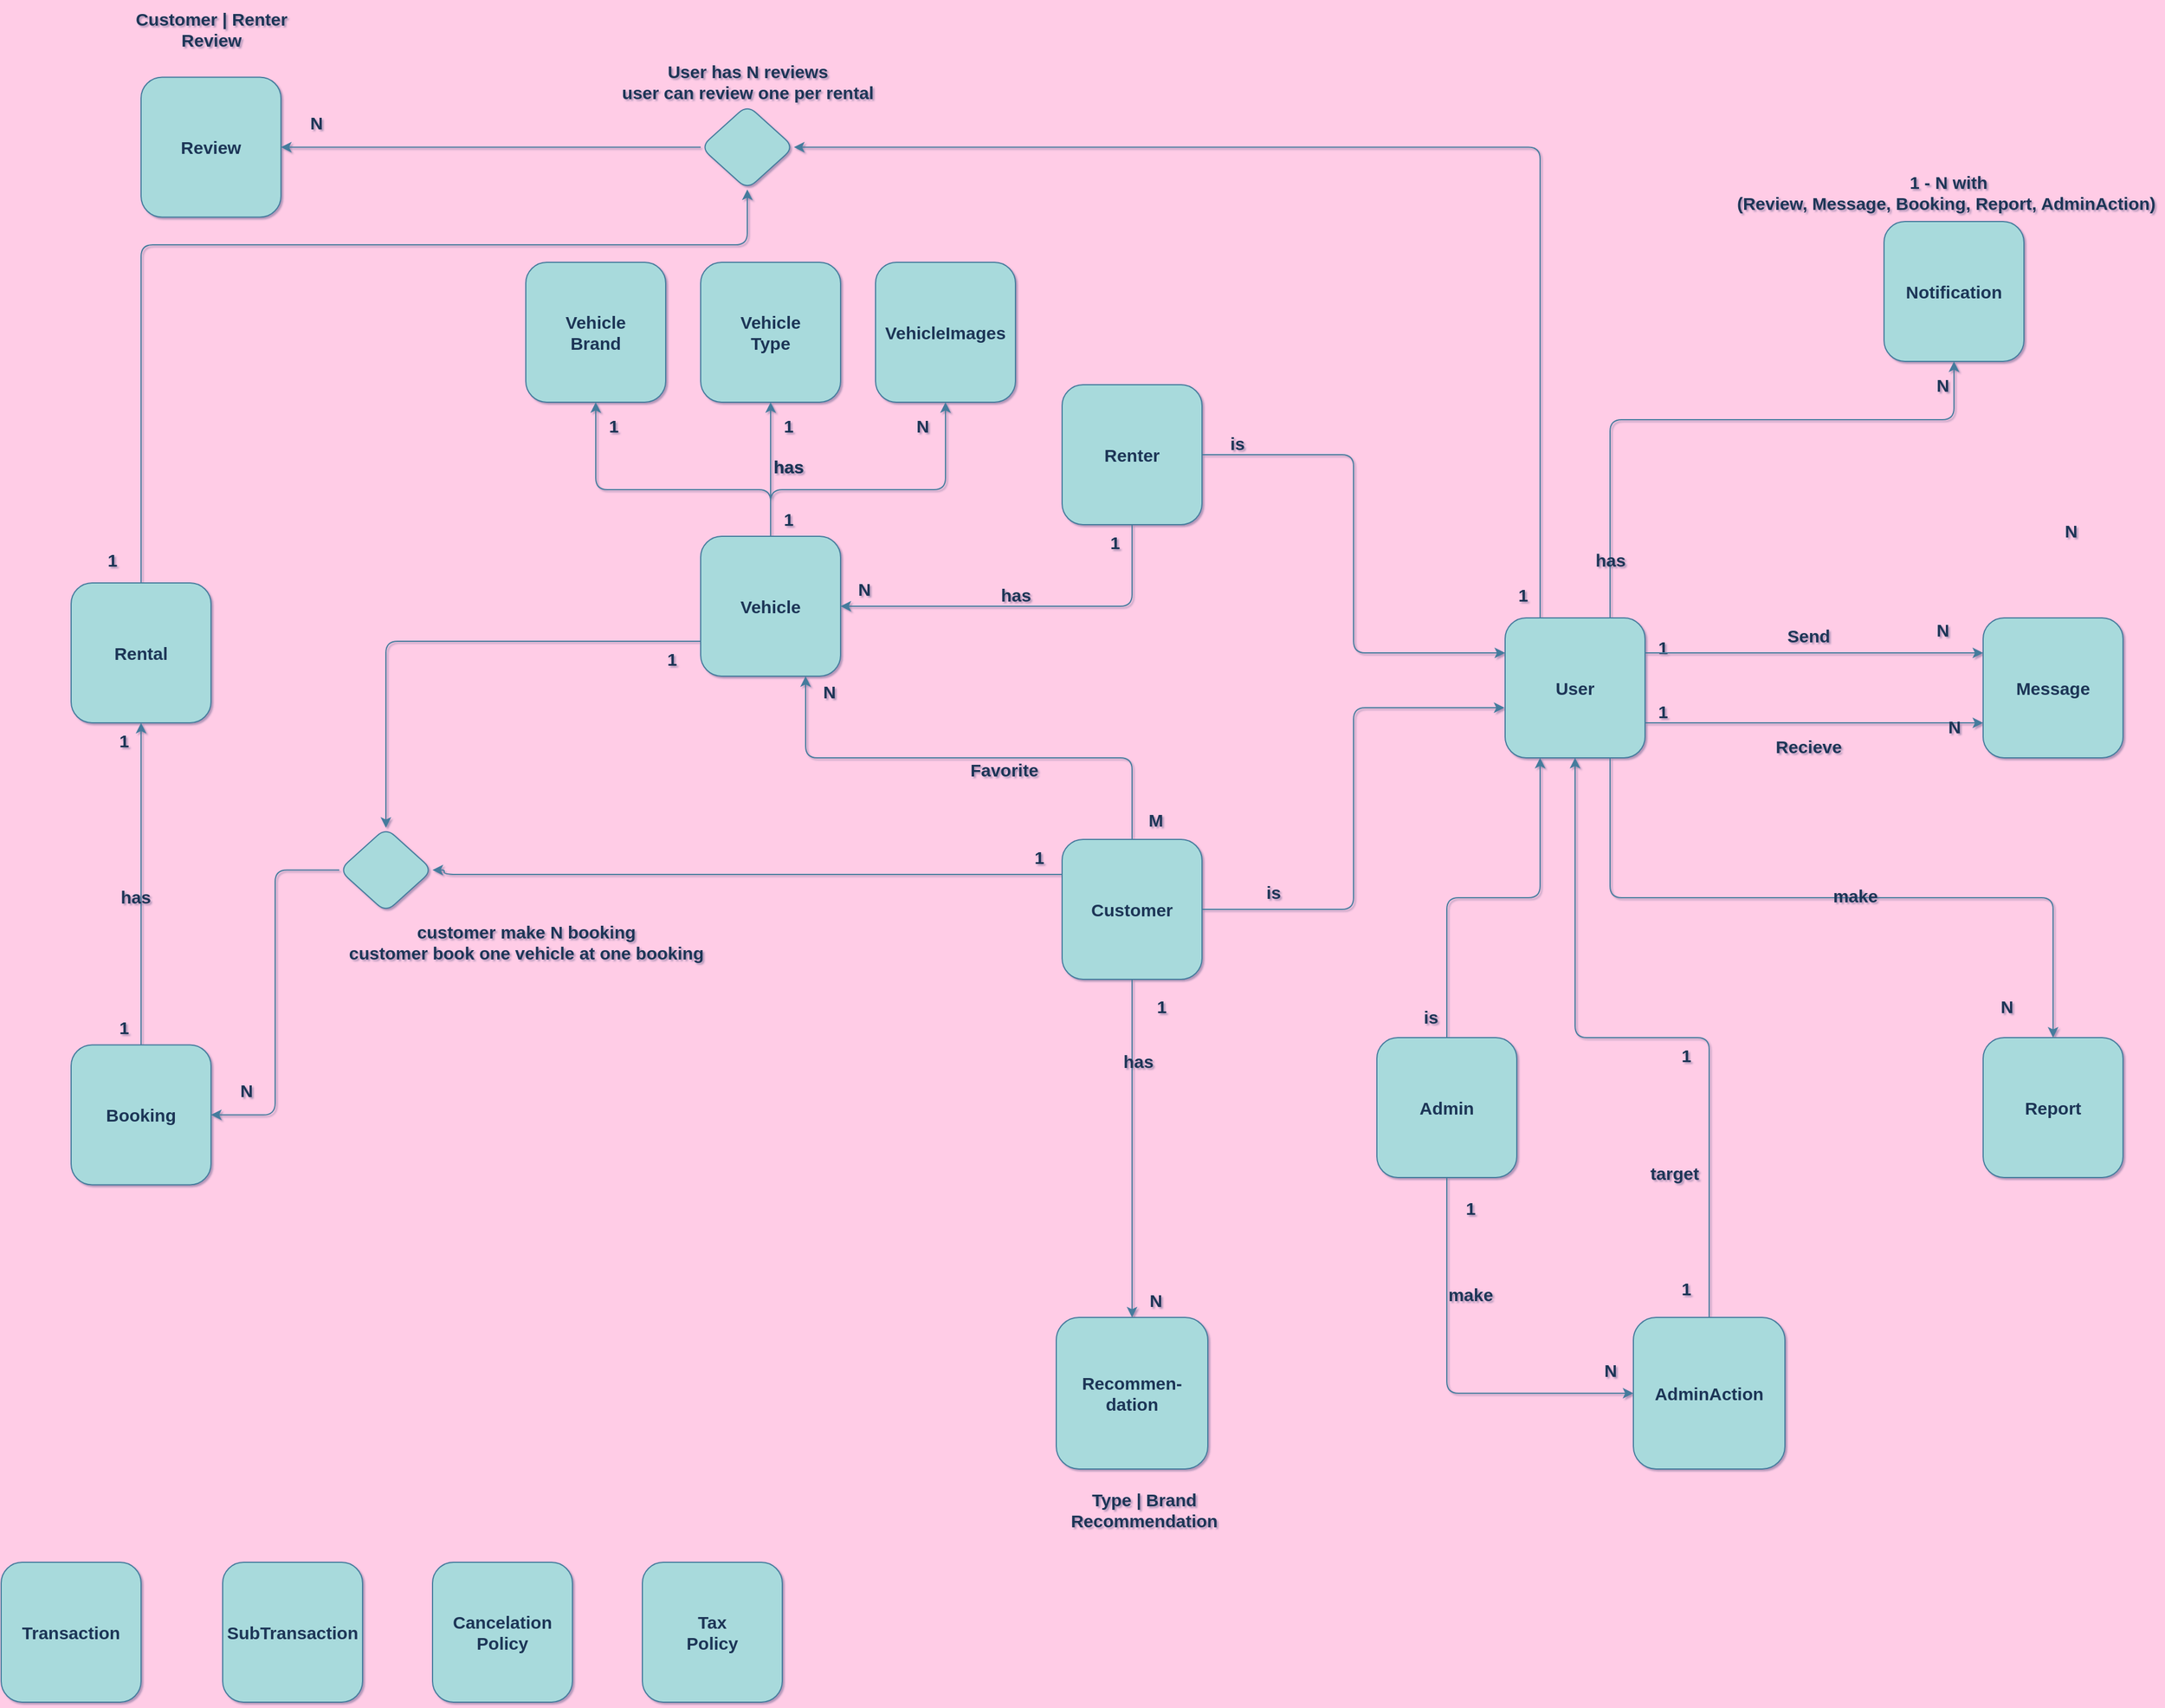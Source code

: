 <mxfile version="24.7.17" pages="2">
  <diagram id="S7CCVwJIP2eqgV5Q5oRR" name="ERD">
    <mxGraphModel dx="2270" dy="1751" grid="1" gridSize="10" guides="1" tooltips="1" connect="1" arrows="1" fold="1" page="1" pageScale="1" pageWidth="850" pageHeight="1100" background="#FFCCE6" math="0" shadow="1">
      <root>
        <mxCell id="0" />
        <mxCell id="1" parent="0" />
        <mxCell id="fagER213_k4sMGDuZytk-55" style="edgeStyle=orthogonalEdgeStyle;rounded=1;orthogonalLoop=1;jettySize=auto;html=1;exitX=0.75;exitY=1;exitDx=0;exitDy=0;entryX=0.5;entryY=0;entryDx=0;entryDy=0;fontSize=15;fontStyle=1;labelBackgroundColor=none;strokeColor=#457B9D;fontColor=default;" parent="1" source="fagER213_k4sMGDuZytk-7" target="fagER213_k4sMGDuZytk-37" edge="1">
          <mxGeometry relative="1" as="geometry">
            <mxPoint x="730" y="1160" as="targetPoint" />
          </mxGeometry>
        </mxCell>
        <mxCell id="fagER213_k4sMGDuZytk-131" value="make" style="edgeLabel;html=1;align=center;verticalAlign=middle;resizable=0;points=[];rounded=1;fontSize=15;fontStyle=1;labelBackgroundColor=none;fontColor=#1D3557;" parent="fagER213_k4sMGDuZytk-55" vertex="1" connectable="0">
          <mxGeometry x="0.064" y="2" relative="1" as="geometry">
            <mxPoint as="offset" />
          </mxGeometry>
        </mxCell>
        <mxCell id="fagER213_k4sMGDuZytk-103" style="edgeStyle=orthogonalEdgeStyle;rounded=1;orthogonalLoop=1;jettySize=auto;html=1;exitX=0.25;exitY=0;exitDx=0;exitDy=0;entryX=1;entryY=0.5;entryDx=0;entryDy=0;fontSize=15;fontStyle=1;labelBackgroundColor=none;strokeColor=#457B9D;fontColor=default;" parent="1" source="fagER213_k4sMGDuZytk-7" target="fagER213_k4sMGDuZytk-102" edge="1">
          <mxGeometry relative="1" as="geometry" />
        </mxCell>
        <mxCell id="ovktZgSDVKqZ9HrEGNSl-4" style="edgeStyle=orthogonalEdgeStyle;rounded=1;orthogonalLoop=1;jettySize=auto;html=1;exitX=1;exitY=0.75;exitDx=0;exitDy=0;entryX=0;entryY=0.75;entryDx=0;entryDy=0;strokeColor=#457B9D;fontColor=#1D3557;fillColor=#A8DADC;fontSize=15;fontStyle=1" edge="1" parent="1" source="fagER213_k4sMGDuZytk-7" target="fagER213_k4sMGDuZytk-21">
          <mxGeometry relative="1" as="geometry">
            <mxPoint x="900" y="937.5" as="sourcePoint" />
          </mxGeometry>
        </mxCell>
        <mxCell id="fagER213_k4sMGDuZytk-7" value="User" style="whiteSpace=wrap;html=1;aspect=fixed;labelBackgroundColor=none;rounded=1;fontSize=15;fontStyle=1;fillColor=#A8DADC;strokeColor=#457B9D;fontColor=#1D3557;" parent="1" vertex="1">
          <mxGeometry x="710" y="840" width="120" height="120" as="geometry" />
        </mxCell>
        <mxCell id="fagER213_k4sMGDuZytk-100" style="edgeStyle=orthogonalEdgeStyle;rounded=1;orthogonalLoop=1;jettySize=auto;html=1;exitX=0;exitY=0.75;exitDx=0;exitDy=0;entryX=0.5;entryY=0;entryDx=0;entryDy=0;fontSize=15;fontStyle=1;labelBackgroundColor=none;strokeColor=#457B9D;fontColor=default;" parent="1" source="fagER213_k4sMGDuZytk-11" target="fagER213_k4sMGDuZytk-98" edge="1">
          <mxGeometry relative="1" as="geometry" />
        </mxCell>
        <mxCell id="fagER213_k4sMGDuZytk-107" style="edgeStyle=orthogonalEdgeStyle;rounded=1;orthogonalLoop=1;jettySize=auto;html=1;exitX=0.5;exitY=0;exitDx=0;exitDy=0;entryX=0.5;entryY=1;entryDx=0;entryDy=0;fontSize=15;fontStyle=1;labelBackgroundColor=none;strokeColor=#457B9D;fontColor=default;" parent="1" source="fagER213_k4sMGDuZytk-11" target="fagER213_k4sMGDuZytk-14" edge="1">
          <mxGeometry relative="1" as="geometry" />
        </mxCell>
        <mxCell id="fagER213_k4sMGDuZytk-125" style="edgeStyle=orthogonalEdgeStyle;rounded=1;orthogonalLoop=1;jettySize=auto;html=1;exitX=0.5;exitY=0;exitDx=0;exitDy=0;entryX=0.5;entryY=1;entryDx=0;entryDy=0;fontSize=15;fontStyle=1;labelBackgroundColor=none;strokeColor=#457B9D;fontColor=default;" parent="1" source="fagER213_k4sMGDuZytk-11" target="fagER213_k4sMGDuZytk-124" edge="1">
          <mxGeometry relative="1" as="geometry">
            <Array as="points">
              <mxPoint x="80" y="730" />
              <mxPoint x="230" y="730" />
            </Array>
          </mxGeometry>
        </mxCell>
        <mxCell id="fagER213_k4sMGDuZytk-11" value="Vehicle" style="whiteSpace=wrap;html=1;aspect=fixed;labelBackgroundColor=none;rounded=1;fontSize=15;fontStyle=1;fillColor=#A8DADC;strokeColor=#457B9D;fontColor=#1D3557;" parent="1" vertex="1">
          <mxGeometry x="20" y="770" width="120" height="120" as="geometry" />
        </mxCell>
        <mxCell id="fagER213_k4sMGDuZytk-12" value="Vehicle&lt;div style=&quot;font-size: 15px;&quot;&gt;Brand&lt;/div&gt;" style="whiteSpace=wrap;html=1;aspect=fixed;labelBackgroundColor=none;rounded=1;fontSize=15;fontStyle=1;fillColor=#A8DADC;strokeColor=#457B9D;fontColor=#1D3557;" parent="1" vertex="1">
          <mxGeometry x="-130" y="535" width="120" height="120" as="geometry" />
        </mxCell>
        <mxCell id="fagER213_k4sMGDuZytk-14" value="Vehicle&lt;div style=&quot;font-size: 15px;&quot;&gt;Type&lt;/div&gt;" style="whiteSpace=wrap;html=1;aspect=fixed;labelBackgroundColor=none;rounded=1;fontSize=15;fontStyle=1;fillColor=#A8DADC;strokeColor=#457B9D;fontColor=#1D3557;" parent="1" vertex="1">
          <mxGeometry x="20" y="535" width="120" height="120" as="geometry" />
        </mxCell>
        <mxCell id="fagER213_k4sMGDuZytk-105" style="edgeStyle=orthogonalEdgeStyle;rounded=1;orthogonalLoop=1;jettySize=auto;html=1;exitX=0.5;exitY=0;exitDx=0;exitDy=0;entryX=0.5;entryY=1;entryDx=0;entryDy=0;fontSize=15;fontStyle=1;labelBackgroundColor=none;strokeColor=#457B9D;fontColor=default;" parent="1" source="fagER213_k4sMGDuZytk-16" target="fagER213_k4sMGDuZytk-102" edge="1">
          <mxGeometry relative="1" as="geometry">
            <Array as="points">
              <mxPoint x="-460" y="520" />
              <mxPoint x="60" y="520" />
            </Array>
          </mxGeometry>
        </mxCell>
        <mxCell id="fagER213_k4sMGDuZytk-16" value="Rental" style="whiteSpace=wrap;html=1;aspect=fixed;labelBackgroundColor=none;rounded=1;fontSize=15;fontStyle=1;fillColor=#A8DADC;strokeColor=#457B9D;fontColor=#1D3557;" parent="1" vertex="1">
          <mxGeometry x="-520" y="810" width="120" height="120" as="geometry" />
        </mxCell>
        <mxCell id="fagER213_k4sMGDuZytk-17" style="edgeStyle=none;rounded=1;orthogonalLoop=1;jettySize=auto;html=1;exitX=0.5;exitY=0;exitDx=0;exitDy=0;entryX=0.5;entryY=1;entryDx=0;entryDy=0;labelBackgroundColor=none;fontColor=default;fontSize=15;fontStyle=1;strokeColor=#457B9D;" parent="1" source="fagER213_k4sMGDuZytk-19" target="fagER213_k4sMGDuZytk-16" edge="1">
          <mxGeometry relative="1" as="geometry" />
        </mxCell>
        <mxCell id="fagER213_k4sMGDuZytk-19" value="Booking" style="whiteSpace=wrap;html=1;aspect=fixed;labelBackgroundColor=none;rounded=1;fontSize=15;fontStyle=1;fillColor=#A8DADC;strokeColor=#457B9D;fontColor=#1D3557;" parent="1" vertex="1">
          <mxGeometry x="-520" y="1206.25" width="120" height="120" as="geometry" />
        </mxCell>
        <mxCell id="fagER213_k4sMGDuZytk-21" value="Message" style="whiteSpace=wrap;html=1;aspect=fixed;labelBackgroundColor=none;rounded=1;fontSize=15;fontStyle=1;fillColor=#A8DADC;strokeColor=#457B9D;fontColor=#1D3557;" parent="1" vertex="1">
          <mxGeometry x="1120" y="840" width="120" height="120" as="geometry" />
        </mxCell>
        <mxCell id="fagER213_k4sMGDuZytk-22" value="Review" style="whiteSpace=wrap;html=1;aspect=fixed;labelBackgroundColor=none;rounded=1;fontSize=15;fontStyle=1;fillColor=#A8DADC;strokeColor=#457B9D;fontColor=#1D3557;" parent="1" vertex="1">
          <mxGeometry x="-460" y="376.25" width="120" height="120" as="geometry" />
        </mxCell>
        <mxCell id="fagER213_k4sMGDuZytk-23" value="Notification" style="whiteSpace=wrap;html=1;aspect=fixed;labelBackgroundColor=none;rounded=1;fontSize=15;fontStyle=1;fillColor=#A8DADC;strokeColor=#457B9D;fontColor=#1D3557;" parent="1" vertex="1">
          <mxGeometry x="1035" y="500" width="120" height="120" as="geometry" />
        </mxCell>
        <mxCell id="fagER213_k4sMGDuZytk-26" value="Transaction" style="whiteSpace=wrap;html=1;aspect=fixed;labelBackgroundColor=none;rounded=1;fontSize=15;fontStyle=1;fillColor=#A8DADC;strokeColor=#457B9D;fontColor=#1D3557;" parent="1" vertex="1">
          <mxGeometry x="-580" y="1650" width="120" height="120" as="geometry" />
        </mxCell>
        <mxCell id="fagER213_k4sMGDuZytk-30" style="edgeStyle=none;rounded=1;orthogonalLoop=1;jettySize=auto;html=1;exitX=0.75;exitY=0;exitDx=0;exitDy=0;entryX=0.5;entryY=1;entryDx=0;entryDy=0;labelBackgroundColor=none;fontColor=default;fontSize=15;fontStyle=1;strokeColor=#457B9D;" parent="1" source="fagER213_k4sMGDuZytk-7" target="fagER213_k4sMGDuZytk-23" edge="1">
          <mxGeometry relative="1" as="geometry">
            <mxPoint x="770" y="840" as="sourcePoint" />
            <mxPoint x="1380" y="630" as="targetPoint" />
            <Array as="points">
              <mxPoint x="800" y="670" />
              <mxPoint x="1095" y="670" />
            </Array>
          </mxGeometry>
        </mxCell>
        <mxCell id="fagER213_k4sMGDuZytk-37" value="Report" style="whiteSpace=wrap;html=1;aspect=fixed;labelBackgroundColor=none;rounded=1;fontSize=15;fontStyle=1;fillColor=#A8DADC;strokeColor=#457B9D;fontColor=#1D3557;" parent="1" vertex="1">
          <mxGeometry x="1120" y="1200" width="120" height="120" as="geometry" />
        </mxCell>
        <mxCell id="fagER213_k4sMGDuZytk-92" style="edgeStyle=orthogonalEdgeStyle;rounded=1;orthogonalLoop=1;jettySize=auto;html=1;exitX=0.5;exitY=1;exitDx=0;exitDy=0;entryX=1;entryY=0.5;entryDx=0;entryDy=0;fontSize=15;fontStyle=1;labelBackgroundColor=none;strokeColor=#457B9D;fontColor=default;" parent="1" source="fagER213_k4sMGDuZytk-48" target="fagER213_k4sMGDuZytk-11" edge="1">
          <mxGeometry relative="1" as="geometry">
            <Array as="points">
              <mxPoint x="390" y="830" />
            </Array>
          </mxGeometry>
        </mxCell>
        <mxCell id="fagER213_k4sMGDuZytk-151" style="edgeStyle=orthogonalEdgeStyle;rounded=1;orthogonalLoop=1;jettySize=auto;html=1;exitX=1;exitY=0.5;exitDx=0;exitDy=0;entryX=0;entryY=0.25;entryDx=0;entryDy=0;labelBackgroundColor=none;strokeColor=#457B9D;fontColor=default;fontSize=15;fontStyle=1" parent="1" source="fagER213_k4sMGDuZytk-48" target="fagER213_k4sMGDuZytk-7" edge="1">
          <mxGeometry relative="1" as="geometry" />
        </mxCell>
        <mxCell id="fagER213_k4sMGDuZytk-48" value="Renter" style="whiteSpace=wrap;html=1;aspect=fixed;labelBackgroundColor=none;rounded=1;fontSize=15;fontStyle=1;fillColor=#A8DADC;strokeColor=#457B9D;fontColor=#1D3557;" parent="1" vertex="1">
          <mxGeometry x="330" y="640" width="120" height="120" as="geometry" />
        </mxCell>
        <mxCell id="fagER213_k4sMGDuZytk-99" style="edgeStyle=orthogonalEdgeStyle;rounded=1;orthogonalLoop=1;jettySize=auto;html=1;exitX=0;exitY=0.25;exitDx=0;exitDy=0;entryX=1;entryY=0.5;entryDx=0;entryDy=0;fontSize=15;fontStyle=1;labelBackgroundColor=none;strokeColor=#457B9D;fontColor=default;jumpStyle=arc;" parent="1" source="fagER213_k4sMGDuZytk-49" target="fagER213_k4sMGDuZytk-98" edge="1">
          <mxGeometry relative="1" as="geometry">
            <Array as="points">
              <mxPoint x="-200" y="1060" />
            </Array>
          </mxGeometry>
        </mxCell>
        <mxCell id="lEcwdQwQgI3dDtVDOoa7-12" style="edgeStyle=orthogonalEdgeStyle;rounded=1;orthogonalLoop=1;jettySize=auto;html=1;exitX=0.5;exitY=0;exitDx=0;exitDy=0;entryX=0.75;entryY=1;entryDx=0;entryDy=0;strokeColor=#457B9D;fontColor=default;fillColor=#A8DADC;fontSize=15;fontStyle=1;labelBackgroundColor=none;" parent="1" source="fagER213_k4sMGDuZytk-49" target="fagER213_k4sMGDuZytk-11" edge="1">
          <mxGeometry relative="1" as="geometry" />
        </mxCell>
        <mxCell id="ovktZgSDVKqZ9HrEGNSl-8" style="edgeStyle=orthogonalEdgeStyle;rounded=1;orthogonalLoop=1;jettySize=auto;html=1;exitX=0.5;exitY=1;exitDx=0;exitDy=0;strokeColor=#457B9D;fontColor=#1D3557;fillColor=#A8DADC;jumpStyle=arc;" edge="1" parent="1" source="fagER213_k4sMGDuZytk-49" target="fagER213_k4sMGDuZytk-119">
          <mxGeometry relative="1" as="geometry" />
        </mxCell>
        <mxCell id="fagER213_k4sMGDuZytk-49" value="Customer" style="whiteSpace=wrap;html=1;aspect=fixed;labelBackgroundColor=none;rounded=1;fontSize=15;fontStyle=1;fillColor=#A8DADC;strokeColor=#457B9D;fontColor=#1D3557;" parent="1" vertex="1">
          <mxGeometry x="330" y="1030" width="120" height="120" as="geometry" />
        </mxCell>
        <mxCell id="fagER213_k4sMGDuZytk-101" style="edgeStyle=orthogonalEdgeStyle;rounded=1;orthogonalLoop=1;jettySize=auto;html=1;exitX=0;exitY=0.5;exitDx=0;exitDy=0;entryX=1;entryY=0.5;entryDx=0;entryDy=0;fontSize=15;fontStyle=1;labelBackgroundColor=none;strokeColor=#457B9D;fontColor=default;" parent="1" source="fagER213_k4sMGDuZytk-98" target="fagER213_k4sMGDuZytk-19" edge="1">
          <mxGeometry relative="1" as="geometry" />
        </mxCell>
        <mxCell id="fagER213_k4sMGDuZytk-98" value="" style="rhombus;whiteSpace=wrap;html=1;labelBackgroundColor=none;rounded=1;fontSize=15;fontStyle=1;fillColor=#A8DADC;strokeColor=#457B9D;fontColor=#1D3557;" parent="1" vertex="1">
          <mxGeometry x="-290" y="1020" width="80" height="72.5" as="geometry" />
        </mxCell>
        <mxCell id="fagER213_k4sMGDuZytk-106" style="edgeStyle=orthogonalEdgeStyle;rounded=1;orthogonalLoop=1;jettySize=auto;html=1;exitX=0;exitY=0.5;exitDx=0;exitDy=0;entryX=1;entryY=0.5;entryDx=0;entryDy=0;fontSize=15;fontStyle=1;labelBackgroundColor=none;strokeColor=#457B9D;fontColor=default;" parent="1" source="fagER213_k4sMGDuZytk-102" target="fagER213_k4sMGDuZytk-22" edge="1">
          <mxGeometry relative="1" as="geometry" />
        </mxCell>
        <mxCell id="fagER213_k4sMGDuZytk-102" value="" style="rhombus;whiteSpace=wrap;html=1;labelBackgroundColor=none;rounded=1;fontSize=15;fontStyle=1;fillColor=#A8DADC;strokeColor=#457B9D;fontColor=#1D3557;" parent="1" vertex="1">
          <mxGeometry x="20" y="400" width="80" height="72.5" as="geometry" />
        </mxCell>
        <mxCell id="fagER213_k4sMGDuZytk-119" value="Recommen-dation" style="whiteSpace=wrap;html=1;aspect=fixed;labelBackgroundColor=none;rounded=1;fontSize=15;fontStyle=1;fillColor=#A8DADC;strokeColor=#457B9D;fontColor=#1D3557;" parent="1" vertex="1">
          <mxGeometry x="325" y="1440" width="130" height="130" as="geometry" />
        </mxCell>
        <mxCell id="fagER213_k4sMGDuZytk-124" value="VehicleImages" style="whiteSpace=wrap;html=1;aspect=fixed;labelBackgroundColor=none;rounded=1;fontSize=15;fontStyle=1;fillColor=#A8DADC;strokeColor=#457B9D;fontColor=#1D3557;" parent="1" vertex="1">
          <mxGeometry x="170" y="535" width="120" height="120" as="geometry" />
        </mxCell>
        <mxCell id="fagER213_k4sMGDuZytk-133" value="1" style="text;html=1;align=center;verticalAlign=middle;resizable=0;points=[];autosize=1;strokeColor=none;fillColor=none;fontSize=15;fontStyle=1;rounded=1;labelBackgroundColor=none;fontColor=#1D3557;" parent="1" vertex="1">
          <mxGeometry x="830" y="850" width="30" height="30" as="geometry" />
        </mxCell>
        <mxCell id="fagER213_k4sMGDuZytk-134" value="N" style="text;html=1;align=center;verticalAlign=middle;resizable=0;points=[];autosize=1;strokeColor=none;fillColor=none;rounded=1;fontSize=15;fontStyle=1;labelBackgroundColor=none;fontColor=#1D3557;arcSize=50;" parent="1" vertex="1">
          <mxGeometry x="1180" y="750" width="30" height="30" as="geometry" />
        </mxCell>
        <mxCell id="fagER213_k4sMGDuZytk-135" value="N" style="text;html=1;align=center;verticalAlign=middle;resizable=0;points=[];autosize=1;strokeColor=none;fillColor=none;rounded=1;fontSize=15;fontStyle=1;labelBackgroundColor=none;fontColor=#1D3557;" parent="1" vertex="1">
          <mxGeometry x="1080" y="918" width="30" height="30" as="geometry" />
        </mxCell>
        <mxCell id="fagER213_k4sMGDuZytk-140" value="N" style="text;html=1;align=center;verticalAlign=middle;resizable=0;points=[];autosize=1;strokeColor=none;fillColor=none;rounded=1;fontSize=15;fontStyle=1;labelBackgroundColor=none;fontColor=#1D3557;" parent="1" vertex="1">
          <mxGeometry x="1070" y="625" width="30" height="30" as="geometry" />
        </mxCell>
        <mxCell id="fagER213_k4sMGDuZytk-148" value="is" style="edgeLabel;html=1;align=center;verticalAlign=middle;resizable=0;points=[];rounded=1;fontSize=15;fontStyle=1;labelBackgroundColor=none;fontColor=#1D3557;" parent="1" vertex="1" connectable="0">
          <mxGeometry x="620.0" y="1045.003" as="geometry">
            <mxPoint x="-109" y="30" as="offset" />
          </mxGeometry>
        </mxCell>
        <mxCell id="fagER213_k4sMGDuZytk-149" value="is" style="edgeLabel;html=1;align=center;verticalAlign=middle;resizable=0;points=[];rounded=1;fontSize=15;fontStyle=1;labelBackgroundColor=none;fontColor=#1D3557;" parent="1" vertex="1" connectable="0">
          <mxGeometry x="480.0" y="690.003" as="geometry" />
        </mxCell>
        <mxCell id="fagER213_k4sMGDuZytk-150" style="edgeStyle=orthogonalEdgeStyle;rounded=1;orthogonalLoop=1;jettySize=auto;html=1;exitX=1;exitY=0.5;exitDx=0;exitDy=0;entryX=-0.005;entryY=0.642;entryDx=0;entryDy=0;entryPerimeter=0;labelBackgroundColor=none;strokeColor=#457B9D;fontColor=default;fontSize=15;fontStyle=1" parent="1" source="fagER213_k4sMGDuZytk-49" target="fagER213_k4sMGDuZytk-7" edge="1">
          <mxGeometry relative="1" as="geometry" />
        </mxCell>
        <mxCell id="fagER213_k4sMGDuZytk-152" value="has" style="edgeLabel;html=1;align=center;verticalAlign=middle;resizable=0;points=[];rounded=1;fontSize=15;fontStyle=1;labelBackgroundColor=none;fontColor=#1D3557;" parent="1" vertex="1" connectable="0">
          <mxGeometry x="95" y="709.995" as="geometry" />
        </mxCell>
        <mxCell id="fagER213_k4sMGDuZytk-153" value="1" style="text;html=1;align=center;verticalAlign=middle;resizable=0;points=[];autosize=1;strokeColor=none;fillColor=none;rounded=1;fontSize=15;fontStyle=1;labelBackgroundColor=none;fontColor=#1D3557;" parent="1" vertex="1">
          <mxGeometry x="80" y="740" width="30" height="30" as="geometry" />
        </mxCell>
        <mxCell id="fagER213_k4sMGDuZytk-154" value="N" style="text;html=1;align=center;verticalAlign=middle;resizable=0;points=[];autosize=1;strokeColor=none;fillColor=none;rounded=1;fontSize=15;fontStyle=1;labelBackgroundColor=none;fontColor=#1D3557;" parent="1" vertex="1">
          <mxGeometry x="195" y="660" width="30" height="30" as="geometry" />
        </mxCell>
        <mxCell id="fagER213_k4sMGDuZytk-155" value="1" style="text;html=1;align=center;verticalAlign=middle;resizable=0;points=[];autosize=1;strokeColor=none;fillColor=none;rounded=1;fontSize=15;fontStyle=1;labelBackgroundColor=none;fontColor=#1D3557;" parent="1" vertex="1">
          <mxGeometry x="80" y="660" width="30" height="30" as="geometry" />
        </mxCell>
        <mxCell id="fagER213_k4sMGDuZytk-156" value="1" style="text;html=1;align=center;verticalAlign=middle;resizable=0;points=[];autosize=1;strokeColor=none;fillColor=none;rounded=1;fontSize=15;fontStyle=1;labelBackgroundColor=none;fontColor=#1D3557;" parent="1" vertex="1">
          <mxGeometry x="-70" y="660" width="30" height="30" as="geometry" />
        </mxCell>
        <mxCell id="fagER213_k4sMGDuZytk-157" value="has" style="edgeLabel;html=1;align=center;verticalAlign=middle;resizable=0;points=[];rounded=1;fontSize=15;fontStyle=1;labelBackgroundColor=none;fontColor=#1D3557;" parent="1" vertex="1" connectable="0">
          <mxGeometry x="290" y="819.998" as="geometry" />
        </mxCell>
        <mxCell id="fagER213_k4sMGDuZytk-158" value="N" style="text;html=1;align=center;verticalAlign=middle;resizable=0;points=[];autosize=1;strokeColor=none;fillColor=none;rounded=1;fontSize=15;fontStyle=1;labelBackgroundColor=none;fontColor=#1D3557;" parent="1" vertex="1">
          <mxGeometry x="145" y="800" width="30" height="30" as="geometry" />
        </mxCell>
        <mxCell id="fagER213_k4sMGDuZytk-159" value="1" style="text;html=1;align=center;verticalAlign=middle;resizable=0;points=[];autosize=1;strokeColor=none;fillColor=none;rounded=1;fontSize=15;fontStyle=1;labelBackgroundColor=none;fontColor=#1D3557;" parent="1" vertex="1">
          <mxGeometry x="360" y="760" width="30" height="30" as="geometry" />
        </mxCell>
        <mxCell id="fagER213_k4sMGDuZytk-160" value="customer make N booking&lt;br style=&quot;font-size: 15px;&quot;&gt;customer book one vehicle at one booking" style="text;html=1;align=center;verticalAlign=middle;resizable=0;points=[];autosize=1;strokeColor=none;fillColor=none;fontColor=#1D3557;fontSize=15;fontStyle=1;rounded=1;labelBackgroundColor=none;" parent="1" vertex="1">
          <mxGeometry x="-280" y="1093" width="300" height="50" as="geometry" />
        </mxCell>
        <mxCell id="fagER213_k4sMGDuZytk-161" value="N" style="text;html=1;align=center;verticalAlign=middle;resizable=0;points=[];autosize=1;strokeColor=none;fillColor=none;rounded=1;fontSize=15;fontStyle=1;labelBackgroundColor=none;fontColor=#1D3557;" parent="1" vertex="1">
          <mxGeometry x="-385" y="1230" width="30" height="30" as="geometry" />
        </mxCell>
        <mxCell id="fagER213_k4sMGDuZytk-162" value="1" style="text;html=1;align=center;verticalAlign=middle;resizable=0;points=[];autosize=1;strokeColor=none;fillColor=none;rounded=1;fontSize=15;fontStyle=1;labelBackgroundColor=none;fontColor=#1D3557;" parent="1" vertex="1">
          <mxGeometry x="295" y="1030" width="30" height="30" as="geometry" />
        </mxCell>
        <mxCell id="fagER213_k4sMGDuZytk-163" value="1" style="text;html=1;align=center;verticalAlign=middle;resizable=0;points=[];autosize=1;strokeColor=none;fillColor=none;rounded=1;fontSize=15;fontStyle=1;labelBackgroundColor=none;fontColor=#1D3557;arcSize=50;" parent="1" vertex="1">
          <mxGeometry x="-20" y="860" width="30" height="30" as="geometry" />
        </mxCell>
        <mxCell id="fagER213_k4sMGDuZytk-166" value="N" style="text;html=1;align=center;verticalAlign=middle;resizable=0;points=[];autosize=1;strokeColor=none;fillColor=none;rounded=1;fontSize=15;fontStyle=1;labelBackgroundColor=none;fontColor=#1D3557;" parent="1" vertex="1">
          <mxGeometry x="1125" y="1158" width="30" height="30" as="geometry" />
        </mxCell>
        <mxCell id="fagER213_k4sMGDuZytk-168" value="1" style="text;html=1;align=center;verticalAlign=middle;resizable=0;points=[];autosize=1;strokeColor=none;fillColor=none;rounded=1;fontSize=15;fontStyle=1;labelBackgroundColor=none;fontColor=#1D3557;" parent="1" vertex="1">
          <mxGeometry x="-490" y="1176.25" width="30" height="30" as="geometry" />
        </mxCell>
        <mxCell id="fagER213_k4sMGDuZytk-169" value="1" style="text;html=1;align=center;verticalAlign=middle;resizable=0;points=[];autosize=1;strokeColor=none;fillColor=none;rounded=1;fontSize=15;fontStyle=1;labelBackgroundColor=none;fontColor=#1D3557;" parent="1" vertex="1">
          <mxGeometry x="-490" y="930" width="30" height="30" as="geometry" />
        </mxCell>
        <mxCell id="fagER213_k4sMGDuZytk-175" value="1" style="text;html=1;align=center;verticalAlign=middle;resizable=0;points=[];autosize=1;strokeColor=none;fillColor=none;rounded=1;fontSize=15;fontStyle=1;labelBackgroundColor=none;fontColor=#1D3557;arcSize=50;" parent="1" vertex="1">
          <mxGeometry x="710" y="805" width="30" height="30" as="geometry" />
        </mxCell>
        <mxCell id="fagER213_k4sMGDuZytk-176" value="N" style="text;html=1;align=center;verticalAlign=middle;resizable=0;points=[];autosize=1;strokeColor=none;fillColor=none;rounded=1;fontSize=15;fontStyle=1;labelBackgroundColor=none;fontColor=#1D3557;" parent="1" vertex="1">
          <mxGeometry x="-325" y="400" width="30" height="30" as="geometry" />
        </mxCell>
        <mxCell id="fagER213_k4sMGDuZytk-177" value="1" style="text;html=1;align=center;verticalAlign=middle;resizable=0;points=[];autosize=1;strokeColor=none;fillColor=none;rounded=1;fontSize=15;fontStyle=1;labelBackgroundColor=none;fontColor=#1D3557;arcSize=50;" parent="1" vertex="1">
          <mxGeometry x="-500" y="775" width="30" height="30" as="geometry" />
        </mxCell>
        <mxCell id="fagER213_k4sMGDuZytk-180" value="User has N reviews&lt;div style=&quot;font-size: 15px;&quot;&gt;user can review one per rental&lt;/div&gt;" style="text;html=1;align=center;verticalAlign=middle;resizable=0;points=[];autosize=1;strokeColor=none;fillColor=none;fontColor=#1D3557;fontSize=15;fontStyle=1;rounded=1;labelBackgroundColor=none;" parent="1" vertex="1">
          <mxGeometry x="-55" y="355" width="230" height="50" as="geometry" />
        </mxCell>
        <mxCell id="fagER213_k4sMGDuZytk-181" value="has" style="edgeLabel;html=1;align=center;verticalAlign=middle;resizable=0;points=[];rounded=1;fontSize=15;fontStyle=1;labelBackgroundColor=none;fontColor=#1D3557;" parent="1" vertex="1" connectable="0">
          <mxGeometry x="800" y="790.002" as="geometry" />
        </mxCell>
        <mxCell id="fagER213_k4sMGDuZytk-183" value="has" style="edgeLabel;html=1;align=center;verticalAlign=middle;resizable=0;points=[];rounded=1;fontSize=15;fontStyle=1;labelBackgroundColor=none;fontColor=#1D3557;" parent="1" vertex="1" connectable="0">
          <mxGeometry x="-460" y="1079.998" as="geometry">
            <mxPoint x="-5" y="-1" as="offset" />
          </mxGeometry>
        </mxCell>
        <mxCell id="B4YxU5CQEjxaZhSdfJ7i-1" style="edgeStyle=orthogonalEdgeStyle;rounded=1;orthogonalLoop=1;jettySize=auto;html=1;exitX=0.5;exitY=0;exitDx=0;exitDy=0;entryX=0.5;entryY=1;entryDx=0;entryDy=0;fontSize=15;fontStyle=1;labelBackgroundColor=none;strokeColor=#457B9D;fontColor=default;" parent="1" source="fagER213_k4sMGDuZytk-11" target="fagER213_k4sMGDuZytk-12" edge="1">
          <mxGeometry relative="1" as="geometry">
            <mxPoint x="90" y="780" as="sourcePoint" />
            <mxPoint x="240" y="665" as="targetPoint" />
            <Array as="points">
              <mxPoint x="80" y="730" />
              <mxPoint x="-70" y="730" />
            </Array>
          </mxGeometry>
        </mxCell>
        <mxCell id="lEcwdQwQgI3dDtVDOoa7-4" value="M" style="text;html=1;align=center;verticalAlign=middle;resizable=0;points=[];autosize=1;strokeColor=none;fillColor=none;rounded=1;labelBackgroundColor=none;fontColor=#1D3557;fontSize=15;fontStyle=1" parent="1" vertex="1">
          <mxGeometry x="390" y="998" width="40" height="30" as="geometry" />
        </mxCell>
        <mxCell id="lEcwdQwQgI3dDtVDOoa7-5" value="N" style="text;html=1;align=center;verticalAlign=middle;resizable=0;points=[];autosize=1;strokeColor=none;fillColor=none;rounded=1;labelBackgroundColor=none;fontColor=#1D3557;fontSize=15;fontStyle=1" parent="1" vertex="1">
          <mxGeometry x="115" y="888" width="30" height="30" as="geometry" />
        </mxCell>
        <mxCell id="lEcwdQwQgI3dDtVDOoa7-13" value="Favorite" style="text;html=1;align=center;verticalAlign=middle;resizable=0;points=[];autosize=1;strokeColor=none;fillColor=none;fontColor=#1D3557;fontSize=15;fontStyle=1;labelBackgroundColor=none;rounded=1;" parent="1" vertex="1">
          <mxGeometry x="240" y="955" width="80" height="30" as="geometry" />
        </mxCell>
        <mxCell id="ovktZgSDVKqZ9HrEGNSl-1" value="Send" style="text;html=1;align=center;verticalAlign=middle;resizable=0;points=[];autosize=1;strokeColor=none;fillColor=none;fontColor=#1D3557;fontSize=15;fontStyle=1;rounded=1;" vertex="1" parent="1">
          <mxGeometry x="940" y="840" width="60" height="30" as="geometry" />
        </mxCell>
        <mxCell id="ovktZgSDVKqZ9HrEGNSl-2" value="Recieve" style="text;html=1;align=center;verticalAlign=middle;resizable=0;points=[];autosize=1;strokeColor=none;fillColor=none;fontColor=#1D3557;fontSize=15;fontStyle=1;rounded=1;" vertex="1" parent="1">
          <mxGeometry x="930" y="935" width="80" height="30" as="geometry" />
        </mxCell>
        <mxCell id="ovktZgSDVKqZ9HrEGNSl-7" value="N" style="text;html=1;align=center;verticalAlign=middle;resizable=0;points=[];autosize=1;strokeColor=none;fillColor=none;rounded=1;labelBackgroundColor=none;fontColor=#1D3557;fontSize=15;fontStyle=1" vertex="1" parent="1">
          <mxGeometry x="395" y="1410" width="30" height="30" as="geometry" />
        </mxCell>
        <mxCell id="ovktZgSDVKqZ9HrEGNSl-9" value="1" style="text;html=1;align=center;verticalAlign=middle;resizable=0;points=[];autosize=1;strokeColor=none;fillColor=none;rounded=1;fontSize=15;fontStyle=1;labelBackgroundColor=none;fontColor=#1D3557;" vertex="1" parent="1">
          <mxGeometry x="400" y="1158" width="30" height="30" as="geometry" />
        </mxCell>
        <mxCell id="ovktZgSDVKqZ9HrEGNSl-14" value="has" style="edgeLabel;html=1;align=center;verticalAlign=middle;resizable=0;points=[];rounded=1;fontSize=15;fontStyle=1;labelBackgroundColor=none;fontColor=#1D3557;" vertex="1" connectable="0" parent="1">
          <mxGeometry x="95" y="709.995" as="geometry" />
        </mxCell>
        <mxCell id="ovktZgSDVKqZ9HrEGNSl-15" value="has" style="edgeLabel;html=1;align=center;verticalAlign=middle;resizable=0;points=[];rounded=1;fontSize=15;fontStyle=1;labelBackgroundColor=none;fontColor=#1D3557;" vertex="1" connectable="0" parent="1">
          <mxGeometry x="395" y="1220" as="geometry" />
        </mxCell>
        <mxCell id="ovktZgSDVKqZ9HrEGNSl-17" value="1 - N with&lt;br&gt;(Review, Message, Booking, Report, AdminAction)&amp;nbsp;" style="text;html=1;align=center;verticalAlign=middle;resizable=0;points=[];autosize=1;strokeColor=none;fillColor=none;fontColor=#1D3557;fontSize=15;fontStyle=1;rounded=1;" vertex="1" parent="1">
          <mxGeometry x="910" y="450" width="360" height="50" as="geometry" />
        </mxCell>
        <mxCell id="ovktZgSDVKqZ9HrEGNSl-19" value="Type | Brand&lt;br&gt;Recommendation" style="text;html=1;align=center;verticalAlign=middle;resizable=0;points=[];autosize=1;strokeColor=none;fillColor=none;fontColor=#1D3557;fontSize=15;fontStyle=1;rounded=1;labelBackgroundColor=none;" vertex="1" parent="1">
          <mxGeometry x="330" y="1580" width="140" height="50" as="geometry" />
        </mxCell>
        <mxCell id="ovktZgSDVKqZ9HrEGNSl-20" value="Customer | Renter&lt;br&gt;Review" style="text;html=1;align=center;verticalAlign=middle;resizable=0;points=[];autosize=1;strokeColor=none;fillColor=none;fontColor=#1D3557;fontSize=15;fontStyle=1;rounded=1;labelBackgroundColor=none;" vertex="1" parent="1">
          <mxGeometry x="-475" y="310" width="150" height="50" as="geometry" />
        </mxCell>
        <mxCell id="ovktZgSDVKqZ9HrEGNSl-25" value="" style="edgeStyle=orthogonalEdgeStyle;rounded=1;orthogonalLoop=1;jettySize=auto;html=1;exitX=1;exitY=0.25;exitDx=0;exitDy=0;entryX=0;entryY=0.25;entryDx=0;entryDy=0;strokeColor=#457B9D;fontColor=#1D3557;fillColor=#A8DADC;fontSize=15;fontStyle=1" edge="1" parent="1" source="fagER213_k4sMGDuZytk-7" target="fagER213_k4sMGDuZytk-21">
          <mxGeometry relative="1" as="geometry">
            <mxPoint x="830" y="870" as="sourcePoint" />
            <mxPoint x="1080" y="877.5" as="targetPoint" />
          </mxGeometry>
        </mxCell>
        <mxCell id="ovktZgSDVKqZ9HrEGNSl-26" value="N" style="text;html=1;align=center;verticalAlign=middle;resizable=0;points=[];autosize=1;strokeColor=none;fillColor=none;rounded=1;fontSize=15;fontStyle=1;labelBackgroundColor=none;fontColor=#1D3557;" vertex="1" parent="1">
          <mxGeometry x="1070" y="835" width="30" height="30" as="geometry" />
        </mxCell>
        <mxCell id="ovktZgSDVKqZ9HrEGNSl-27" value="1" style="text;html=1;align=center;verticalAlign=middle;resizable=0;points=[];autosize=1;strokeColor=none;fillColor=none;fontSize=15;fontStyle=1;rounded=1;labelBackgroundColor=none;fontColor=#1D3557;" vertex="1" parent="1">
          <mxGeometry x="830" y="905" width="30" height="30" as="geometry" />
        </mxCell>
        <mxCell id="ovktZgSDVKqZ9HrEGNSl-32" style="edgeStyle=orthogonalEdgeStyle;rounded=1;orthogonalLoop=1;jettySize=auto;html=1;exitX=0.5;exitY=0;exitDx=0;exitDy=0;entryX=0.25;entryY=1;entryDx=0;entryDy=0;strokeColor=#457B9D;fontColor=#1D3557;fillColor=#A8DADC;" edge="1" parent="1" source="ovktZgSDVKqZ9HrEGNSl-28" target="fagER213_k4sMGDuZytk-7">
          <mxGeometry relative="1" as="geometry" />
        </mxCell>
        <mxCell id="ovktZgSDVKqZ9HrEGNSl-34" style="edgeStyle=orthogonalEdgeStyle;rounded=1;orthogonalLoop=1;jettySize=auto;html=1;exitX=0.5;exitY=1;exitDx=0;exitDy=0;entryX=0;entryY=0.5;entryDx=0;entryDy=0;strokeColor=#457B9D;fontColor=#1D3557;fillColor=#A8DADC;" edge="1" parent="1" source="ovktZgSDVKqZ9HrEGNSl-28" target="ovktZgSDVKqZ9HrEGNSl-33">
          <mxGeometry relative="1" as="geometry" />
        </mxCell>
        <mxCell id="ovktZgSDVKqZ9HrEGNSl-28" value="Admin" style="whiteSpace=wrap;html=1;aspect=fixed;labelBackgroundColor=none;rounded=1;fontSize=15;fontStyle=1;fillColor=#A8DADC;strokeColor=#457B9D;fontColor=#1D3557;" vertex="1" parent="1">
          <mxGeometry x="600" y="1200" width="120" height="120" as="geometry" />
        </mxCell>
        <mxCell id="ovktZgSDVKqZ9HrEGNSl-31" value="is" style="edgeLabel;html=1;align=center;verticalAlign=middle;resizable=0;points=[];rounded=1;fontSize=15;fontStyle=1;labelBackgroundColor=none;fontColor=#1D3557;" vertex="1" connectable="0" parent="1">
          <mxGeometry x="630" y="1188" as="geometry">
            <mxPoint x="16" y="-6" as="offset" />
          </mxGeometry>
        </mxCell>
        <mxCell id="ovktZgSDVKqZ9HrEGNSl-38" style="edgeStyle=orthogonalEdgeStyle;rounded=1;orthogonalLoop=1;jettySize=auto;html=1;exitX=0.5;exitY=0;exitDx=0;exitDy=0;entryX=0.5;entryY=1;entryDx=0;entryDy=0;strokeColor=#457B9D;fontColor=#1D3557;fillColor=#A8DADC;" edge="1" parent="1" source="ovktZgSDVKqZ9HrEGNSl-33" target="fagER213_k4sMGDuZytk-7">
          <mxGeometry relative="1" as="geometry" />
        </mxCell>
        <mxCell id="ovktZgSDVKqZ9HrEGNSl-33" value="AdminAction" style="whiteSpace=wrap;html=1;aspect=fixed;labelBackgroundColor=none;rounded=1;fontSize=15;fontStyle=1;fillColor=#A8DADC;strokeColor=#457B9D;fontColor=#1D3557;" vertex="1" parent="1">
          <mxGeometry x="820" y="1440" width="130" height="130" as="geometry" />
        </mxCell>
        <mxCell id="ovktZgSDVKqZ9HrEGNSl-35" value="make" style="edgeLabel;html=1;align=center;verticalAlign=middle;resizable=0;points=[];rounded=1;fontSize=15;fontStyle=1;labelBackgroundColor=none;fontColor=#1D3557;" vertex="1" connectable="0" parent="1">
          <mxGeometry x="680" y="1420" as="geometry" />
        </mxCell>
        <mxCell id="ovktZgSDVKqZ9HrEGNSl-36" value="N" style="text;html=1;align=center;verticalAlign=middle;resizable=0;points=[];autosize=1;strokeColor=none;fillColor=none;rounded=1;labelBackgroundColor=none;fontColor=#1D3557;fontSize=15;fontStyle=1" vertex="1" parent="1">
          <mxGeometry x="785" y="1470" width="30" height="30" as="geometry" />
        </mxCell>
        <mxCell id="ovktZgSDVKqZ9HrEGNSl-37" value="1" style="text;html=1;align=center;verticalAlign=middle;resizable=0;points=[];autosize=1;strokeColor=none;fillColor=none;rounded=1;fontSize=15;fontStyle=1;labelBackgroundColor=none;fontColor=#1D3557;" vertex="1" parent="1">
          <mxGeometry x="665" y="1331.25" width="30" height="30" as="geometry" />
        </mxCell>
        <mxCell id="ovktZgSDVKqZ9HrEGNSl-39" value="target" style="text;html=1;align=center;verticalAlign=middle;resizable=0;points=[];autosize=1;strokeColor=none;fillColor=none;fontColor=#1D3557;fontSize=15;fontStyle=1;labelBackgroundColor=none;rounded=1;" vertex="1" parent="1">
          <mxGeometry x="825" y="1301.25" width="60" height="30" as="geometry" />
        </mxCell>
        <mxCell id="ovktZgSDVKqZ9HrEGNSl-40" value="1" style="text;html=1;align=center;verticalAlign=middle;resizable=0;points=[];autosize=1;strokeColor=none;fillColor=none;rounded=1;fontSize=15;fontStyle=1;labelBackgroundColor=none;fontColor=#1D3557;" vertex="1" parent="1">
          <mxGeometry x="850" y="1400" width="30" height="30" as="geometry" />
        </mxCell>
        <mxCell id="ovktZgSDVKqZ9HrEGNSl-41" value="1" style="text;html=1;align=center;verticalAlign=middle;resizable=0;points=[];autosize=1;strokeColor=none;fillColor=none;rounded=1;fontSize=15;fontStyle=1;labelBackgroundColor=none;fontColor=#1D3557;" vertex="1" parent="1">
          <mxGeometry x="850" y="1200" width="30" height="30" as="geometry" />
        </mxCell>
        <mxCell id="ovktZgSDVKqZ9HrEGNSl-42" value="Cancelation&lt;div&gt;Policy&lt;/div&gt;" style="whiteSpace=wrap;html=1;aspect=fixed;labelBackgroundColor=none;rounded=1;fontSize=15;fontStyle=1;fillColor=#A8DADC;strokeColor=#457B9D;fontColor=#1D3557;" vertex="1" parent="1">
          <mxGeometry x="-210" y="1650" width="120" height="120" as="geometry" />
        </mxCell>
        <mxCell id="ovktZgSDVKqZ9HrEGNSl-43" value="SubTransaction" style="whiteSpace=wrap;html=1;aspect=fixed;labelBackgroundColor=none;rounded=1;fontSize=15;fontStyle=1;fillColor=#A8DADC;strokeColor=#457B9D;fontColor=#1D3557;" vertex="1" parent="1">
          <mxGeometry x="-390" y="1650" width="120" height="120" as="geometry" />
        </mxCell>
        <mxCell id="_sPnm16XQNWheRdqseWz-1" value="Tax&lt;div&gt;Policy&lt;/div&gt;" style="whiteSpace=wrap;html=1;aspect=fixed;labelBackgroundColor=none;rounded=1;fontSize=15;fontStyle=1;fillColor=#A8DADC;strokeColor=#457B9D;fontColor=#1D3557;" vertex="1" parent="1">
          <mxGeometry x="-30" y="1650" width="120" height="120" as="geometry" />
        </mxCell>
      </root>
    </mxGraphModel>
  </diagram>
  <diagram id="iFNrgBFundPAgGT4FiH3" name="Mapping">
    <mxGraphModel dx="4325" dy="1553" grid="1" gridSize="17" guides="1" tooltips="1" connect="1" arrows="1" fold="1" page="1" pageScale="1" pageWidth="850" pageHeight="1100" math="0" shadow="0">
      <root>
        <mxCell id="0" />
        <mxCell id="1" parent="0" />
        <mxCell id="b_YgQPZzb7EBVGGCqiWG-75" value="User" style="shape=table;startSize=30;container=1;collapsible=0;childLayout=tableLayout;fontSize=20;fontStyle=1;align=center;labelBackgroundColor=none;fillColor=#A9C4EB;strokeWidth=4;rounded=1;" parent="1" vertex="1">
          <mxGeometry x="1314.95" y="818.8" width="204" height="653" as="geometry" />
        </mxCell>
        <mxCell id="b_YgQPZzb7EBVGGCqiWG-76" value="" style="shape=tableRow;horizontal=0;startSize=0;swimlaneHead=0;swimlaneBody=0;top=0;left=0;bottom=0;right=0;collapsible=0;dropTarget=0;fillColor=none;points=[[0,0.5],[1,0.5]];portConstraint=eastwest;fontSize=20;fontStyle=1;align=left;labelBackgroundColor=none;strokeWidth=4;rounded=1;" parent="b_YgQPZzb7EBVGGCqiWG-75" vertex="1">
          <mxGeometry y="30" width="204" height="39" as="geometry" />
        </mxCell>
        <mxCell id="b_YgQPZzb7EBVGGCqiWG-77" value="&lt;u&gt;Id&lt;/u&gt;" style="shape=partialRectangle;html=1;whiteSpace=wrap;connectable=0;overflow=hidden;top=0;left=0;bottom=0;right=0;pointerEvents=1;fontSize=20;fontStyle=1;align=left;labelBackgroundColor=none;fillColor=#99FFCC;strokeWidth=4;rounded=1;" parent="b_YgQPZzb7EBVGGCqiWG-76" vertex="1">
          <mxGeometry width="204" height="39" as="geometry">
            <mxRectangle width="204" height="39" as="alternateBounds" />
          </mxGeometry>
        </mxCell>
        <mxCell id="b_YgQPZzb7EBVGGCqiWG-78" value="" style="shape=tableRow;horizontal=0;startSize=0;swimlaneHead=0;swimlaneBody=0;top=0;left=0;bottom=0;right=0;collapsible=0;dropTarget=0;fillColor=none;points=[[0,0.5],[1,0.5]];portConstraint=eastwest;fontSize=20;fontStyle=1;align=left;labelBackgroundColor=none;strokeWidth=4;rounded=1;" parent="b_YgQPZzb7EBVGGCqiWG-75" vertex="1">
          <mxGeometry y="69" width="204" height="39" as="geometry" />
        </mxCell>
        <mxCell id="b_YgQPZzb7EBVGGCqiWG-79" value="Username" style="shape=partialRectangle;html=1;whiteSpace=wrap;connectable=0;overflow=hidden;fillColor=#F1FAFF;top=0;left=0;bottom=0;right=0;pointerEvents=1;fontSize=20;fontStyle=1;align=left;labelBackgroundColor=none;strokeWidth=4;rounded=1;" parent="b_YgQPZzb7EBVGGCqiWG-78" vertex="1">
          <mxGeometry width="204" height="39" as="geometry">
            <mxRectangle width="204" height="39" as="alternateBounds" />
          </mxGeometry>
        </mxCell>
        <mxCell id="b_YgQPZzb7EBVGGCqiWG-80" value="" style="shape=tableRow;horizontal=0;startSize=0;swimlaneHead=0;swimlaneBody=0;top=0;left=0;bottom=0;right=0;collapsible=0;dropTarget=0;fillColor=none;points=[[0,0.5],[1,0.5]];portConstraint=eastwest;fontSize=20;fontStyle=1;align=left;labelBackgroundColor=none;strokeWidth=4;rounded=1;" parent="b_YgQPZzb7EBVGGCqiWG-75" vertex="1">
          <mxGeometry y="108" width="204" height="39" as="geometry" />
        </mxCell>
        <mxCell id="b_YgQPZzb7EBVGGCqiWG-81" value="Email" style="shape=partialRectangle;html=1;whiteSpace=wrap;connectable=0;overflow=hidden;fillColor=#F1FAFF;top=0;left=0;bottom=0;right=0;pointerEvents=1;fontSize=20;fontStyle=1;align=left;labelBackgroundColor=none;strokeWidth=4;rounded=1;" parent="b_YgQPZzb7EBVGGCqiWG-80" vertex="1">
          <mxGeometry width="204" height="39" as="geometry">
            <mxRectangle width="204" height="39" as="alternateBounds" />
          </mxGeometry>
        </mxCell>
        <mxCell id="WPOkwvO6X90YhL0vEpwH-33" style="shape=tableRow;horizontal=0;startSize=0;swimlaneHead=0;swimlaneBody=0;top=0;left=0;bottom=0;right=0;collapsible=0;dropTarget=0;fillColor=none;points=[[0,0.5],[1,0.5]];portConstraint=eastwest;fontSize=20;fontStyle=1;align=left;labelBackgroundColor=none;strokeWidth=4;rounded=1;" parent="b_YgQPZzb7EBVGGCqiWG-75" vertex="1">
          <mxGeometry y="147" width="204" height="39" as="geometry" />
        </mxCell>
        <mxCell id="WPOkwvO6X90YhL0vEpwH-34" value="Address" style="shape=partialRectangle;html=1;whiteSpace=wrap;connectable=0;overflow=hidden;fillColor=none;top=0;left=0;bottom=0;right=0;pointerEvents=1;fontSize=20;fontStyle=1;align=left;labelBackgroundColor=none;strokeWidth=4;rounded=1;" parent="WPOkwvO6X90YhL0vEpwH-33" vertex="1">
          <mxGeometry width="204" height="39" as="geometry">
            <mxRectangle width="204" height="39" as="alternateBounds" />
          </mxGeometry>
        </mxCell>
        <mxCell id="b_YgQPZzb7EBVGGCqiWG-82" value="" style="shape=tableRow;horizontal=0;startSize=0;swimlaneHead=0;swimlaneBody=0;top=0;left=0;bottom=0;right=0;collapsible=0;dropTarget=0;fillColor=none;points=[[0,0.5],[1,0.5]];portConstraint=eastwest;fontSize=20;fontStyle=1;align=left;labelBackgroundColor=none;strokeWidth=4;rounded=1;" parent="b_YgQPZzb7EBVGGCqiWG-75" vertex="1">
          <mxGeometry y="186" width="204" height="38" as="geometry" />
        </mxCell>
        <mxCell id="b_YgQPZzb7EBVGGCqiWG-83" value="Password" style="shape=partialRectangle;html=1;whiteSpace=wrap;connectable=0;overflow=hidden;fillColor=none;top=0;left=0;bottom=0;right=0;pointerEvents=1;fontSize=20;fontStyle=1;align=left;labelBackgroundColor=none;strokeWidth=4;rounded=1;" parent="b_YgQPZzb7EBVGGCqiWG-82" vertex="1">
          <mxGeometry width="204" height="38" as="geometry">
            <mxRectangle width="204" height="38" as="alternateBounds" />
          </mxGeometry>
        </mxCell>
        <mxCell id="b_YgQPZzb7EBVGGCqiWG-86" value="" style="shape=tableRow;horizontal=0;startSize=0;swimlaneHead=0;swimlaneBody=0;top=0;left=0;bottom=0;right=0;collapsible=0;dropTarget=0;fillColor=none;points=[[0,0.5],[1,0.5]];portConstraint=eastwest;fontSize=20;fontStyle=1;align=left;labelBackgroundColor=none;strokeWidth=4;rounded=1;" parent="b_YgQPZzb7EBVGGCqiWG-75" vertex="1">
          <mxGeometry y="224" width="204" height="39" as="geometry" />
        </mxCell>
        <mxCell id="b_YgQPZzb7EBVGGCqiWG-87" value="AgreedTheTerms" style="shape=partialRectangle;html=1;whiteSpace=wrap;connectable=0;overflow=hidden;fillColor=none;top=0;left=0;bottom=0;right=0;pointerEvents=1;fontSize=20;fontStyle=1;align=left;labelBackgroundColor=none;strokeWidth=4;rounded=1;" parent="b_YgQPZzb7EBVGGCqiWG-86" vertex="1">
          <mxGeometry width="204" height="39" as="geometry">
            <mxRectangle width="204" height="39" as="alternateBounds" />
          </mxGeometry>
        </mxCell>
        <mxCell id="b_YgQPZzb7EBVGGCqiWG-88" value="" style="shape=tableRow;horizontal=0;startSize=0;swimlaneHead=0;swimlaneBody=0;top=0;left=0;bottom=0;right=0;collapsible=0;dropTarget=0;fillColor=none;points=[[0,0.5],[1,0.5]];portConstraint=eastwest;fontSize=20;fontStyle=1;align=left;labelBackgroundColor=none;strokeWidth=4;rounded=1;" parent="b_YgQPZzb7EBVGGCqiWG-75" vertex="1">
          <mxGeometry y="263" width="204" height="39" as="geometry" />
        </mxCell>
        <mxCell id="b_YgQPZzb7EBVGGCqiWG-89" value="CreatedAt" style="shape=partialRectangle;html=1;whiteSpace=wrap;connectable=0;overflow=hidden;fillColor=none;top=0;left=0;bottom=0;right=0;pointerEvents=1;fontSize=20;fontStyle=1;align=left;labelBackgroundColor=none;strokeWidth=4;rounded=1;" parent="b_YgQPZzb7EBVGGCqiWG-88" vertex="1">
          <mxGeometry width="204" height="39" as="geometry">
            <mxRectangle width="204" height="39" as="alternateBounds" />
          </mxGeometry>
        </mxCell>
        <mxCell id="b_YgQPZzb7EBVGGCqiWG-90" value="" style="shape=tableRow;horizontal=0;startSize=0;swimlaneHead=0;swimlaneBody=0;top=0;left=0;bottom=0;right=0;collapsible=0;dropTarget=0;fillColor=none;points=[[0,0.5],[1,0.5]];portConstraint=eastwest;fontSize=20;fontStyle=1;align=left;labelBackgroundColor=none;strokeWidth=4;rounded=1;" parent="b_YgQPZzb7EBVGGCqiWG-75" vertex="1">
          <mxGeometry y="302" width="204" height="39" as="geometry" />
        </mxCell>
        <mxCell id="b_YgQPZzb7EBVGGCqiWG-91" value="Rate" style="shape=partialRectangle;html=1;whiteSpace=wrap;connectable=0;overflow=hidden;fillColor=none;top=0;left=0;bottom=0;right=0;pointerEvents=1;fontSize=20;fontStyle=1;align=left;labelBackgroundColor=none;strokeWidth=4;rounded=1;" parent="b_YgQPZzb7EBVGGCqiWG-90" vertex="1">
          <mxGeometry width="204" height="39" as="geometry">
            <mxRectangle width="204" height="39" as="alternateBounds" />
          </mxGeometry>
        </mxCell>
        <mxCell id="PkPG3WxuKsKkiC19nM9B-45" style="shape=tableRow;horizontal=0;startSize=0;swimlaneHead=0;swimlaneBody=0;top=0;left=0;bottom=0;right=0;collapsible=0;dropTarget=0;fillColor=none;points=[[0,0.5],[1,0.5]];portConstraint=eastwest;fontSize=20;fontStyle=1;align=left;labelBackgroundColor=none;strokeWidth=4;rounded=1;" parent="b_YgQPZzb7EBVGGCqiWG-75" vertex="1">
          <mxGeometry y="341" width="204" height="39" as="geometry" />
        </mxCell>
        <mxCell id="PkPG3WxuKsKkiC19nM9B-46" value="Status" style="shape=partialRectangle;html=1;whiteSpace=wrap;connectable=0;overflow=hidden;fillColor=none;top=0;left=0;bottom=0;right=0;pointerEvents=1;fontSize=20;fontStyle=1;align=left;labelBackgroundColor=none;strokeWidth=4;rounded=1;" parent="PkPG3WxuKsKkiC19nM9B-45" vertex="1">
          <mxGeometry width="204" height="39" as="geometry">
            <mxRectangle width="204" height="39" as="alternateBounds" />
          </mxGeometry>
        </mxCell>
        <mxCell id="PkPG3WxuKsKkiC19nM9B-47" style="shape=tableRow;horizontal=0;startSize=0;swimlaneHead=0;swimlaneBody=0;top=0;left=0;bottom=0;right=0;collapsible=0;dropTarget=0;fillColor=none;points=[[0,0.5],[1,0.5]];portConstraint=eastwest;fontSize=20;fontStyle=1;align=left;labelBackgroundColor=none;strokeWidth=4;rounded=1;" parent="b_YgQPZzb7EBVGGCqiWG-75" vertex="1">
          <mxGeometry y="380" width="204" height="39" as="geometry" />
        </mxCell>
        <mxCell id="PkPG3WxuKsKkiC19nM9B-48" value="WarningCount" style="shape=partialRectangle;html=1;whiteSpace=wrap;connectable=0;overflow=hidden;fillColor=none;top=0;left=0;bottom=0;right=0;pointerEvents=1;fontSize=20;fontStyle=1;align=left;labelBackgroundColor=none;strokeWidth=4;rounded=1;" parent="PkPG3WxuKsKkiC19nM9B-47" vertex="1">
          <mxGeometry width="204" height="39" as="geometry">
            <mxRectangle width="204" height="39" as="alternateBounds" />
          </mxGeometry>
        </mxCell>
        <mxCell id="WPOkwvO6X90YhL0vEpwH-21" style="shape=tableRow;horizontal=0;startSize=0;swimlaneHead=0;swimlaneBody=0;top=0;left=0;bottom=0;right=0;collapsible=0;dropTarget=0;fillColor=none;points=[[0,0.5],[1,0.5]];portConstraint=eastwest;fontSize=20;fontStyle=1;align=left;labelBackgroundColor=none;strokeWidth=4;rounded=1;" parent="b_YgQPZzb7EBVGGCqiWG-75" vertex="1">
          <mxGeometry y="419" width="204" height="39" as="geometry" />
        </mxCell>
        <mxCell id="WPOkwvO6X90YhL0vEpwH-22" value="Name" style="shape=partialRectangle;html=1;whiteSpace=wrap;connectable=0;overflow=hidden;fillColor=none;top=0;left=0;bottom=0;right=0;pointerEvents=1;fontSize=20;fontStyle=1;align=left;labelBackgroundColor=none;strokeWidth=4;rounded=1;" parent="WPOkwvO6X90YhL0vEpwH-21" vertex="1">
          <mxGeometry width="204" height="39" as="geometry">
            <mxRectangle width="204" height="39" as="alternateBounds" />
          </mxGeometry>
        </mxCell>
        <mxCell id="WPOkwvO6X90YhL0vEpwH-23" style="shape=tableRow;horizontal=0;startSize=0;swimlaneHead=0;swimlaneBody=0;top=0;left=0;bottom=0;right=0;collapsible=0;dropTarget=0;fillColor=none;points=[[0,0.5],[1,0.5]];portConstraint=eastwest;fontSize=20;fontStyle=1;align=left;labelBackgroundColor=none;strokeWidth=4;rounded=1;" parent="b_YgQPZzb7EBVGGCqiWG-75" vertex="1">
          <mxGeometry y="458" width="204" height="39" as="geometry" />
        </mxCell>
        <mxCell id="WPOkwvO6X90YhL0vEpwH-24" value="Image" style="shape=partialRectangle;html=1;whiteSpace=wrap;connectable=0;overflow=hidden;fillColor=none;top=0;left=0;bottom=0;right=0;pointerEvents=1;fontSize=20;fontStyle=1;align=left;labelBackgroundColor=none;strokeWidth=4;rounded=1;" parent="WPOkwvO6X90YhL0vEpwH-23" vertex="1">
          <mxGeometry width="204" height="39" as="geometry">
            <mxRectangle width="204" height="39" as="alternateBounds" />
          </mxGeometry>
        </mxCell>
        <mxCell id="WPOkwvO6X90YhL0vEpwH-25" style="shape=tableRow;horizontal=0;startSize=0;swimlaneHead=0;swimlaneBody=0;top=0;left=0;bottom=0;right=0;collapsible=0;dropTarget=0;fillColor=none;points=[[0,0.5],[1,0.5]];portConstraint=eastwest;fontSize=20;fontStyle=1;align=left;labelBackgroundColor=none;strokeWidth=4;rounded=1;" parent="b_YgQPZzb7EBVGGCqiWG-75" vertex="1">
          <mxGeometry y="497" width="204" height="39" as="geometry" />
        </mxCell>
        <mxCell id="WPOkwvO6X90YhL0vEpwH-26" value="Bio" style="shape=partialRectangle;html=1;whiteSpace=wrap;connectable=0;overflow=hidden;fillColor=none;top=0;left=0;bottom=0;right=0;pointerEvents=1;fontSize=20;fontStyle=1;align=left;labelBackgroundColor=none;strokeWidth=4;rounded=1;" parent="WPOkwvO6X90YhL0vEpwH-25" vertex="1">
          <mxGeometry width="204" height="39" as="geometry">
            <mxRectangle width="204" height="39" as="alternateBounds" />
          </mxGeometry>
        </mxCell>
        <mxCell id="WPOkwvO6X90YhL0vEpwH-27" style="shape=tableRow;horizontal=0;startSize=0;swimlaneHead=0;swimlaneBody=0;top=0;left=0;bottom=0;right=0;collapsible=0;dropTarget=0;fillColor=none;points=[[0,0.5],[1,0.5]];portConstraint=eastwest;fontSize=20;fontStyle=1;align=left;labelBackgroundColor=none;strokeWidth=4;rounded=1;" parent="b_YgQPZzb7EBVGGCqiWG-75" vertex="1">
          <mxGeometry y="536" width="204" height="39" as="geometry" />
        </mxCell>
        <mxCell id="WPOkwvO6X90YhL0vEpwH-28" value="DateOfBirth" style="shape=partialRectangle;html=1;whiteSpace=wrap;connectable=0;overflow=hidden;fillColor=none;top=0;left=0;bottom=0;right=0;pointerEvents=1;fontSize=20;fontStyle=1;align=left;labelBackgroundColor=none;strokeWidth=4;rounded=1;" parent="WPOkwvO6X90YhL0vEpwH-27" vertex="1">
          <mxGeometry width="204" height="39" as="geometry">
            <mxRectangle width="204" height="39" as="alternateBounds" />
          </mxGeometry>
        </mxCell>
        <mxCell id="WPOkwvO6X90YhL0vEpwH-29" style="shape=tableRow;horizontal=0;startSize=0;swimlaneHead=0;swimlaneBody=0;top=0;left=0;bottom=0;right=0;collapsible=0;dropTarget=0;fillColor=none;points=[[0,0.5],[1,0.5]];portConstraint=eastwest;fontSize=20;fontStyle=1;align=left;labelBackgroundColor=none;strokeWidth=4;rounded=1;" parent="b_YgQPZzb7EBVGGCqiWG-75" vertex="1">
          <mxGeometry y="575" width="204" height="39" as="geometry" />
        </mxCell>
        <mxCell id="WPOkwvO6X90YhL0vEpwH-30" value="GeoLocation" style="shape=partialRectangle;html=1;whiteSpace=wrap;connectable=0;overflow=hidden;fillColor=none;top=0;left=0;bottom=0;right=0;pointerEvents=1;fontSize=20;fontStyle=1;align=left;labelBackgroundColor=none;strokeWidth=4;rounded=1;" parent="WPOkwvO6X90YhL0vEpwH-29" vertex="1">
          <mxGeometry width="204" height="39" as="geometry">
            <mxRectangle width="204" height="39" as="alternateBounds" />
          </mxGeometry>
        </mxCell>
        <mxCell id="WPOkwvO6X90YhL0vEpwH-31" style="shape=tableRow;horizontal=0;startSize=0;swimlaneHead=0;swimlaneBody=0;top=0;left=0;bottom=0;right=0;collapsible=0;dropTarget=0;fillColor=none;points=[[0,0.5],[1,0.5]];portConstraint=eastwest;fontSize=20;fontStyle=1;align=left;labelBackgroundColor=none;strokeWidth=4;rounded=1;" parent="b_YgQPZzb7EBVGGCqiWG-75" vertex="1">
          <mxGeometry y="614" width="204" height="39" as="geometry" />
        </mxCell>
        <mxCell id="WPOkwvO6X90YhL0vEpwH-32" value="ActivateIn" style="shape=partialRectangle;html=1;whiteSpace=wrap;connectable=0;overflow=hidden;fillColor=none;top=0;left=0;bottom=0;right=0;pointerEvents=1;fontSize=20;fontStyle=1;align=left;labelBackgroundColor=none;strokeWidth=4;rounded=1;" parent="WPOkwvO6X90YhL0vEpwH-31" vertex="1">
          <mxGeometry width="204" height="39" as="geometry">
            <mxRectangle width="204" height="39" as="alternateBounds" />
          </mxGeometry>
        </mxCell>
        <mxCell id="W14kpQmKhAgQ3yxK0qM7-6" style="edgeStyle=orthogonalEdgeStyle;rounded=1;orthogonalLoop=1;jettySize=auto;html=1;exitX=0;exitY=0.75;exitDx=0;exitDy=0;entryX=0;entryY=0.5;entryDx=0;entryDy=0;strokeColor=#457B9D;fontColor=#1D3557;fillColor=#A8DADC;strokeWidth=4;" parent="1" source="b_YgQPZzb7EBVGGCqiWG-93" target="b_YgQPZzb7EBVGGCqiWG-76" edge="1">
          <mxGeometry relative="1" as="geometry" />
        </mxCell>
        <mxCell id="b_YgQPZzb7EBVGGCqiWG-93" value="Customer" style="shape=table;startSize=30;container=1;collapsible=0;childLayout=tableLayout;fontSize=20;fontStyle=1;align=center;labelBackgroundColor=none;fillColor=#A9C4EB;strokeWidth=4;rounded=1;" parent="1" vertex="1">
          <mxGeometry x="1177.39" y="1515.8" width="204" height="69" as="geometry" />
        </mxCell>
        <mxCell id="b_YgQPZzb7EBVGGCqiWG-94" value="" style="shape=tableRow;horizontal=0;startSize=0;swimlaneHead=0;swimlaneBody=0;top=0;left=0;bottom=0;right=0;collapsible=0;dropTarget=0;fillColor=#FFCCFF;points=[[0,0.5],[1,0.5]];portConstraint=eastwest;fontSize=20;fontStyle=1;align=left;labelBackgroundColor=none;strokeWidth=4;rounded=1;" parent="b_YgQPZzb7EBVGGCqiWG-93" vertex="1">
          <mxGeometry y="30" width="204" height="39" as="geometry" />
        </mxCell>
        <mxCell id="b_YgQPZzb7EBVGGCqiWG-95" value="UserId" style="shape=partialRectangle;html=1;whiteSpace=wrap;connectable=0;overflow=hidden;top=0;left=0;bottom=0;right=0;pointerEvents=1;fontSize=20;fontStyle=1;align=left;labelBackgroundColor=none;fillColor=#FFCCFF;strokeWidth=4;rounded=1;" parent="b_YgQPZzb7EBVGGCqiWG-94" vertex="1">
          <mxGeometry width="204" height="39" as="geometry">
            <mxRectangle width="204" height="39" as="alternateBounds" />
          </mxGeometry>
        </mxCell>
        <mxCell id="W14kpQmKhAgQ3yxK0qM7-5" style="edgeStyle=orthogonalEdgeStyle;rounded=1;orthogonalLoop=1;jettySize=auto;html=1;exitX=1;exitY=0.75;exitDx=0;exitDy=0;entryX=1;entryY=0.5;entryDx=0;entryDy=0;strokeColor=#457B9D;fontColor=#1D3557;fillColor=#A8DADC;strokeWidth=4;jumpStyle=arc;" parent="1" source="b_YgQPZzb7EBVGGCqiWG-115" target="b_YgQPZzb7EBVGGCqiWG-76" edge="1">
          <mxGeometry relative="1" as="geometry" />
        </mxCell>
        <mxCell id="b_YgQPZzb7EBVGGCqiWG-115" value="Renter" style="shape=table;startSize=30;container=1;collapsible=0;childLayout=tableLayout;fontSize=20;fontStyle=1;align=center;labelBackgroundColor=none;fillColor=#A9C4EB;strokeWidth=4;rounded=1;" parent="1" vertex="1">
          <mxGeometry x="1415.39" y="1515.8" width="204" height="65.2" as="geometry" />
        </mxCell>
        <mxCell id="b_YgQPZzb7EBVGGCqiWG-116" value="" style="shape=tableRow;horizontal=0;startSize=0;swimlaneHead=0;swimlaneBody=0;top=0;left=0;bottom=0;right=0;collapsible=0;dropTarget=0;fillColor=#FFCCFF;points=[[0,0.5],[1,0.5]];portConstraint=eastwest;fontSize=20;fontStyle=1;align=left;labelBackgroundColor=none;strokeWidth=4;rounded=1;" parent="b_YgQPZzb7EBVGGCqiWG-115" vertex="1">
          <mxGeometry y="30" width="204" height="35" as="geometry" />
        </mxCell>
        <mxCell id="b_YgQPZzb7EBVGGCqiWG-117" value="UserId" style="shape=partialRectangle;html=1;whiteSpace=wrap;connectable=0;overflow=hidden;top=0;left=0;bottom=0;right=0;pointerEvents=1;fontSize=20;fontStyle=1;align=left;labelBackgroundColor=none;fillColor=#FFCCFF;strokeWidth=4;rounded=1;" parent="b_YgQPZzb7EBVGGCqiWG-116" vertex="1">
          <mxGeometry width="204" height="35" as="geometry">
            <mxRectangle width="204" height="35" as="alternateBounds" />
          </mxGeometry>
        </mxCell>
        <mxCell id="b_YgQPZzb7EBVGGCqiWG-121" value="Unique Key" style="shape=partialRectangle;html=1;whiteSpace=wrap;connectable=0;overflow=hidden;fillColor=#F1FAFF;top=0;left=0;bottom=0;right=0;pointerEvents=1;fontSize=20;fontStyle=1;align=center;labelBackgroundColor=none;strokeWidth=4;rounded=1;" parent="1" vertex="1">
          <mxGeometry x="765" y="18" width="204" height="39" as="geometry">
            <mxRectangle width="204" height="39" as="alternateBounds" />
          </mxGeometry>
        </mxCell>
        <mxCell id="b_YgQPZzb7EBVGGCqiWG-122" value="&lt;u&gt;Primary Key&lt;/u&gt;" style="shape=partialRectangle;html=1;whiteSpace=wrap;connectable=0;overflow=hidden;top=0;left=0;bottom=0;right=0;pointerEvents=1;fontSize=20;fontStyle=1;align=center;labelBackgroundColor=none;fillColor=#99FFCC;strokeWidth=4;rounded=1;" parent="1" vertex="1">
          <mxGeometry x="1003" y="18" width="204" height="39" as="geometry">
            <mxRectangle width="204" height="39" as="alternateBounds" />
          </mxGeometry>
        </mxCell>
        <mxCell id="b_YgQPZzb7EBVGGCqiWG-123" value="Foreign Key" style="shape=partialRectangle;html=1;whiteSpace=wrap;connectable=0;overflow=hidden;top=0;left=0;bottom=0;right=0;pointerEvents=1;fontSize=20;fontStyle=1;align=center;labelBackgroundColor=none;fillColor=#FFCCFF;strokeWidth=4;rounded=1;" parent="1" vertex="1">
          <mxGeometry x="1241" y="18" width="204" height="39" as="geometry">
            <mxRectangle width="204" height="39" as="alternateBounds" />
          </mxGeometry>
        </mxCell>
        <mxCell id="b_YgQPZzb7EBVGGCqiWG-124" value="&lt;span&gt;Entity&lt;/span&gt;" style="shape=partialRectangle;html=1;whiteSpace=wrap;connectable=0;overflow=hidden;top=0;left=0;bottom=0;right=0;pointerEvents=1;fontSize=20;fontStyle=1;align=center;labelBackgroundColor=none;fillColor=#A9C4EB;strokeWidth=4;rounded=1;" parent="1" vertex="1">
          <mxGeometry x="527" y="18" width="204" height="39" as="geometry">
            <mxRectangle width="204" height="39" as="alternateBounds" />
          </mxGeometry>
        </mxCell>
        <mxCell id="b_YgQPZzb7EBVGGCqiWG-188" value="VehicleImages" style="shape=table;startSize=30;container=1;collapsible=0;childLayout=tableLayout;fontSize=20;fontStyle=1;align=center;labelBackgroundColor=none;fillColor=#A9C4EB;strokeWidth=4;rounded=1;" parent="1" vertex="1">
          <mxGeometry x="1752.4" y="2159.8" width="204" height="108" as="geometry" />
        </mxCell>
        <mxCell id="b_YgQPZzb7EBVGGCqiWG-189" value="" style="shape=tableRow;horizontal=0;startSize=0;swimlaneHead=0;swimlaneBody=0;top=0;left=0;bottom=0;right=0;collapsible=0;dropTarget=0;fillColor=#99FFCC;points=[[0,0.5],[1,0.5]];portConstraint=eastwest;fontSize=20;fontStyle=1;align=left;labelBackgroundColor=none;strokeWidth=4;rounded=1;" parent="b_YgQPZzb7EBVGGCqiWG-188" vertex="1">
          <mxGeometry y="30" width="204" height="39" as="geometry" />
        </mxCell>
        <mxCell id="b_YgQPZzb7EBVGGCqiWG-190" value="&lt;u&gt;VehicleId&lt;/u&gt;" style="shape=partialRectangle;html=1;whiteSpace=wrap;connectable=0;overflow=hidden;top=0;left=0;bottom=0;right=0;pointerEvents=1;fontSize=20;fontStyle=1;align=left;labelBackgroundColor=none;fillColor=#FFCCFF;strokeWidth=4;rounded=1;" parent="b_YgQPZzb7EBVGGCqiWG-189" vertex="1">
          <mxGeometry width="204" height="39" as="geometry">
            <mxRectangle width="204" height="39" as="alternateBounds" />
          </mxGeometry>
        </mxCell>
        <mxCell id="b_YgQPZzb7EBVGGCqiWG-191" style="shape=tableRow;horizontal=0;startSize=0;swimlaneHead=0;swimlaneBody=0;top=0;left=0;bottom=0;right=0;collapsible=0;dropTarget=0;fillColor=none;points=[[0,0.5],[1,0.5]];portConstraint=eastwest;fontSize=20;fontStyle=1;align=left;labelBackgroundColor=none;strokeWidth=4;rounded=1;" parent="b_YgQPZzb7EBVGGCqiWG-188" vertex="1">
          <mxGeometry y="69" width="204" height="39" as="geometry" />
        </mxCell>
        <mxCell id="b_YgQPZzb7EBVGGCqiWG-192" value="&lt;u&gt;Image&lt;/u&gt;" style="shape=partialRectangle;html=1;whiteSpace=wrap;connectable=0;overflow=hidden;top=0;left=0;bottom=0;right=0;pointerEvents=1;fontSize=20;fontStyle=1;align=left;labelBackgroundColor=none;fillColor=none;strokeWidth=4;rounded=1;" parent="b_YgQPZzb7EBVGGCqiWG-191" vertex="1">
          <mxGeometry width="204" height="39" as="geometry">
            <mxRectangle width="204" height="39" as="alternateBounds" />
          </mxGeometry>
        </mxCell>
        <mxCell id="b_YgQPZzb7EBVGGCqiWG-159" value="Vehicle" style="shape=table;startSize=30;container=1;collapsible=0;childLayout=tableLayout;fontSize=20;fontStyle=1;align=center;labelBackgroundColor=none;fillColor=#A9C4EB;strokeWidth=4;rounded=1;" parent="1" vertex="1">
          <mxGeometry x="1381.39" y="2314.8" width="204" height="770" as="geometry" />
        </mxCell>
        <mxCell id="b_YgQPZzb7EBVGGCqiWG-160" value="" style="shape=tableRow;horizontal=0;startSize=0;swimlaneHead=0;swimlaneBody=0;top=0;left=0;bottom=0;right=0;collapsible=0;dropTarget=0;fillColor=none;points=[[0,0.5],[1,0.5]];portConstraint=eastwest;fontSize=20;fontStyle=1;align=left;labelBackgroundColor=none;strokeWidth=4;rounded=1;" parent="b_YgQPZzb7EBVGGCqiWG-159" vertex="1">
          <mxGeometry y="30" width="204" height="39" as="geometry" />
        </mxCell>
        <mxCell id="b_YgQPZzb7EBVGGCqiWG-161" value="&lt;u&gt;Id&lt;/u&gt;" style="shape=partialRectangle;html=1;whiteSpace=wrap;connectable=0;overflow=hidden;top=0;left=0;bottom=0;right=0;pointerEvents=1;fontSize=20;fontStyle=1;align=left;labelBackgroundColor=none;fillColor=#99FFCC;strokeWidth=4;rounded=1;" parent="b_YgQPZzb7EBVGGCqiWG-160" vertex="1">
          <mxGeometry width="204" height="39" as="geometry">
            <mxRectangle width="204" height="39" as="alternateBounds" />
          </mxGeometry>
        </mxCell>
        <mxCell id="b_YgQPZzb7EBVGGCqiWG-162" value="" style="shape=tableRow;horizontal=0;startSize=0;swimlaneHead=0;swimlaneBody=0;top=0;left=0;bottom=0;right=0;collapsible=0;dropTarget=0;fillColor=none;points=[[0,0.5],[1,0.5]];portConstraint=eastwest;fontSize=20;fontStyle=1;align=left;labelBackgroundColor=none;strokeWidth=4;rounded=1;" parent="b_YgQPZzb7EBVGGCqiWG-159" vertex="1">
          <mxGeometry y="69" width="204" height="39" as="geometry" />
        </mxCell>
        <mxCell id="b_YgQPZzb7EBVGGCqiWG-163" value="renterId" style="shape=partialRectangle;html=1;whiteSpace=wrap;connectable=0;overflow=hidden;fillColor=#FFCCFF;top=0;left=0;bottom=0;right=0;pointerEvents=1;fontSize=20;fontStyle=1;align=left;labelBackgroundColor=none;strokeWidth=4;rounded=1;" parent="b_YgQPZzb7EBVGGCqiWG-162" vertex="1">
          <mxGeometry width="204" height="39" as="geometry">
            <mxRectangle width="204" height="39" as="alternateBounds" />
          </mxGeometry>
        </mxCell>
        <mxCell id="b_YgQPZzb7EBVGGCqiWG-166" value="" style="shape=tableRow;horizontal=0;startSize=0;swimlaneHead=0;swimlaneBody=0;top=0;left=0;bottom=0;right=0;collapsible=0;dropTarget=0;fillColor=none;points=[[0,0.5],[1,0.5]];portConstraint=eastwest;fontSize=20;fontStyle=1;align=left;labelBackgroundColor=none;strokeWidth=4;rounded=1;" parent="b_YgQPZzb7EBVGGCqiWG-159" vertex="1">
          <mxGeometry y="108" width="204" height="38" as="geometry" />
        </mxCell>
        <mxCell id="b_YgQPZzb7EBVGGCqiWG-167" value="BrandId" style="shape=partialRectangle;html=1;whiteSpace=wrap;connectable=0;overflow=hidden;fillColor=#FFCCFF;top=0;left=0;bottom=0;right=0;pointerEvents=1;fontSize=20;fontStyle=1;align=left;labelBackgroundColor=none;strokeWidth=4;rounded=1;" parent="b_YgQPZzb7EBVGGCqiWG-166" vertex="1">
          <mxGeometry width="204" height="38" as="geometry">
            <mxRectangle width="204" height="38" as="alternateBounds" />
          </mxGeometry>
        </mxCell>
        <mxCell id="b_YgQPZzb7EBVGGCqiWG-198" style="shape=tableRow;horizontal=0;startSize=0;swimlaneHead=0;swimlaneBody=0;top=0;left=0;bottom=0;right=0;collapsible=0;dropTarget=0;fillColor=none;points=[[0,0.5],[1,0.5]];portConstraint=eastwest;fontSize=20;fontStyle=1;align=left;labelBackgroundColor=none;strokeWidth=4;rounded=1;" parent="b_YgQPZzb7EBVGGCqiWG-159" vertex="1">
          <mxGeometry y="146" width="204" height="39" as="geometry" />
        </mxCell>
        <mxCell id="b_YgQPZzb7EBVGGCqiWG-199" value="TypeId" style="shape=partialRectangle;html=1;whiteSpace=wrap;connectable=0;overflow=hidden;fillColor=#FFCCFF;top=0;left=0;bottom=0;right=0;pointerEvents=1;fontSize=20;fontStyle=1;align=left;labelBackgroundColor=none;strokeWidth=4;rounded=1;" parent="b_YgQPZzb7EBVGGCqiWG-198" vertex="1">
          <mxGeometry width="204" height="39" as="geometry">
            <mxRectangle width="204" height="39" as="alternateBounds" />
          </mxGeometry>
        </mxCell>
        <mxCell id="b_YgQPZzb7EBVGGCqiWG-164" value="" style="shape=tableRow;horizontal=0;startSize=0;swimlaneHead=0;swimlaneBody=0;top=0;left=0;bottom=0;right=0;collapsible=0;dropTarget=0;fillColor=none;points=[[0,0.5],[1,0.5]];portConstraint=eastwest;fontSize=20;fontStyle=1;align=left;labelBackgroundColor=none;strokeWidth=4;rounded=1;" parent="b_YgQPZzb7EBVGGCqiWG-159" vertex="1">
          <mxGeometry y="185" width="204" height="39" as="geometry" />
        </mxCell>
        <mxCell id="b_YgQPZzb7EBVGGCqiWG-165" value="AddedAt" style="shape=partialRectangle;html=1;whiteSpace=wrap;connectable=0;overflow=hidden;fillColor=none;top=0;left=0;bottom=0;right=0;pointerEvents=1;fontSize=20;fontStyle=1;align=left;labelBackgroundColor=none;strokeWidth=4;rounded=1;" parent="b_YgQPZzb7EBVGGCqiWG-164" vertex="1">
          <mxGeometry width="204" height="39" as="geometry">
            <mxRectangle width="204" height="39" as="alternateBounds" />
          </mxGeometry>
        </mxCell>
        <mxCell id="b_YgQPZzb7EBVGGCqiWG-168" value="" style="shape=tableRow;horizontal=0;startSize=0;swimlaneHead=0;swimlaneBody=0;top=0;left=0;bottom=0;right=0;collapsible=0;dropTarget=0;fillColor=none;points=[[0,0.5],[1,0.5]];portConstraint=eastwest;fontSize=20;fontStyle=1;align=left;labelBackgroundColor=none;strokeWidth=4;rounded=1;" parent="b_YgQPZzb7EBVGGCqiWG-159" vertex="1">
          <mxGeometry y="224" width="204" height="39" as="geometry" />
        </mxCell>
        <mxCell id="b_YgQPZzb7EBVGGCqiWG-169" value="Model" style="shape=partialRectangle;html=1;whiteSpace=wrap;connectable=0;overflow=hidden;fillColor=none;top=0;left=0;bottom=0;right=0;pointerEvents=1;fontSize=20;fontStyle=1;align=left;labelBackgroundColor=none;strokeWidth=4;rounded=1;" parent="b_YgQPZzb7EBVGGCqiWG-168" vertex="1">
          <mxGeometry width="204" height="39" as="geometry">
            <mxRectangle width="204" height="39" as="alternateBounds" />
          </mxGeometry>
        </mxCell>
        <mxCell id="b_YgQPZzb7EBVGGCqiWG-170" value="" style="shape=tableRow;horizontal=0;startSize=0;swimlaneHead=0;swimlaneBody=0;top=0;left=0;bottom=0;right=0;collapsible=0;dropTarget=0;fillColor=none;points=[[0,0.5],[1,0.5]];portConstraint=eastwest;fontSize=20;fontStyle=1;align=left;labelBackgroundColor=none;strokeWidth=4;rounded=1;" parent="b_YgQPZzb7EBVGGCqiWG-159" vertex="1">
          <mxGeometry y="263" width="204" height="39" as="geometry" />
        </mxCell>
        <mxCell id="b_YgQPZzb7EBVGGCqiWG-171" value="Year" style="shape=partialRectangle;html=1;whiteSpace=wrap;connectable=0;overflow=hidden;fillColor=none;top=0;left=0;bottom=0;right=0;pointerEvents=1;fontSize=20;fontStyle=1;align=left;labelBackgroundColor=none;strokeWidth=4;rounded=1;" parent="b_YgQPZzb7EBVGGCqiWG-170" vertex="1">
          <mxGeometry width="204" height="39" as="geometry">
            <mxRectangle width="204" height="39" as="alternateBounds" />
          </mxGeometry>
        </mxCell>
        <mxCell id="b_YgQPZzb7EBVGGCqiWG-196" style="shape=tableRow;horizontal=0;startSize=0;swimlaneHead=0;swimlaneBody=0;top=0;left=0;bottom=0;right=0;collapsible=0;dropTarget=0;fillColor=none;points=[[0,0.5],[1,0.5]];portConstraint=eastwest;fontSize=20;fontStyle=1;align=left;labelBackgroundColor=none;strokeWidth=4;rounded=1;" parent="b_YgQPZzb7EBVGGCqiWG-159" vertex="1">
          <mxGeometry y="302" width="204" height="39" as="geometry" />
        </mxCell>
        <mxCell id="b_YgQPZzb7EBVGGCqiWG-197" value="MainImage" style="shape=partialRectangle;html=1;whiteSpace=wrap;connectable=0;overflow=hidden;fillColor=none;top=0;left=0;bottom=0;right=0;pointerEvents=1;fontSize=20;fontStyle=1;align=left;labelBackgroundColor=none;strokeWidth=4;rounded=1;" parent="b_YgQPZzb7EBVGGCqiWG-196" vertex="1">
          <mxGeometry width="204" height="39" as="geometry">
            <mxRectangle width="204" height="39" as="alternateBounds" />
          </mxGeometry>
        </mxCell>
        <mxCell id="b_YgQPZzb7EBVGGCqiWG-172" value="" style="shape=tableRow;horizontal=0;startSize=0;swimlaneHead=0;swimlaneBody=0;top=0;left=0;bottom=0;right=0;collapsible=0;dropTarget=0;fillColor=none;points=[[0,0.5],[1,0.5]];portConstraint=eastwest;fontSize=20;fontStyle=1;align=left;labelBackgroundColor=none;strokeWidth=4;rounded=1;" parent="b_YgQPZzb7EBVGGCqiWG-159" vertex="1">
          <mxGeometry y="341" width="204" height="39" as="geometry" />
        </mxCell>
        <mxCell id="b_YgQPZzb7EBVGGCqiWG-173" value="NumOfPassengers" style="shape=partialRectangle;html=1;whiteSpace=wrap;connectable=0;overflow=hidden;fillColor=none;top=0;left=0;bottom=0;right=0;pointerEvents=1;fontSize=20;fontStyle=1;align=left;labelBackgroundColor=none;strokeWidth=4;rounded=1;" parent="b_YgQPZzb7EBVGGCqiWG-172" vertex="1">
          <mxGeometry width="204" height="39" as="geometry">
            <mxRectangle width="204" height="39" as="alternateBounds" />
          </mxGeometry>
        </mxCell>
        <mxCell id="b_YgQPZzb7EBVGGCqiWG-174" style="shape=tableRow;horizontal=0;startSize=0;swimlaneHead=0;swimlaneBody=0;top=0;left=0;bottom=0;right=0;collapsible=0;dropTarget=0;fillColor=none;points=[[0,0.5],[1,0.5]];portConstraint=eastwest;fontSize=20;fontStyle=1;align=left;labelBackgroundColor=none;strokeWidth=4;rounded=1;" parent="b_YgQPZzb7EBVGGCqiWG-159" vertex="1">
          <mxGeometry y="380" width="204" height="39" as="geometry" />
        </mxCell>
        <mxCell id="b_YgQPZzb7EBVGGCqiWG-175" value="Color" style="shape=partialRectangle;html=1;whiteSpace=wrap;connectable=0;overflow=hidden;fillColor=none;top=0;left=0;bottom=0;right=0;pointerEvents=1;fontSize=20;fontStyle=1;align=left;labelBackgroundColor=none;strokeWidth=4;rounded=1;" parent="b_YgQPZzb7EBVGGCqiWG-174" vertex="1">
          <mxGeometry width="204" height="39" as="geometry">
            <mxRectangle width="204" height="39" as="alternateBounds" />
          </mxGeometry>
        </mxCell>
        <mxCell id="b_YgQPZzb7EBVGGCqiWG-176" style="shape=tableRow;horizontal=0;startSize=0;swimlaneHead=0;swimlaneBody=0;top=0;left=0;bottom=0;right=0;collapsible=0;dropTarget=0;fillColor=none;points=[[0,0.5],[1,0.5]];portConstraint=eastwest;fontSize=20;fontStyle=1;align=left;labelBackgroundColor=none;strokeWidth=4;rounded=1;" parent="b_YgQPZzb7EBVGGCqiWG-159" vertex="1">
          <mxGeometry y="419" width="204" height="39" as="geometry" />
        </mxCell>
        <mxCell id="b_YgQPZzb7EBVGGCqiWG-177" value="Status" style="shape=partialRectangle;html=1;whiteSpace=wrap;connectable=0;overflow=hidden;fillColor=none;top=0;left=0;bottom=0;right=0;pointerEvents=1;fontSize=20;fontStyle=1;align=left;labelBackgroundColor=none;strokeWidth=4;rounded=1;" parent="b_YgQPZzb7EBVGGCqiWG-176" vertex="1">
          <mxGeometry width="204" height="39" as="geometry">
            <mxRectangle width="204" height="39" as="alternateBounds" />
          </mxGeometry>
        </mxCell>
        <mxCell id="b_YgQPZzb7EBVGGCqiWG-178" style="shape=tableRow;horizontal=0;startSize=0;swimlaneHead=0;swimlaneBody=0;top=0;left=0;bottom=0;right=0;collapsible=0;dropTarget=0;fillColor=none;points=[[0,0.5],[1,0.5]];portConstraint=eastwest;fontSize=20;fontStyle=1;align=left;labelBackgroundColor=none;strokeWidth=4;rounded=1;" parent="b_YgQPZzb7EBVGGCqiWG-159" vertex="1">
          <mxGeometry y="458" width="204" height="39" as="geometry" />
        </mxCell>
        <mxCell id="b_YgQPZzb7EBVGGCqiWG-179" value="PhysicalStatus" style="shape=partialRectangle;html=1;whiteSpace=wrap;connectable=0;overflow=hidden;fillColor=none;top=0;left=0;bottom=0;right=0;pointerEvents=1;fontSize=20;fontStyle=1;align=left;labelBackgroundColor=none;strokeWidth=4;rounded=1;" parent="b_YgQPZzb7EBVGGCqiWG-178" vertex="1">
          <mxGeometry width="204" height="39" as="geometry">
            <mxRectangle width="204" height="39" as="alternateBounds" />
          </mxGeometry>
        </mxCell>
        <mxCell id="xN6irTRVzxP0yP95KQgn-3" style="shape=tableRow;horizontal=0;startSize=0;swimlaneHead=0;swimlaneBody=0;top=0;left=0;bottom=0;right=0;collapsible=0;dropTarget=0;fillColor=none;points=[[0,0.5],[1,0.5]];portConstraint=eastwest;fontSize=20;fontStyle=1;align=left;labelBackgroundColor=none;strokeWidth=4;rounded=1;" parent="b_YgQPZzb7EBVGGCqiWG-159" vertex="1">
          <mxGeometry y="497" width="204" height="39" as="geometry" />
        </mxCell>
        <mxCell id="xN6irTRVzxP0yP95KQgn-4" value="PricePerHour" style="shape=partialRectangle;html=1;whiteSpace=wrap;connectable=0;overflow=hidden;fillColor=none;top=0;left=0;bottom=0;right=0;pointerEvents=1;fontSize=20;fontStyle=1;align=left;labelBackgroundColor=none;strokeWidth=4;rounded=1;" parent="xN6irTRVzxP0yP95KQgn-3" vertex="1">
          <mxGeometry width="204" height="39" as="geometry">
            <mxRectangle width="204" height="39" as="alternateBounds" />
          </mxGeometry>
        </mxCell>
        <mxCell id="b_YgQPZzb7EBVGGCqiWG-180" style="shape=tableRow;horizontal=0;startSize=0;swimlaneHead=0;swimlaneBody=0;top=0;left=0;bottom=0;right=0;collapsible=0;dropTarget=0;fillColor=none;points=[[0,0.5],[1,0.5]];portConstraint=eastwest;fontSize=20;fontStyle=1;align=left;labelBackgroundColor=none;strokeWidth=4;rounded=1;" parent="b_YgQPZzb7EBVGGCqiWG-159" vertex="1">
          <mxGeometry y="536" width="204" height="39" as="geometry" />
        </mxCell>
        <mxCell id="b_YgQPZzb7EBVGGCqiWG-181" value="PricePerDay" style="shape=partialRectangle;html=1;whiteSpace=wrap;connectable=0;overflow=hidden;fillColor=none;top=0;left=0;bottom=0;right=0;pointerEvents=1;fontSize=20;fontStyle=1;align=left;labelBackgroundColor=none;strokeWidth=4;rounded=1;" parent="b_YgQPZzb7EBVGGCqiWG-180" vertex="1">
          <mxGeometry width="204" height="39" as="geometry">
            <mxRectangle width="204" height="39" as="alternateBounds" />
          </mxGeometry>
        </mxCell>
        <mxCell id="b_YgQPZzb7EBVGGCqiWG-182" style="shape=tableRow;horizontal=0;startSize=0;swimlaneHead=0;swimlaneBody=0;top=0;left=0;bottom=0;right=0;collapsible=0;dropTarget=0;fillColor=none;points=[[0,0.5],[1,0.5]];portConstraint=eastwest;fontSize=20;fontStyle=1;align=left;labelBackgroundColor=none;strokeWidth=4;rounded=1;" parent="b_YgQPZzb7EBVGGCqiWG-159" vertex="1">
          <mxGeometry y="575" width="204" height="39" as="geometry" />
        </mxCell>
        <mxCell id="b_YgQPZzb7EBVGGCqiWG-183" value="PricePerMonth" style="shape=partialRectangle;html=1;whiteSpace=wrap;connectable=0;overflow=hidden;fillColor=none;top=0;left=0;bottom=0;right=0;pointerEvents=1;fontSize=20;fontStyle=1;align=left;labelBackgroundColor=none;strokeWidth=4;rounded=1;" parent="b_YgQPZzb7EBVGGCqiWG-182" vertex="1">
          <mxGeometry width="204" height="39" as="geometry">
            <mxRectangle width="204" height="39" as="alternateBounds" />
          </mxGeometry>
        </mxCell>
        <mxCell id="b_YgQPZzb7EBVGGCqiWG-184" style="shape=tableRow;horizontal=0;startSize=0;swimlaneHead=0;swimlaneBody=0;top=0;left=0;bottom=0;right=0;collapsible=0;dropTarget=0;fillColor=none;points=[[0,0.5],[1,0.5]];portConstraint=eastwest;fontSize=20;fontStyle=1;align=left;labelBackgroundColor=none;strokeWidth=4;rounded=1;" parent="b_YgQPZzb7EBVGGCqiWG-159" vertex="1">
          <mxGeometry y="614" width="204" height="39" as="geometry" />
        </mxCell>
        <mxCell id="b_YgQPZzb7EBVGGCqiWG-185" value="GeoLocation" style="shape=partialRectangle;html=1;whiteSpace=wrap;connectable=0;overflow=hidden;fillColor=none;top=0;left=0;bottom=0;right=0;pointerEvents=1;fontSize=20;fontStyle=1;align=left;labelBackgroundColor=none;strokeWidth=4;rounded=1;" parent="b_YgQPZzb7EBVGGCqiWG-184" vertex="1">
          <mxGeometry width="204" height="39" as="geometry">
            <mxRectangle width="204" height="39" as="alternateBounds" />
          </mxGeometry>
        </mxCell>
        <mxCell id="b_YgQPZzb7EBVGGCqiWG-268" style="shape=tableRow;horizontal=0;startSize=0;swimlaneHead=0;swimlaneBody=0;top=0;left=0;bottom=0;right=0;collapsible=0;dropTarget=0;fillColor=none;points=[[0,0.5],[1,0.5]];portConstraint=eastwest;fontSize=20;fontStyle=1;align=left;labelBackgroundColor=none;strokeWidth=4;rounded=1;" parent="b_YgQPZzb7EBVGGCqiWG-159" vertex="1">
          <mxGeometry y="653" width="204" height="39" as="geometry" />
        </mxCell>
        <mxCell id="b_YgQPZzb7EBVGGCqiWG-269" value="Requirements" style="shape=partialRectangle;html=1;whiteSpace=wrap;connectable=0;overflow=hidden;fillColor=none;top=0;left=0;bottom=0;right=0;pointerEvents=1;fontSize=20;fontStyle=1;align=left;labelBackgroundColor=none;strokeWidth=4;rounded=1;" parent="b_YgQPZzb7EBVGGCqiWG-268" vertex="1">
          <mxGeometry width="204" height="39" as="geometry">
            <mxRectangle width="204" height="39" as="alternateBounds" />
          </mxGeometry>
        </mxCell>
        <mxCell id="b_YgQPZzb7EBVGGCqiWG-186" style="shape=tableRow;horizontal=0;startSize=0;swimlaneHead=0;swimlaneBody=0;top=0;left=0;bottom=0;right=0;collapsible=0;dropTarget=0;fillColor=none;points=[[0,0.5],[1,0.5]];portConstraint=eastwest;fontSize=20;fontStyle=1;align=left;labelBackgroundColor=none;strokeWidth=4;rounded=1;" parent="b_YgQPZzb7EBVGGCqiWG-159" vertex="1">
          <mxGeometry y="692" width="204" height="39" as="geometry" />
        </mxCell>
        <mxCell id="b_YgQPZzb7EBVGGCqiWG-187" value="ExtraDetails" style="shape=partialRectangle;html=1;whiteSpace=wrap;connectable=0;overflow=hidden;fillColor=none;top=0;left=0;bottom=0;right=0;pointerEvents=1;fontSize=20;fontStyle=1;align=left;labelBackgroundColor=none;strokeWidth=4;rounded=1;" parent="b_YgQPZzb7EBVGGCqiWG-186" vertex="1">
          <mxGeometry width="204" height="39" as="geometry">
            <mxRectangle width="204" height="39" as="alternateBounds" />
          </mxGeometry>
        </mxCell>
        <mxCell id="PkPG3WxuKsKkiC19nM9B-49" style="shape=tableRow;horizontal=0;startSize=0;swimlaneHead=0;swimlaneBody=0;top=0;left=0;bottom=0;right=0;collapsible=0;dropTarget=0;fillColor=none;points=[[0,0.5],[1,0.5]];portConstraint=eastwest;fontSize=20;fontStyle=1;align=left;labelBackgroundColor=none;strokeWidth=4;rounded=1;" parent="b_YgQPZzb7EBVGGCqiWG-159" vertex="1">
          <mxGeometry y="731" width="204" height="39" as="geometry" />
        </mxCell>
        <mxCell id="PkPG3WxuKsKkiC19nM9B-50" value="WarningCount" style="shape=partialRectangle;html=1;whiteSpace=wrap;connectable=0;overflow=hidden;fillColor=none;top=0;left=0;bottom=0;right=0;pointerEvents=1;fontSize=20;fontStyle=1;align=left;labelBackgroundColor=none;strokeWidth=4;rounded=1;" parent="PkPG3WxuKsKkiC19nM9B-49" vertex="1">
          <mxGeometry width="204" height="39" as="geometry">
            <mxRectangle width="204" height="39" as="alternateBounds" />
          </mxGeometry>
        </mxCell>
        <mxCell id="b_YgQPZzb7EBVGGCqiWG-200" value="Brand" style="shape=table;startSize=30;container=1;collapsible=0;childLayout=tableLayout;fontSize=20;fontStyle=1;align=center;labelBackgroundColor=none;fillColor=#A9C4EB;strokeWidth=4;rounded=1;" parent="1" vertex="1">
          <mxGeometry x="1769.4" y="2314.8" width="204" height="186" as="geometry" />
        </mxCell>
        <mxCell id="b_YgQPZzb7EBVGGCqiWG-201" value="" style="shape=tableRow;horizontal=0;startSize=0;swimlaneHead=0;swimlaneBody=0;top=0;left=0;bottom=0;right=0;collapsible=0;dropTarget=0;fillColor=#FFCCFF;points=[[0,0.5],[1,0.5]];portConstraint=eastwest;fontSize=20;fontStyle=1;align=left;labelBackgroundColor=none;strokeWidth=4;rounded=1;" parent="b_YgQPZzb7EBVGGCqiWG-200" vertex="1">
          <mxGeometry y="30" width="204" height="39" as="geometry" />
        </mxCell>
        <mxCell id="b_YgQPZzb7EBVGGCqiWG-202" value="&lt;u&gt;Id&lt;/u&gt;" style="shape=partialRectangle;html=1;whiteSpace=wrap;connectable=0;overflow=hidden;top=0;left=0;bottom=0;right=0;pointerEvents=1;fontSize=20;fontStyle=1;align=left;labelBackgroundColor=none;fillColor=#99FFCC;strokeWidth=4;rounded=1;" parent="b_YgQPZzb7EBVGGCqiWG-201" vertex="1">
          <mxGeometry width="204" height="39" as="geometry">
            <mxRectangle width="204" height="39" as="alternateBounds" />
          </mxGeometry>
        </mxCell>
        <mxCell id="b_YgQPZzb7EBVGGCqiWG-203" style="shape=tableRow;horizontal=0;startSize=0;swimlaneHead=0;swimlaneBody=0;top=0;left=0;bottom=0;right=0;collapsible=0;dropTarget=0;fillColor=none;points=[[0,0.5],[1,0.5]];portConstraint=eastwest;fontSize=20;fontStyle=1;align=left;labelBackgroundColor=none;strokeWidth=4;rounded=1;" parent="b_YgQPZzb7EBVGGCqiWG-200" vertex="1">
          <mxGeometry y="69" width="204" height="39" as="geometry" />
        </mxCell>
        <mxCell id="b_YgQPZzb7EBVGGCqiWG-204" value="Name" style="shape=partialRectangle;html=1;whiteSpace=wrap;connectable=0;overflow=hidden;top=0;left=0;bottom=0;right=0;pointerEvents=1;fontSize=20;fontStyle=1;align=left;labelBackgroundColor=none;fillColor=none;strokeWidth=4;rounded=1;" parent="b_YgQPZzb7EBVGGCqiWG-203" vertex="1">
          <mxGeometry width="204" height="39" as="geometry">
            <mxRectangle width="204" height="39" as="alternateBounds" />
          </mxGeometry>
        </mxCell>
        <mxCell id="b_YgQPZzb7EBVGGCqiWG-205" style="shape=tableRow;horizontal=0;startSize=0;swimlaneHead=0;swimlaneBody=0;top=0;left=0;bottom=0;right=0;collapsible=0;dropTarget=0;fillColor=none;points=[[0,0.5],[1,0.5]];portConstraint=eastwest;fontSize=20;fontStyle=1;align=left;labelBackgroundColor=none;strokeWidth=4;rounded=1;" parent="b_YgQPZzb7EBVGGCqiWG-200" vertex="1">
          <mxGeometry y="108" width="204" height="39" as="geometry" />
        </mxCell>
        <mxCell id="b_YgQPZzb7EBVGGCqiWG-206" value="Country" style="shape=partialRectangle;html=1;whiteSpace=wrap;connectable=0;overflow=hidden;top=0;left=0;bottom=0;right=0;pointerEvents=1;fontSize=20;fontStyle=1;align=left;labelBackgroundColor=none;fillColor=none;strokeWidth=4;rounded=1;" parent="b_YgQPZzb7EBVGGCqiWG-205" vertex="1">
          <mxGeometry width="204" height="39" as="geometry">
            <mxRectangle width="204" height="39" as="alternateBounds" />
          </mxGeometry>
        </mxCell>
        <mxCell id="b_YgQPZzb7EBVGGCqiWG-207" style="shape=tableRow;horizontal=0;startSize=0;swimlaneHead=0;swimlaneBody=0;top=0;left=0;bottom=0;right=0;collapsible=0;dropTarget=0;fillColor=none;points=[[0,0.5],[1,0.5]];portConstraint=eastwest;fontSize=20;fontStyle=1;align=left;labelBackgroundColor=none;strokeWidth=4;rounded=1;" parent="b_YgQPZzb7EBVGGCqiWG-200" vertex="1">
          <mxGeometry y="147" width="204" height="39" as="geometry" />
        </mxCell>
        <mxCell id="b_YgQPZzb7EBVGGCqiWG-208" value="Logo" style="shape=partialRectangle;html=1;whiteSpace=wrap;connectable=0;overflow=hidden;top=0;left=0;bottom=0;right=0;pointerEvents=1;fontSize=20;fontStyle=1;align=left;labelBackgroundColor=none;fillColor=none;strokeWidth=4;rounded=1;" parent="b_YgQPZzb7EBVGGCqiWG-207" vertex="1">
          <mxGeometry width="204" height="39" as="geometry">
            <mxRectangle width="204" height="39" as="alternateBounds" />
          </mxGeometry>
        </mxCell>
        <mxCell id="b_YgQPZzb7EBVGGCqiWG-213" value="Type" style="shape=table;startSize=30;container=1;collapsible=0;childLayout=tableLayout;fontSize=20;fontStyle=1;align=center;labelBackgroundColor=none;fillColor=#A9C4EB;strokeWidth=4;rounded=1;" parent="1" vertex="1">
          <mxGeometry x="1769.4" y="2531.3" width="204" height="186" as="geometry" />
        </mxCell>
        <mxCell id="b_YgQPZzb7EBVGGCqiWG-214" value="" style="shape=tableRow;horizontal=0;startSize=0;swimlaneHead=0;swimlaneBody=0;top=0;left=0;bottom=0;right=0;collapsible=0;dropTarget=0;fillColor=#FFCCFF;points=[[0,0.5],[1,0.5]];portConstraint=eastwest;fontSize=20;fontStyle=1;align=left;labelBackgroundColor=none;strokeWidth=4;rounded=1;" parent="b_YgQPZzb7EBVGGCqiWG-213" vertex="1">
          <mxGeometry y="30" width="204" height="39" as="geometry" />
        </mxCell>
        <mxCell id="b_YgQPZzb7EBVGGCqiWG-215" value="&lt;u&gt;Id&lt;/u&gt;" style="shape=partialRectangle;html=1;whiteSpace=wrap;connectable=0;overflow=hidden;top=0;left=0;bottom=0;right=0;pointerEvents=1;fontSize=20;fontStyle=1;align=left;labelBackgroundColor=none;fillColor=#99FFCC;strokeWidth=4;rounded=1;" parent="b_YgQPZzb7EBVGGCqiWG-214" vertex="1">
          <mxGeometry width="204" height="39" as="geometry">
            <mxRectangle width="204" height="39" as="alternateBounds" />
          </mxGeometry>
        </mxCell>
        <mxCell id="b_YgQPZzb7EBVGGCqiWG-216" style="shape=tableRow;horizontal=0;startSize=0;swimlaneHead=0;swimlaneBody=0;top=0;left=0;bottom=0;right=0;collapsible=0;dropTarget=0;fillColor=none;points=[[0,0.5],[1,0.5]];portConstraint=eastwest;fontSize=20;fontStyle=1;align=left;labelBackgroundColor=none;strokeWidth=4;rounded=1;" parent="b_YgQPZzb7EBVGGCqiWG-213" vertex="1">
          <mxGeometry y="69" width="204" height="39" as="geometry" />
        </mxCell>
        <mxCell id="b_YgQPZzb7EBVGGCqiWG-217" value="Name" style="shape=partialRectangle;html=1;whiteSpace=wrap;connectable=0;overflow=hidden;top=0;left=0;bottom=0;right=0;pointerEvents=1;fontSize=20;fontStyle=1;align=left;labelBackgroundColor=none;fillColor=none;strokeWidth=4;rounded=1;" parent="b_YgQPZzb7EBVGGCqiWG-216" vertex="1">
          <mxGeometry width="204" height="39" as="geometry">
            <mxRectangle width="204" height="39" as="alternateBounds" />
          </mxGeometry>
        </mxCell>
        <mxCell id="b_YgQPZzb7EBVGGCqiWG-218" style="shape=tableRow;horizontal=0;startSize=0;swimlaneHead=0;swimlaneBody=0;top=0;left=0;bottom=0;right=0;collapsible=0;dropTarget=0;fillColor=none;points=[[0,0.5],[1,0.5]];portConstraint=eastwest;fontSize=20;fontStyle=1;align=left;labelBackgroundColor=none;strokeWidth=4;rounded=1;" parent="b_YgQPZzb7EBVGGCqiWG-213" vertex="1">
          <mxGeometry y="108" width="204" height="39" as="geometry" />
        </mxCell>
        <mxCell id="b_YgQPZzb7EBVGGCqiWG-219" value="Category" style="shape=partialRectangle;html=1;whiteSpace=wrap;connectable=0;overflow=hidden;top=0;left=0;bottom=0;right=0;pointerEvents=1;fontSize=20;fontStyle=1;align=left;labelBackgroundColor=none;fillColor=none;strokeWidth=4;rounded=1;" parent="b_YgQPZzb7EBVGGCqiWG-218" vertex="1">
          <mxGeometry width="204" height="39" as="geometry">
            <mxRectangle width="204" height="39" as="alternateBounds" />
          </mxGeometry>
        </mxCell>
        <mxCell id="xN6irTRVzxP0yP95KQgn-5" style="shape=tableRow;horizontal=0;startSize=0;swimlaneHead=0;swimlaneBody=0;top=0;left=0;bottom=0;right=0;collapsible=0;dropTarget=0;fillColor=none;points=[[0,0.5],[1,0.5]];portConstraint=eastwest;fontSize=20;fontStyle=1;align=left;labelBackgroundColor=none;strokeWidth=4;rounded=1;" parent="b_YgQPZzb7EBVGGCqiWG-213" vertex="1">
          <mxGeometry y="147" width="204" height="39" as="geometry" />
        </mxCell>
        <mxCell id="xN6irTRVzxP0yP95KQgn-6" value="Slogen" style="shape=partialRectangle;html=1;whiteSpace=wrap;connectable=0;overflow=hidden;top=0;left=0;bottom=0;right=0;pointerEvents=1;fontSize=20;fontStyle=1;align=left;labelBackgroundColor=none;fillColor=none;strokeWidth=4;rounded=1;" parent="xN6irTRVzxP0yP95KQgn-5" vertex="1">
          <mxGeometry width="204" height="39" as="geometry">
            <mxRectangle width="204" height="39" as="alternateBounds" />
          </mxGeometry>
        </mxCell>
        <mxCell id="W14kpQmKhAgQ3yxK0qM7-34" style="edgeStyle=orthogonalEdgeStyle;rounded=1;orthogonalLoop=1;jettySize=auto;html=1;exitX=1;exitY=0.25;exitDx=0;exitDy=0;entryX=0;entryY=0.5;entryDx=0;entryDy=0;strokeColor=#457B9D;fontColor=#1D3557;fillColor=#A8DADC;strokeWidth=4;jumpStyle=arc;" parent="1" source="b_YgQPZzb7EBVGGCqiWG-222" target="b_YgQPZzb7EBVGGCqiWG-160" edge="1">
          <mxGeometry relative="1" as="geometry" />
        </mxCell>
        <mxCell id="b_YgQPZzb7EBVGGCqiWG-222" value="Booking" style="shape=table;startSize=30;container=1;collapsible=0;childLayout=tableLayout;fontSize=20;fontStyle=1;align=center;labelBackgroundColor=none;fillColor=#A9C4EB;strokeWidth=4;rounded=1;" parent="1" vertex="1">
          <mxGeometry x="973.39" y="2461.8" width="204" height="380" as="geometry" />
        </mxCell>
        <mxCell id="b_YgQPZzb7EBVGGCqiWG-223" value="" style="shape=tableRow;horizontal=0;startSize=0;swimlaneHead=0;swimlaneBody=0;top=0;left=0;bottom=0;right=0;collapsible=0;dropTarget=0;fillColor=none;points=[[0,0.5],[1,0.5]];portConstraint=eastwest;fontSize=20;fontStyle=1;align=left;labelBackgroundColor=none;strokeWidth=4;rounded=1;" parent="b_YgQPZzb7EBVGGCqiWG-222" vertex="1">
          <mxGeometry y="30" width="204" height="39" as="geometry" />
        </mxCell>
        <mxCell id="b_YgQPZzb7EBVGGCqiWG-224" value="&lt;u&gt;Id&lt;/u&gt;" style="shape=partialRectangle;html=1;whiteSpace=wrap;connectable=0;overflow=hidden;top=0;left=0;bottom=0;right=0;pointerEvents=1;fontSize=20;fontStyle=1;align=left;labelBackgroundColor=none;fillColor=#99FFCC;strokeWidth=4;rounded=1;" parent="b_YgQPZzb7EBVGGCqiWG-223" vertex="1">
          <mxGeometry width="204" height="39" as="geometry">
            <mxRectangle width="204" height="39" as="alternateBounds" />
          </mxGeometry>
        </mxCell>
        <mxCell id="b_YgQPZzb7EBVGGCqiWG-225" value="" style="shape=tableRow;horizontal=0;startSize=0;swimlaneHead=0;swimlaneBody=0;top=0;left=0;bottom=0;right=0;collapsible=0;dropTarget=0;fillColor=none;points=[[0,0.5],[1,0.5]];portConstraint=eastwest;fontSize=20;fontStyle=1;align=left;labelBackgroundColor=none;strokeWidth=4;rounded=1;" parent="b_YgQPZzb7EBVGGCqiWG-222" vertex="1">
          <mxGeometry y="69" width="204" height="39" as="geometry" />
        </mxCell>
        <mxCell id="b_YgQPZzb7EBVGGCqiWG-226" value="VehicleId" style="shape=partialRectangle;html=1;whiteSpace=wrap;connectable=0;overflow=hidden;fillColor=#FFCCFF;top=0;left=0;bottom=0;right=0;pointerEvents=1;fontSize=20;fontStyle=1;align=left;labelBackgroundColor=none;strokeWidth=4;rounded=1;" parent="b_YgQPZzb7EBVGGCqiWG-225" vertex="1">
          <mxGeometry width="204" height="39" as="geometry">
            <mxRectangle width="204" height="39" as="alternateBounds" />
          </mxGeometry>
        </mxCell>
        <mxCell id="b_YgQPZzb7EBVGGCqiWG-227" value="" style="shape=tableRow;horizontal=0;startSize=0;swimlaneHead=0;swimlaneBody=0;top=0;left=0;bottom=0;right=0;collapsible=0;dropTarget=0;fillColor=none;points=[[0,0.5],[1,0.5]];portConstraint=eastwest;fontSize=20;fontStyle=1;align=left;labelBackgroundColor=none;strokeWidth=4;rounded=1;" parent="b_YgQPZzb7EBVGGCqiWG-222" vertex="1">
          <mxGeometry y="108" width="204" height="39" as="geometry" />
        </mxCell>
        <mxCell id="b_YgQPZzb7EBVGGCqiWG-228" value="CustomerId" style="shape=partialRectangle;html=1;whiteSpace=wrap;connectable=0;overflow=hidden;fillColor=#FFCCFF;top=0;left=0;bottom=0;right=0;pointerEvents=1;fontSize=20;fontStyle=1;align=left;labelBackgroundColor=none;strokeWidth=4;rounded=1;" parent="b_YgQPZzb7EBVGGCqiWG-227" vertex="1">
          <mxGeometry width="204" height="39" as="geometry">
            <mxRectangle width="204" height="39" as="alternateBounds" />
          </mxGeometry>
        </mxCell>
        <mxCell id="b_YgQPZzb7EBVGGCqiWG-237" value="" style="shape=tableRow;horizontal=0;startSize=0;swimlaneHead=0;swimlaneBody=0;top=0;left=0;bottom=0;right=0;collapsible=0;dropTarget=0;fillColor=none;points=[[0,0.5],[1,0.5]];portConstraint=eastwest;fontSize=20;fontStyle=1;align=left;labelBackgroundColor=none;strokeWidth=4;rounded=1;" parent="b_YgQPZzb7EBVGGCqiWG-222" vertex="1">
          <mxGeometry y="147" width="204" height="39" as="geometry" />
        </mxCell>
        <mxCell id="b_YgQPZzb7EBVGGCqiWG-238" value="CreatedAt" style="shape=partialRectangle;html=1;whiteSpace=wrap;connectable=0;overflow=hidden;fillColor=none;top=0;left=0;bottom=0;right=0;pointerEvents=1;fontSize=20;fontStyle=1;align=left;labelBackgroundColor=none;strokeWidth=4;rounded=1;" parent="b_YgQPZzb7EBVGGCqiWG-237" vertex="1">
          <mxGeometry width="204" height="39" as="geometry">
            <mxRectangle width="204" height="39" as="alternateBounds" />
          </mxGeometry>
        </mxCell>
        <mxCell id="b_YgQPZzb7EBVGGCqiWG-229" value="" style="shape=tableRow;horizontal=0;startSize=0;swimlaneHead=0;swimlaneBody=0;top=0;left=0;bottom=0;right=0;collapsible=0;dropTarget=0;fillColor=none;points=[[0,0.5],[1,0.5]];portConstraint=eastwest;fontSize=20;fontStyle=1;align=left;labelBackgroundColor=none;strokeWidth=4;rounded=1;" parent="b_YgQPZzb7EBVGGCqiWG-222" vertex="1">
          <mxGeometry y="186" width="204" height="38" as="geometry" />
        </mxCell>
        <mxCell id="b_YgQPZzb7EBVGGCqiWG-230" value="StartDate" style="shape=partialRectangle;html=1;whiteSpace=wrap;connectable=0;overflow=hidden;fillColor=none;top=0;left=0;bottom=0;right=0;pointerEvents=1;fontSize=20;fontStyle=1;align=left;labelBackgroundColor=none;strokeWidth=4;rounded=1;" parent="b_YgQPZzb7EBVGGCqiWG-229" vertex="1">
          <mxGeometry width="204" height="38" as="geometry">
            <mxRectangle width="204" height="38" as="alternateBounds" />
          </mxGeometry>
        </mxCell>
        <mxCell id="b_YgQPZzb7EBVGGCqiWG-231" style="shape=tableRow;horizontal=0;startSize=0;swimlaneHead=0;swimlaneBody=0;top=0;left=0;bottom=0;right=0;collapsible=0;dropTarget=0;fillColor=none;points=[[0,0.5],[1,0.5]];portConstraint=eastwest;fontSize=20;fontStyle=1;align=left;labelBackgroundColor=none;strokeWidth=4;rounded=1;" parent="b_YgQPZzb7EBVGGCqiWG-222" vertex="1">
          <mxGeometry y="224" width="204" height="39" as="geometry" />
        </mxCell>
        <mxCell id="b_YgQPZzb7EBVGGCqiWG-232" value="EndDate" style="shape=partialRectangle;html=1;whiteSpace=wrap;connectable=0;overflow=hidden;fillColor=none;top=0;left=0;bottom=0;right=0;pointerEvents=1;fontSize=20;fontStyle=1;align=left;labelBackgroundColor=none;strokeWidth=4;rounded=1;" parent="b_YgQPZzb7EBVGGCqiWG-231" vertex="1">
          <mxGeometry width="204" height="39" as="geometry">
            <mxRectangle width="204" height="39" as="alternateBounds" />
          </mxGeometry>
        </mxCell>
        <mxCell id="b_YgQPZzb7EBVGGCqiWG-233" value="" style="shape=tableRow;horizontal=0;startSize=0;swimlaneHead=0;swimlaneBody=0;top=0;left=0;bottom=0;right=0;collapsible=0;dropTarget=0;fillColor=none;points=[[0,0.5],[1,0.5]];portConstraint=eastwest;fontSize=20;fontStyle=1;align=left;labelBackgroundColor=none;strokeWidth=4;rounded=1;" parent="b_YgQPZzb7EBVGGCqiWG-222" vertex="1">
          <mxGeometry y="263" width="204" height="39" as="geometry" />
        </mxCell>
        <mxCell id="b_YgQPZzb7EBVGGCqiWG-234" value="Price" style="shape=partialRectangle;html=1;whiteSpace=wrap;connectable=0;overflow=hidden;fillColor=none;top=0;left=0;bottom=0;right=0;pointerEvents=1;fontSize=20;fontStyle=1;align=left;labelBackgroundColor=none;strokeWidth=4;rounded=1;" parent="b_YgQPZzb7EBVGGCqiWG-233" vertex="1">
          <mxGeometry width="204" height="39" as="geometry">
            <mxRectangle width="204" height="39" as="alternateBounds" />
          </mxGeometry>
        </mxCell>
        <mxCell id="b_YgQPZzb7EBVGGCqiWG-235" value="" style="shape=tableRow;horizontal=0;startSize=0;swimlaneHead=0;swimlaneBody=0;top=0;left=0;bottom=0;right=0;collapsible=0;dropTarget=0;fillColor=none;points=[[0,0.5],[1,0.5]];portConstraint=eastwest;fontSize=20;fontStyle=1;align=left;labelBackgroundColor=none;strokeWidth=4;rounded=1;" parent="b_YgQPZzb7EBVGGCqiWG-222" vertex="1">
          <mxGeometry y="302" width="204" height="39" as="geometry" />
        </mxCell>
        <mxCell id="b_YgQPZzb7EBVGGCqiWG-236" value="Status" style="shape=partialRectangle;html=1;whiteSpace=wrap;connectable=0;overflow=hidden;fillColor=none;top=0;left=0;bottom=0;right=0;pointerEvents=1;fontSize=20;fontStyle=1;align=left;labelBackgroundColor=none;strokeWidth=4;rounded=1;" parent="b_YgQPZzb7EBVGGCqiWG-235" vertex="1">
          <mxGeometry width="204" height="39" as="geometry">
            <mxRectangle width="204" height="39" as="alternateBounds" />
          </mxGeometry>
        </mxCell>
        <mxCell id="b_YgQPZzb7EBVGGCqiWG-239" style="shape=tableRow;horizontal=0;startSize=0;swimlaneHead=0;swimlaneBody=0;top=0;left=0;bottom=0;right=0;collapsible=0;dropTarget=0;fillColor=none;points=[[0,0.5],[1,0.5]];portConstraint=eastwest;fontSize=20;fontStyle=1;align=left;labelBackgroundColor=none;strokeWidth=4;rounded=1;" parent="b_YgQPZzb7EBVGGCqiWG-222" vertex="1">
          <mxGeometry y="341" width="204" height="39" as="geometry" />
        </mxCell>
        <mxCell id="b_YgQPZzb7EBVGGCqiWG-240" value="" style="shape=partialRectangle;html=1;whiteSpace=wrap;connectable=0;overflow=hidden;fillColor=none;top=0;left=0;bottom=0;right=0;pointerEvents=1;fontSize=20;fontStyle=1;align=left;labelBackgroundColor=none;strokeWidth=4;rounded=1;" parent="b_YgQPZzb7EBVGGCqiWG-239" vertex="1">
          <mxGeometry width="204" height="39" as="geometry">
            <mxRectangle width="204" height="39" as="alternateBounds" />
          </mxGeometry>
        </mxCell>
        <mxCell id="PkPG3WxuKsKkiC19nM9B-9" value="Message" style="shape=table;startSize=30;container=1;collapsible=0;childLayout=tableLayout;fontSize=20;fontStyle=1;align=center;labelBackgroundColor=none;fillColor=#A9C4EB;strokeWidth=4;rounded=1;" parent="1" vertex="1">
          <mxGeometry x="596.4" y="597.8" width="204" height="302" as="geometry" />
        </mxCell>
        <mxCell id="PkPG3WxuKsKkiC19nM9B-10" value="" style="shape=tableRow;horizontal=0;startSize=0;swimlaneHead=0;swimlaneBody=0;top=0;left=0;bottom=0;right=0;collapsible=0;dropTarget=0;fillColor=none;points=[[0,0.5],[1,0.5]];portConstraint=eastwest;fontSize=20;fontStyle=1;align=left;labelBackgroundColor=none;strokeWidth=4;rounded=1;" parent="PkPG3WxuKsKkiC19nM9B-9" vertex="1">
          <mxGeometry y="30" width="204" height="39" as="geometry" />
        </mxCell>
        <mxCell id="PkPG3WxuKsKkiC19nM9B-11" value="&lt;u&gt;Id&lt;/u&gt;" style="shape=partialRectangle;html=1;whiteSpace=wrap;connectable=0;overflow=hidden;top=0;left=0;bottom=0;right=0;pointerEvents=1;fontSize=20;fontStyle=1;align=left;labelBackgroundColor=none;fillColor=#99FFCC;strokeWidth=4;rounded=1;" parent="PkPG3WxuKsKkiC19nM9B-10" vertex="1">
          <mxGeometry width="204" height="39" as="geometry">
            <mxRectangle width="204" height="39" as="alternateBounds" />
          </mxGeometry>
        </mxCell>
        <mxCell id="PkPG3WxuKsKkiC19nM9B-12" value="" style="shape=tableRow;horizontal=0;startSize=0;swimlaneHead=0;swimlaneBody=0;top=0;left=0;bottom=0;right=0;collapsible=0;dropTarget=0;fillColor=none;points=[[0,0.5],[1,0.5]];portConstraint=eastwest;fontSize=20;fontStyle=1;align=left;labelBackgroundColor=none;strokeWidth=4;rounded=1;" parent="PkPG3WxuKsKkiC19nM9B-9" vertex="1">
          <mxGeometry y="69" width="204" height="39" as="geometry" />
        </mxCell>
        <mxCell id="PkPG3WxuKsKkiC19nM9B-13" value="SenderId" style="shape=partialRectangle;html=1;whiteSpace=wrap;connectable=0;overflow=hidden;fillColor=#FFCCFF;top=0;left=0;bottom=0;right=0;pointerEvents=1;fontSize=20;fontStyle=1;align=left;labelBackgroundColor=none;strokeWidth=4;rounded=1;" parent="PkPG3WxuKsKkiC19nM9B-12" vertex="1">
          <mxGeometry width="204" height="39" as="geometry">
            <mxRectangle width="204" height="39" as="alternateBounds" />
          </mxGeometry>
        </mxCell>
        <mxCell id="PkPG3WxuKsKkiC19nM9B-14" value="" style="shape=tableRow;horizontal=0;startSize=0;swimlaneHead=0;swimlaneBody=0;top=0;left=0;bottom=0;right=0;collapsible=0;dropTarget=0;fillColor=none;points=[[0,0.5],[1,0.5]];portConstraint=eastwest;fontSize=20;fontStyle=1;align=left;labelBackgroundColor=none;strokeWidth=4;rounded=1;" parent="PkPG3WxuKsKkiC19nM9B-9" vertex="1">
          <mxGeometry y="108" width="204" height="39" as="geometry" />
        </mxCell>
        <mxCell id="PkPG3WxuKsKkiC19nM9B-15" value="ReceiverId" style="shape=partialRectangle;html=1;whiteSpace=wrap;connectable=0;overflow=hidden;fillColor=#FFCCFF;top=0;left=0;bottom=0;right=0;pointerEvents=1;fontSize=20;fontStyle=1;align=left;labelBackgroundColor=none;strokeWidth=4;rounded=1;" parent="PkPG3WxuKsKkiC19nM9B-14" vertex="1">
          <mxGeometry width="204" height="39" as="geometry">
            <mxRectangle width="204" height="39" as="alternateBounds" />
          </mxGeometry>
        </mxCell>
        <mxCell id="PkPG3WxuKsKkiC19nM9B-16" value="" style="shape=tableRow;horizontal=0;startSize=0;swimlaneHead=0;swimlaneBody=0;top=0;left=0;bottom=0;right=0;collapsible=0;dropTarget=0;fillColor=none;points=[[0,0.5],[1,0.5]];portConstraint=eastwest;fontSize=20;fontStyle=1;align=left;labelBackgroundColor=none;strokeWidth=4;rounded=1;" parent="PkPG3WxuKsKkiC19nM9B-9" vertex="1">
          <mxGeometry y="147" width="204" height="39" as="geometry" />
        </mxCell>
        <mxCell id="PkPG3WxuKsKkiC19nM9B-17" value="SentAt" style="shape=partialRectangle;html=1;whiteSpace=wrap;connectable=0;overflow=hidden;fillColor=none;top=0;left=0;bottom=0;right=0;pointerEvents=1;fontSize=20;fontStyle=1;align=left;labelBackgroundColor=none;strokeWidth=4;rounded=1;" parent="PkPG3WxuKsKkiC19nM9B-16" vertex="1">
          <mxGeometry width="204" height="39" as="geometry">
            <mxRectangle width="204" height="39" as="alternateBounds" />
          </mxGeometry>
        </mxCell>
        <mxCell id="PkPG3WxuKsKkiC19nM9B-18" value="" style="shape=tableRow;horizontal=0;startSize=0;swimlaneHead=0;swimlaneBody=0;top=0;left=0;bottom=0;right=0;collapsible=0;dropTarget=0;fillColor=none;points=[[0,0.5],[1,0.5]];portConstraint=eastwest;fontSize=20;fontStyle=1;align=left;labelBackgroundColor=none;strokeWidth=4;rounded=1;" parent="PkPG3WxuKsKkiC19nM9B-9" vertex="1">
          <mxGeometry y="186" width="204" height="38" as="geometry" />
        </mxCell>
        <mxCell id="PkPG3WxuKsKkiC19nM9B-19" value="Content" style="shape=partialRectangle;html=1;whiteSpace=wrap;connectable=0;overflow=hidden;fillColor=none;top=0;left=0;bottom=0;right=0;pointerEvents=1;fontSize=20;fontStyle=1;align=left;labelBackgroundColor=none;strokeWidth=4;rounded=1;" parent="PkPG3WxuKsKkiC19nM9B-18" vertex="1">
          <mxGeometry width="204" height="38" as="geometry">
            <mxRectangle width="204" height="38" as="alternateBounds" />
          </mxGeometry>
        </mxCell>
        <mxCell id="PkPG3WxuKsKkiC19nM9B-20" style="shape=tableRow;horizontal=0;startSize=0;swimlaneHead=0;swimlaneBody=0;top=0;left=0;bottom=0;right=0;collapsible=0;dropTarget=0;fillColor=none;points=[[0,0.5],[1,0.5]];portConstraint=eastwest;fontSize=20;fontStyle=1;align=left;labelBackgroundColor=none;strokeWidth=4;rounded=1;" parent="PkPG3WxuKsKkiC19nM9B-9" vertex="1">
          <mxGeometry y="224" width="204" height="39" as="geometry" />
        </mxCell>
        <mxCell id="PkPG3WxuKsKkiC19nM9B-21" value="Attachment" style="shape=partialRectangle;html=1;whiteSpace=wrap;connectable=0;overflow=hidden;fillColor=none;top=0;left=0;bottom=0;right=0;pointerEvents=1;fontSize=20;fontStyle=1;align=left;labelBackgroundColor=none;strokeWidth=4;rounded=1;" parent="PkPG3WxuKsKkiC19nM9B-20" vertex="1">
          <mxGeometry width="204" height="39" as="geometry">
            <mxRectangle width="204" height="39" as="alternateBounds" />
          </mxGeometry>
        </mxCell>
        <mxCell id="WPOkwvO6X90YhL0vEpwH-35" style="shape=tableRow;horizontal=0;startSize=0;swimlaneHead=0;swimlaneBody=0;top=0;left=0;bottom=0;right=0;collapsible=0;dropTarget=0;fillColor=none;points=[[0,0.5],[1,0.5]];portConstraint=eastwest;fontSize=20;fontStyle=1;align=left;labelBackgroundColor=none;strokeWidth=4;rounded=1;" parent="PkPG3WxuKsKkiC19nM9B-9" vertex="1">
          <mxGeometry y="263" width="204" height="39" as="geometry" />
        </mxCell>
        <mxCell id="WPOkwvO6X90YhL0vEpwH-36" value="Seen" style="shape=partialRectangle;html=1;whiteSpace=wrap;connectable=0;overflow=hidden;fillColor=none;top=0;left=0;bottom=0;right=0;pointerEvents=1;fontSize=20;fontStyle=1;align=left;labelBackgroundColor=none;strokeWidth=4;rounded=1;" parent="WPOkwvO6X90YhL0vEpwH-35" vertex="1">
          <mxGeometry width="204" height="39" as="geometry">
            <mxRectangle width="204" height="39" as="alternateBounds" />
          </mxGeometry>
        </mxCell>
        <mxCell id="b_YgQPZzb7EBVGGCqiWG-255" value="Rental" style="shape=table;startSize=30;container=1;collapsible=0;childLayout=tableLayout;fontSize=20;fontStyle=1;align=center;labelBackgroundColor=none;fillColor=#A9C4EB;strokeWidth=4;rounded=1;" parent="1" vertex="1">
          <mxGeometry x="851.4" y="3025.8" width="204" height="186" as="geometry" />
        </mxCell>
        <mxCell id="b_YgQPZzb7EBVGGCqiWG-256" value="" style="shape=tableRow;horizontal=0;startSize=0;swimlaneHead=0;swimlaneBody=0;top=0;left=0;bottom=0;right=0;collapsible=0;dropTarget=0;fillColor=#FFCCFF;points=[[0,0.5],[1,0.5]];portConstraint=eastwest;fontSize=20;fontStyle=1;align=left;labelBackgroundColor=none;strokeWidth=4;rounded=1;" parent="b_YgQPZzb7EBVGGCqiWG-255" vertex="1">
          <mxGeometry y="30" width="204" height="39" as="geometry" />
        </mxCell>
        <mxCell id="b_YgQPZzb7EBVGGCqiWG-257" value="&lt;u&gt;Id&lt;/u&gt;" style="shape=partialRectangle;html=1;whiteSpace=wrap;connectable=0;overflow=hidden;top=0;left=0;bottom=0;right=0;pointerEvents=1;fontSize=20;fontStyle=1;align=left;labelBackgroundColor=none;fillColor=#99FFCC;strokeWidth=4;rounded=1;" parent="b_YgQPZzb7EBVGGCqiWG-256" vertex="1">
          <mxGeometry width="204" height="39" as="geometry">
            <mxRectangle width="204" height="39" as="alternateBounds" />
          </mxGeometry>
        </mxCell>
        <mxCell id="b_YgQPZzb7EBVGGCqiWG-258" style="shape=tableRow;horizontal=0;startSize=0;swimlaneHead=0;swimlaneBody=0;top=0;left=0;bottom=0;right=0;collapsible=0;dropTarget=0;fillColor=none;points=[[0,0.5],[1,0.5]];portConstraint=eastwest;fontSize=20;fontStyle=1;align=left;labelBackgroundColor=none;strokeWidth=4;rounded=1;" parent="b_YgQPZzb7EBVGGCqiWG-255" vertex="1">
          <mxGeometry y="69" width="204" height="39" as="geometry" />
        </mxCell>
        <mxCell id="b_YgQPZzb7EBVGGCqiWG-259" value="BookingId" style="shape=partialRectangle;html=1;whiteSpace=wrap;connectable=0;overflow=hidden;top=0;left=0;bottom=0;right=0;pointerEvents=1;fontSize=20;fontStyle=1;align=left;labelBackgroundColor=none;fillColor=#FFCCFF;strokeWidth=4;rounded=1;" parent="b_YgQPZzb7EBVGGCqiWG-258" vertex="1">
          <mxGeometry width="204" height="39" as="geometry">
            <mxRectangle width="204" height="39" as="alternateBounds" />
          </mxGeometry>
        </mxCell>
        <mxCell id="b_YgQPZzb7EBVGGCqiWG-264" style="shape=tableRow;horizontal=0;startSize=0;swimlaneHead=0;swimlaneBody=0;top=0;left=0;bottom=0;right=0;collapsible=0;dropTarget=0;fillColor=none;points=[[0,0.5],[1,0.5]];portConstraint=eastwest;fontSize=20;fontStyle=1;align=left;labelBackgroundColor=none;strokeWidth=4;rounded=1;" parent="b_YgQPZzb7EBVGGCqiWG-255" vertex="1">
          <mxGeometry y="108" width="204" height="39" as="geometry" />
        </mxCell>
        <mxCell id="b_YgQPZzb7EBVGGCqiWG-265" value="CustomerReveiwId" style="shape=partialRectangle;html=1;whiteSpace=wrap;connectable=0;overflow=hidden;top=0;left=0;bottom=0;right=0;pointerEvents=1;fontSize=20;fontStyle=1;align=left;labelBackgroundColor=none;fillColor=#FFCCFF;strokeWidth=4;rounded=1;" parent="b_YgQPZzb7EBVGGCqiWG-264" vertex="1">
          <mxGeometry width="204" height="39" as="geometry">
            <mxRectangle width="204" height="39" as="alternateBounds" />
          </mxGeometry>
        </mxCell>
        <mxCell id="b_YgQPZzb7EBVGGCqiWG-266" style="shape=tableRow;horizontal=0;startSize=0;swimlaneHead=0;swimlaneBody=0;top=0;left=0;bottom=0;right=0;collapsible=0;dropTarget=0;fillColor=#FFCCFF;points=[[0,0.5],[1,0.5]];portConstraint=eastwest;fontSize=20;fontStyle=1;align=left;labelBackgroundColor=none;strokeWidth=4;rounded=1;" parent="b_YgQPZzb7EBVGGCqiWG-255" vertex="1">
          <mxGeometry y="147" width="204" height="39" as="geometry" />
        </mxCell>
        <mxCell id="b_YgQPZzb7EBVGGCqiWG-267" value="RenterReviewId" style="shape=partialRectangle;html=1;whiteSpace=wrap;connectable=0;overflow=hidden;top=0;left=0;bottom=0;right=0;pointerEvents=1;fontSize=20;fontStyle=1;align=left;labelBackgroundColor=none;fillColor=none;strokeWidth=4;rounded=1;" parent="b_YgQPZzb7EBVGGCqiWG-266" vertex="1">
          <mxGeometry width="204" height="39" as="geometry">
            <mxRectangle width="204" height="39" as="alternateBounds" />
          </mxGeometry>
        </mxCell>
        <mxCell id="PkPG3WxuKsKkiC19nM9B-53" value="Review" style="shape=table;startSize=30;container=1;collapsible=0;childLayout=tableLayout;fontSize=20;fontStyle=1;align=center;labelBackgroundColor=none;fillColor=#A9C4EB;strokeWidth=4;rounded=1;" parent="1" vertex="1">
          <mxGeometry x="375.4" y="3147.8" width="204" height="264" as="geometry" />
        </mxCell>
        <mxCell id="PkPG3WxuKsKkiC19nM9B-54" value="" style="shape=tableRow;horizontal=0;startSize=0;swimlaneHead=0;swimlaneBody=0;top=0;left=0;bottom=0;right=0;collapsible=0;dropTarget=0;fillColor=#FFCCFF;points=[[0,0.5],[1,0.5]];portConstraint=eastwest;fontSize=20;fontStyle=1;align=left;labelBackgroundColor=none;strokeWidth=4;rounded=1;" parent="PkPG3WxuKsKkiC19nM9B-53" vertex="1">
          <mxGeometry y="30" width="204" height="39" as="geometry" />
        </mxCell>
        <mxCell id="PkPG3WxuKsKkiC19nM9B-55" value="&lt;u&gt;Id&lt;/u&gt;" style="shape=partialRectangle;html=1;whiteSpace=wrap;connectable=0;overflow=hidden;top=0;left=0;bottom=0;right=0;pointerEvents=1;fontSize=20;fontStyle=1;align=left;labelBackgroundColor=none;fillColor=#99FFCC;strokeWidth=4;rounded=1;" parent="PkPG3WxuKsKkiC19nM9B-54" vertex="1">
          <mxGeometry width="204" height="39" as="geometry">
            <mxRectangle width="204" height="39" as="alternateBounds" />
          </mxGeometry>
        </mxCell>
        <mxCell id="PkPG3WxuKsKkiC19nM9B-56" style="shape=tableRow;horizontal=0;startSize=0;swimlaneHead=0;swimlaneBody=0;top=0;left=0;bottom=0;right=0;collapsible=0;dropTarget=0;fillColor=none;points=[[0,0.5],[1,0.5]];portConstraint=eastwest;fontSize=20;fontStyle=1;align=left;labelBackgroundColor=none;strokeWidth=4;rounded=1;" parent="PkPG3WxuKsKkiC19nM9B-53" vertex="1">
          <mxGeometry y="69" width="204" height="39" as="geometry" />
        </mxCell>
        <mxCell id="PkPG3WxuKsKkiC19nM9B-57" value="RentalId" style="shape=partialRectangle;html=1;whiteSpace=wrap;connectable=0;overflow=hidden;top=0;left=0;bottom=0;right=0;pointerEvents=1;fontSize=20;fontStyle=1;align=left;labelBackgroundColor=none;fillColor=#FFCCFF;strokeWidth=4;rounded=1;" parent="PkPG3WxuKsKkiC19nM9B-56" vertex="1">
          <mxGeometry width="204" height="39" as="geometry">
            <mxRectangle width="204" height="39" as="alternateBounds" />
          </mxGeometry>
        </mxCell>
        <mxCell id="PkPG3WxuKsKkiC19nM9B-58" style="shape=tableRow;horizontal=0;startSize=0;swimlaneHead=0;swimlaneBody=0;top=0;left=0;bottom=0;right=0;collapsible=0;dropTarget=0;fillColor=none;points=[[0,0.5],[1,0.5]];portConstraint=eastwest;fontSize=20;fontStyle=1;align=left;labelBackgroundColor=none;strokeWidth=4;rounded=1;" parent="PkPG3WxuKsKkiC19nM9B-53" vertex="1">
          <mxGeometry y="108" width="204" height="39" as="geometry" />
        </mxCell>
        <mxCell id="PkPG3WxuKsKkiC19nM9B-59" value="CreatedAt" style="shape=partialRectangle;html=1;whiteSpace=wrap;connectable=0;overflow=hidden;top=0;left=0;bottom=0;right=0;pointerEvents=1;fontSize=20;fontStyle=1;align=left;labelBackgroundColor=none;fillColor=none;strokeWidth=4;rounded=1;" parent="PkPG3WxuKsKkiC19nM9B-58" vertex="1">
          <mxGeometry width="204" height="39" as="geometry">
            <mxRectangle width="204" height="39" as="alternateBounds" />
          </mxGeometry>
        </mxCell>
        <mxCell id="PkPG3WxuKsKkiC19nM9B-60" style="shape=tableRow;horizontal=0;startSize=0;swimlaneHead=0;swimlaneBody=0;top=0;left=0;bottom=0;right=0;collapsible=0;dropTarget=0;fillColor=none;points=[[0,0.5],[1,0.5]];portConstraint=eastwest;fontSize=20;fontStyle=1;align=left;labelBackgroundColor=none;strokeWidth=4;rounded=1;" parent="PkPG3WxuKsKkiC19nM9B-53" vertex="1">
          <mxGeometry y="147" width="204" height="39" as="geometry" />
        </mxCell>
        <mxCell id="PkPG3WxuKsKkiC19nM9B-61" value="Rate" style="shape=partialRectangle;html=1;whiteSpace=wrap;connectable=0;overflow=hidden;top=0;left=0;bottom=0;right=0;pointerEvents=1;fontSize=20;fontStyle=1;align=left;labelBackgroundColor=none;fillColor=none;strokeWidth=4;rounded=1;" parent="PkPG3WxuKsKkiC19nM9B-60" vertex="1">
          <mxGeometry width="204" height="39" as="geometry">
            <mxRectangle width="204" height="39" as="alternateBounds" />
          </mxGeometry>
        </mxCell>
        <mxCell id="PkPG3WxuKsKkiC19nM9B-64" style="shape=tableRow;horizontal=0;startSize=0;swimlaneHead=0;swimlaneBody=0;top=0;left=0;bottom=0;right=0;collapsible=0;dropTarget=0;fillColor=none;points=[[0,0.5],[1,0.5]];portConstraint=eastwest;fontSize=20;fontStyle=1;align=left;labelBackgroundColor=none;strokeWidth=4;rounded=1;" parent="PkPG3WxuKsKkiC19nM9B-53" vertex="1">
          <mxGeometry y="186" width="204" height="39" as="geometry" />
        </mxCell>
        <mxCell id="PkPG3WxuKsKkiC19nM9B-65" value="Punctuality" style="shape=partialRectangle;html=1;whiteSpace=wrap;connectable=0;overflow=hidden;top=0;left=0;bottom=0;right=0;pointerEvents=1;fontSize=20;fontStyle=1;align=left;labelBackgroundColor=none;fillColor=none;strokeWidth=4;rounded=1;" parent="PkPG3WxuKsKkiC19nM9B-64" vertex="1">
          <mxGeometry width="204" height="39" as="geometry">
            <mxRectangle width="204" height="39" as="alternateBounds" />
          </mxGeometry>
        </mxCell>
        <mxCell id="PkPG3WxuKsKkiC19nM9B-66" style="shape=tableRow;horizontal=0;startSize=0;swimlaneHead=0;swimlaneBody=0;top=0;left=0;bottom=0;right=0;collapsible=0;dropTarget=0;fillColor=none;points=[[0,0.5],[1,0.5]];portConstraint=eastwest;fontSize=20;fontStyle=1;align=left;labelBackgroundColor=none;strokeWidth=4;rounded=1;" parent="PkPG3WxuKsKkiC19nM9B-53" vertex="1">
          <mxGeometry y="225" width="204" height="39" as="geometry" />
        </mxCell>
        <mxCell id="PkPG3WxuKsKkiC19nM9B-67" value="Behavior" style="shape=partialRectangle;html=1;whiteSpace=wrap;connectable=0;overflow=hidden;top=0;left=0;bottom=0;right=0;pointerEvents=1;fontSize=20;fontStyle=1;align=left;labelBackgroundColor=none;fillColor=none;strokeWidth=4;rounded=1;" parent="PkPG3WxuKsKkiC19nM9B-66" vertex="1">
          <mxGeometry width="204" height="39" as="geometry">
            <mxRectangle width="204" height="39" as="alternateBounds" />
          </mxGeometry>
        </mxCell>
        <mxCell id="PkPG3WxuKsKkiC19nM9B-68" value="RenterReview" style="shape=table;startSize=30;container=1;collapsible=0;childLayout=tableLayout;fontSize=20;fontStyle=1;align=center;labelBackgroundColor=none;fillColor=#A9C4EB;strokeWidth=4;rounded=1;" parent="1" vertex="1">
          <mxGeometry x="477.4" y="2790.8" width="204" height="108" as="geometry" />
        </mxCell>
        <mxCell id="W14kpQmKhAgQ3yxK0qM7-63" style="shape=tableRow;horizontal=0;startSize=0;swimlaneHead=0;swimlaneBody=0;top=0;left=0;bottom=0;right=0;collapsible=0;dropTarget=0;fillColor=none;points=[[0,0.5],[1,0.5]];portConstraint=eastwest;fontSize=20;fontStyle=1;align=left;labelBackgroundColor=none;strokeWidth=4;rounded=1;" parent="PkPG3WxuKsKkiC19nM9B-68" vertex="1">
          <mxGeometry y="30" width="204" height="39" as="geometry" />
        </mxCell>
        <mxCell id="W14kpQmKhAgQ3yxK0qM7-64" value="RenterId" style="shape=partialRectangle;html=1;whiteSpace=wrap;connectable=0;overflow=hidden;top=0;left=0;bottom=0;right=0;pointerEvents=1;fontSize=20;fontStyle=1;align=left;labelBackgroundColor=none;fillColor=#FFCCFF;strokeWidth=4;rounded=1;" parent="W14kpQmKhAgQ3yxK0qM7-63" vertex="1">
          <mxGeometry width="204" height="39" as="geometry">
            <mxRectangle width="204" height="39" as="alternateBounds" />
          </mxGeometry>
        </mxCell>
        <mxCell id="PkPG3WxuKsKkiC19nM9B-74" style="shape=tableRow;horizontal=0;startSize=0;swimlaneHead=0;swimlaneBody=0;top=0;left=0;bottom=0;right=0;collapsible=0;dropTarget=0;fillColor=none;points=[[0,0.5],[1,0.5]];portConstraint=eastwest;fontSize=20;fontStyle=1;align=left;labelBackgroundColor=none;strokeWidth=4;rounded=1;" parent="PkPG3WxuKsKkiC19nM9B-68" vertex="1">
          <mxGeometry y="69" width="204" height="39" as="geometry" />
        </mxCell>
        <mxCell id="PkPG3WxuKsKkiC19nM9B-75" value="Care" style="shape=partialRectangle;html=1;whiteSpace=wrap;connectable=0;overflow=hidden;top=0;left=0;bottom=0;right=0;pointerEvents=1;fontSize=20;fontStyle=1;align=left;labelBackgroundColor=none;fillColor=none;strokeWidth=4;rounded=1;" parent="PkPG3WxuKsKkiC19nM9B-74" vertex="1">
          <mxGeometry width="204" height="39" as="geometry">
            <mxRectangle width="204" height="39" as="alternateBounds" />
          </mxGeometry>
        </mxCell>
        <mxCell id="PkPG3WxuKsKkiC19nM9B-71" value="CustomerReview" style="shape=table;startSize=30;container=1;collapsible=0;childLayout=tableLayout;fontSize=20;fontStyle=1;align=center;labelBackgroundColor=none;fillColor=#A9C4EB;strokeWidth=4;rounded=1;" parent="1" vertex="1">
          <mxGeometry x="239.4" y="2790.8" width="204" height="108" as="geometry" />
        </mxCell>
        <mxCell id="W14kpQmKhAgQ3yxK0qM7-68" style="shape=tableRow;horizontal=0;startSize=0;swimlaneHead=0;swimlaneBody=0;top=0;left=0;bottom=0;right=0;collapsible=0;dropTarget=0;fillColor=none;points=[[0,0.5],[1,0.5]];portConstraint=eastwest;fontSize=20;fontStyle=1;align=left;labelBackgroundColor=none;strokeWidth=4;rounded=1;" parent="PkPG3WxuKsKkiC19nM9B-71" vertex="1">
          <mxGeometry y="30" width="204" height="39" as="geometry" />
        </mxCell>
        <mxCell id="W14kpQmKhAgQ3yxK0qM7-69" value="CustomerId" style="shape=partialRectangle;html=1;whiteSpace=wrap;connectable=0;overflow=hidden;top=0;left=0;bottom=0;right=0;pointerEvents=1;fontSize=20;fontStyle=1;align=left;labelBackgroundColor=none;fillColor=#FFCCFF;strokeWidth=4;rounded=1;" parent="W14kpQmKhAgQ3yxK0qM7-68" vertex="1">
          <mxGeometry width="204" height="39" as="geometry">
            <mxRectangle width="204" height="39" as="alternateBounds" />
          </mxGeometry>
        </mxCell>
        <mxCell id="PkPG3WxuKsKkiC19nM9B-76" style="shape=tableRow;horizontal=0;startSize=0;swimlaneHead=0;swimlaneBody=0;top=0;left=0;bottom=0;right=0;collapsible=0;dropTarget=0;fillColor=none;points=[[0,0.5],[1,0.5]];portConstraint=eastwest;fontSize=20;fontStyle=1;align=left;labelBackgroundColor=none;strokeWidth=4;rounded=1;" parent="PkPG3WxuKsKkiC19nM9B-71" vertex="1">
          <mxGeometry y="69" width="204" height="39" as="geometry" />
        </mxCell>
        <mxCell id="PkPG3WxuKsKkiC19nM9B-77" value="Ttruthfulness" style="shape=partialRectangle;html=1;whiteSpace=wrap;connectable=0;overflow=hidden;top=0;left=0;bottom=0;right=0;pointerEvents=1;fontSize=20;fontStyle=1;align=left;labelBackgroundColor=none;fillColor=none;strokeWidth=4;rounded=1;" parent="PkPG3WxuKsKkiC19nM9B-76" vertex="1">
          <mxGeometry width="204" height="39" as="geometry">
            <mxRectangle width="204" height="39" as="alternateBounds" />
          </mxGeometry>
        </mxCell>
        <mxCell id="PkPG3WxuKsKkiC19nM9B-84" value="Report" style="shape=table;startSize=30;container=1;collapsible=0;childLayout=tableLayout;fontSize=20;fontStyle=1;align=center;labelBackgroundColor=none;fillColor=#A9C4EB;strokeWidth=4;rounded=1;" parent="1" vertex="1">
          <mxGeometry x="171.4" y="2042.8" width="204" height="342" as="geometry" />
        </mxCell>
        <mxCell id="PkPG3WxuKsKkiC19nM9B-85" value="" style="shape=tableRow;horizontal=0;startSize=0;swimlaneHead=0;swimlaneBody=0;top=0;left=0;bottom=0;right=0;collapsible=0;dropTarget=0;fillColor=#FFCCFF;points=[[0,0.5],[1,0.5]];portConstraint=eastwest;fontSize=20;fontStyle=1;align=left;labelBackgroundColor=none;strokeWidth=4;rounded=1;" parent="PkPG3WxuKsKkiC19nM9B-84" vertex="1">
          <mxGeometry y="30" width="204" height="39" as="geometry" />
        </mxCell>
        <mxCell id="PkPG3WxuKsKkiC19nM9B-86" value="&lt;u&gt;Id&lt;/u&gt;" style="shape=partialRectangle;html=1;whiteSpace=wrap;connectable=0;overflow=hidden;top=0;left=0;bottom=0;right=0;pointerEvents=1;fontSize=20;fontStyle=1;align=left;labelBackgroundColor=none;fillColor=#99FFCC;strokeWidth=4;rounded=1;" parent="PkPG3WxuKsKkiC19nM9B-85" vertex="1">
          <mxGeometry width="204" height="39" as="geometry">
            <mxRectangle width="204" height="39" as="alternateBounds" />
          </mxGeometry>
        </mxCell>
        <mxCell id="PkPG3WxuKsKkiC19nM9B-87" style="shape=tableRow;horizontal=0;startSize=0;swimlaneHead=0;swimlaneBody=0;top=0;left=0;bottom=0;right=0;collapsible=0;dropTarget=0;fillColor=none;points=[[0,0.5],[1,0.5]];portConstraint=eastwest;fontSize=20;fontStyle=1;align=left;labelBackgroundColor=none;strokeWidth=4;rounded=1;" parent="PkPG3WxuKsKkiC19nM9B-84" vertex="1">
          <mxGeometry y="69" width="204" height="39" as="geometry" />
        </mxCell>
        <mxCell id="PkPG3WxuKsKkiC19nM9B-88" value="ReporterId" style="shape=partialRectangle;html=1;whiteSpace=wrap;connectable=0;overflow=hidden;top=0;left=0;bottom=0;right=0;pointerEvents=1;fontSize=20;fontStyle=1;align=left;labelBackgroundColor=none;fillColor=#FFCCFF;strokeWidth=4;rounded=1;" parent="PkPG3WxuKsKkiC19nM9B-87" vertex="1">
          <mxGeometry width="204" height="39" as="geometry">
            <mxRectangle width="204" height="39" as="alternateBounds" />
          </mxGeometry>
        </mxCell>
        <mxCell id="PkPG3WxuKsKkiC19nM9B-95" style="shape=tableRow;horizontal=0;startSize=0;swimlaneHead=0;swimlaneBody=0;top=0;left=0;bottom=0;right=0;collapsible=0;dropTarget=0;fillColor=none;points=[[0,0.5],[1,0.5]];portConstraint=eastwest;fontSize=20;fontStyle=1;align=left;labelBackgroundColor=none;strokeWidth=4;rounded=1;" parent="PkPG3WxuKsKkiC19nM9B-84" vertex="1">
          <mxGeometry y="108" width="204" height="39" as="geometry" />
        </mxCell>
        <mxCell id="PkPG3WxuKsKkiC19nM9B-96" value="TargetId" style="shape=partialRectangle;html=1;whiteSpace=wrap;connectable=0;overflow=hidden;top=0;left=0;bottom=0;right=0;pointerEvents=1;fontSize=20;fontStyle=1;align=left;labelBackgroundColor=none;fillColor=#FFCCFF;strokeWidth=4;rounded=1;" parent="PkPG3WxuKsKkiC19nM9B-95" vertex="1">
          <mxGeometry width="204" height="39" as="geometry">
            <mxRectangle width="204" height="39" as="alternateBounds" />
          </mxGeometry>
        </mxCell>
        <mxCell id="PkPG3WxuKsKkiC19nM9B-89" style="shape=tableRow;horizontal=0;startSize=0;swimlaneHead=0;swimlaneBody=0;top=0;left=0;bottom=0;right=0;collapsible=0;dropTarget=0;fillColor=none;points=[[0,0.5],[1,0.5]];portConstraint=eastwest;fontSize=20;fontStyle=1;align=left;labelBackgroundColor=none;strokeWidth=4;rounded=1;" parent="PkPG3WxuKsKkiC19nM9B-84" vertex="1">
          <mxGeometry y="147" width="204" height="39" as="geometry" />
        </mxCell>
        <mxCell id="PkPG3WxuKsKkiC19nM9B-90" value="CreatedAt" style="shape=partialRectangle;html=1;whiteSpace=wrap;connectable=0;overflow=hidden;top=0;left=0;bottom=0;right=0;pointerEvents=1;fontSize=20;fontStyle=1;align=left;labelBackgroundColor=none;fillColor=none;strokeWidth=4;rounded=1;" parent="PkPG3WxuKsKkiC19nM9B-89" vertex="1">
          <mxGeometry width="204" height="39" as="geometry">
            <mxRectangle width="204" height="39" as="alternateBounds" />
          </mxGeometry>
        </mxCell>
        <mxCell id="PkPG3WxuKsKkiC19nM9B-91" style="shape=tableRow;horizontal=0;startSize=0;swimlaneHead=0;swimlaneBody=0;top=0;left=0;bottom=0;right=0;collapsible=0;dropTarget=0;fillColor=none;points=[[0,0.5],[1,0.5]];portConstraint=eastwest;fontSize=20;fontStyle=1;align=left;labelBackgroundColor=none;strokeWidth=4;rounded=1;" parent="PkPG3WxuKsKkiC19nM9B-84" vertex="1">
          <mxGeometry y="186" width="204" height="39" as="geometry" />
        </mxCell>
        <mxCell id="PkPG3WxuKsKkiC19nM9B-92" value="Description" style="shape=partialRectangle;html=1;whiteSpace=wrap;connectable=0;overflow=hidden;top=0;left=0;bottom=0;right=0;pointerEvents=1;fontSize=20;fontStyle=1;align=left;labelBackgroundColor=none;fillColor=none;strokeWidth=4;rounded=1;" parent="PkPG3WxuKsKkiC19nM9B-91" vertex="1">
          <mxGeometry width="204" height="39" as="geometry">
            <mxRectangle width="204" height="39" as="alternateBounds" />
          </mxGeometry>
        </mxCell>
        <mxCell id="PkPG3WxuKsKkiC19nM9B-93" style="shape=tableRow;horizontal=0;startSize=0;swimlaneHead=0;swimlaneBody=0;top=0;left=0;bottom=0;right=0;collapsible=0;dropTarget=0;fillColor=none;points=[[0,0.5],[1,0.5]];portConstraint=eastwest;fontSize=20;fontStyle=1;align=left;labelBackgroundColor=none;strokeWidth=4;rounded=1;" parent="PkPG3WxuKsKkiC19nM9B-84" vertex="1">
          <mxGeometry y="225" width="204" height="39" as="geometry" />
        </mxCell>
        <mxCell id="PkPG3WxuKsKkiC19nM9B-94" value="Attachment" style="shape=partialRectangle;html=1;whiteSpace=wrap;connectable=0;overflow=hidden;top=0;left=0;bottom=0;right=0;pointerEvents=1;fontSize=20;fontStyle=1;align=left;labelBackgroundColor=none;fillColor=none;strokeWidth=4;rounded=1;" parent="PkPG3WxuKsKkiC19nM9B-93" vertex="1">
          <mxGeometry width="204" height="39" as="geometry">
            <mxRectangle width="204" height="39" as="alternateBounds" />
          </mxGeometry>
        </mxCell>
        <mxCell id="PkPG3WxuKsKkiC19nM9B-99" style="shape=tableRow;horizontal=0;startSize=0;swimlaneHead=0;swimlaneBody=0;top=0;left=0;bottom=0;right=0;collapsible=0;dropTarget=0;fillColor=none;points=[[0,0.5],[1,0.5]];portConstraint=eastwest;fontSize=20;fontStyle=1;align=left;labelBackgroundColor=none;strokeWidth=4;rounded=1;" parent="PkPG3WxuKsKkiC19nM9B-84" vertex="1">
          <mxGeometry y="264" width="204" height="39" as="geometry" />
        </mxCell>
        <mxCell id="PkPG3WxuKsKkiC19nM9B-100" value="Status" style="shape=partialRectangle;html=1;whiteSpace=wrap;connectable=0;overflow=hidden;top=0;left=0;bottom=0;right=0;pointerEvents=1;fontSize=20;fontStyle=1;align=left;labelBackgroundColor=none;fillColor=none;strokeWidth=4;rounded=1;" parent="PkPG3WxuKsKkiC19nM9B-99" vertex="1">
          <mxGeometry width="204" height="39" as="geometry">
            <mxRectangle width="204" height="39" as="alternateBounds" />
          </mxGeometry>
        </mxCell>
        <mxCell id="PkPG3WxuKsKkiC19nM9B-101" style="shape=tableRow;horizontal=0;startSize=0;swimlaneHead=0;swimlaneBody=0;top=0;left=0;bottom=0;right=0;collapsible=0;dropTarget=0;fillColor=none;points=[[0,0.5],[1,0.5]];portConstraint=eastwest;fontSize=20;fontStyle=1;align=left;labelBackgroundColor=none;strokeWidth=4;rounded=1;" parent="PkPG3WxuKsKkiC19nM9B-84" vertex="1">
          <mxGeometry y="303" width="204" height="39" as="geometry" />
        </mxCell>
        <mxCell id="PkPG3WxuKsKkiC19nM9B-102" value="Type" style="shape=partialRectangle;html=1;whiteSpace=wrap;connectable=0;overflow=hidden;top=0;left=0;bottom=0;right=0;pointerEvents=1;fontSize=20;fontStyle=1;align=left;labelBackgroundColor=none;fillColor=none;strokeWidth=4;rounded=1;" parent="PkPG3WxuKsKkiC19nM9B-101" vertex="1">
          <mxGeometry width="204" height="39" as="geometry">
            <mxRectangle width="204" height="39" as="alternateBounds" />
          </mxGeometry>
        </mxCell>
        <mxCell id="PkPG3WxuKsKkiC19nM9B-103" value="AdminAction" style="shape=table;startSize=30;container=1;collapsible=0;childLayout=tableLayout;fontSize=20;fontStyle=1;align=center;labelBackgroundColor=none;fillColor=#A9C4EB;strokeWidth=4;rounded=1;" parent="1" vertex="1">
          <mxGeometry x="171.4" y="1447.8" width="204" height="313.2" as="geometry" />
        </mxCell>
        <mxCell id="PkPG3WxuKsKkiC19nM9B-104" value="" style="shape=tableRow;horizontal=0;startSize=0;swimlaneHead=0;swimlaneBody=0;top=0;left=0;bottom=0;right=0;collapsible=0;dropTarget=0;fillColor=#FFCCFF;points=[[0,0.5],[1,0.5]];portConstraint=eastwest;fontSize=20;fontStyle=1;align=left;labelBackgroundColor=none;strokeWidth=4;rounded=1;" parent="PkPG3WxuKsKkiC19nM9B-103" vertex="1">
          <mxGeometry y="30" width="204" height="39" as="geometry" />
        </mxCell>
        <mxCell id="PkPG3WxuKsKkiC19nM9B-105" value="&lt;u&gt;Id&lt;/u&gt;" style="shape=partialRectangle;html=1;whiteSpace=wrap;connectable=0;overflow=hidden;top=0;left=0;bottom=0;right=0;pointerEvents=1;fontSize=20;fontStyle=1;align=left;labelBackgroundColor=none;fillColor=#99FFCC;strokeWidth=4;rounded=1;" parent="PkPG3WxuKsKkiC19nM9B-104" vertex="1">
          <mxGeometry width="204" height="39" as="geometry">
            <mxRectangle width="204" height="39" as="alternateBounds" />
          </mxGeometry>
        </mxCell>
        <mxCell id="PkPG3WxuKsKkiC19nM9B-112" style="shape=tableRow;horizontal=0;startSize=0;swimlaneHead=0;swimlaneBody=0;top=0;left=0;bottom=0;right=0;collapsible=0;dropTarget=0;fillColor=none;points=[[0,0.5],[1,0.5]];portConstraint=eastwest;fontSize=20;fontStyle=1;align=left;labelBackgroundColor=none;strokeWidth=4;rounded=1;" parent="PkPG3WxuKsKkiC19nM9B-103" vertex="1">
          <mxGeometry y="69" width="204" height="39" as="geometry" />
        </mxCell>
        <mxCell id="PkPG3WxuKsKkiC19nM9B-113" value="TargetId" style="shape=partialRectangle;html=1;whiteSpace=wrap;connectable=0;overflow=hidden;top=0;left=0;bottom=0;right=0;pointerEvents=1;fontSize=20;fontStyle=1;align=left;labelBackgroundColor=none;fillColor=#FFCCFF;strokeWidth=4;rounded=1;" parent="PkPG3WxuKsKkiC19nM9B-112" vertex="1">
          <mxGeometry width="204" height="39" as="geometry">
            <mxRectangle width="204" height="39" as="alternateBounds" />
          </mxGeometry>
        </mxCell>
        <mxCell id="PkPG3WxuKsKkiC19nM9B-106" style="shape=tableRow;horizontal=0;startSize=0;swimlaneHead=0;swimlaneBody=0;top=0;left=0;bottom=0;right=0;collapsible=0;dropTarget=0;fillColor=none;points=[[0,0.5],[1,0.5]];portConstraint=eastwest;fontSize=20;fontStyle=1;align=left;labelBackgroundColor=none;strokeWidth=4;rounded=1;" parent="PkPG3WxuKsKkiC19nM9B-103" vertex="1">
          <mxGeometry y="108" width="204" height="39" as="geometry" />
        </mxCell>
        <mxCell id="PkPG3WxuKsKkiC19nM9B-107" value="AdminId" style="shape=partialRectangle;html=1;whiteSpace=wrap;connectable=0;overflow=hidden;top=0;left=0;bottom=0;right=0;pointerEvents=1;fontSize=20;fontStyle=1;align=left;labelBackgroundColor=none;fillColor=#FFCCFF;strokeWidth=4;rounded=1;" parent="PkPG3WxuKsKkiC19nM9B-106" vertex="1">
          <mxGeometry width="204" height="39" as="geometry">
            <mxRectangle width="204" height="39" as="alternateBounds" />
          </mxGeometry>
        </mxCell>
        <mxCell id="PkPG3WxuKsKkiC19nM9B-108" style="shape=tableRow;horizontal=0;startSize=0;swimlaneHead=0;swimlaneBody=0;top=0;left=0;bottom=0;right=0;collapsible=0;dropTarget=0;fillColor=none;points=[[0,0.5],[1,0.5]];portConstraint=eastwest;fontSize=20;fontStyle=1;align=left;labelBackgroundColor=none;strokeWidth=4;rounded=1;" parent="PkPG3WxuKsKkiC19nM9B-103" vertex="1">
          <mxGeometry y="147" width="204" height="39" as="geometry" />
        </mxCell>
        <mxCell id="PkPG3WxuKsKkiC19nM9B-109" value="CreatedAt" style="shape=partialRectangle;html=1;whiteSpace=wrap;connectable=0;overflow=hidden;top=0;left=0;bottom=0;right=0;pointerEvents=1;fontSize=20;fontStyle=1;align=left;labelBackgroundColor=none;fillColor=none;strokeWidth=4;rounded=1;" parent="PkPG3WxuKsKkiC19nM9B-108" vertex="1">
          <mxGeometry width="204" height="39" as="geometry">
            <mxRectangle width="204" height="39" as="alternateBounds" />
          </mxGeometry>
        </mxCell>
        <mxCell id="PkPG3WxuKsKkiC19nM9B-110" style="shape=tableRow;horizontal=0;startSize=0;swimlaneHead=0;swimlaneBody=0;top=0;left=0;bottom=0;right=0;collapsible=0;dropTarget=0;fillColor=none;points=[[0,0.5],[1,0.5]];portConstraint=eastwest;fontSize=20;fontStyle=1;align=left;labelBackgroundColor=none;strokeWidth=4;rounded=1;" parent="PkPG3WxuKsKkiC19nM9B-103" vertex="1">
          <mxGeometry y="186" width="204" height="49" as="geometry" />
        </mxCell>
        <mxCell id="PkPG3WxuKsKkiC19nM9B-111" value="DueTo" style="shape=partialRectangle;html=1;whiteSpace=wrap;connectable=0;overflow=hidden;top=0;left=0;bottom=0;right=0;pointerEvents=1;fontSize=20;fontStyle=1;align=left;labelBackgroundColor=none;fillColor=none;strokeWidth=4;rounded=1;" parent="PkPG3WxuKsKkiC19nM9B-110" vertex="1">
          <mxGeometry width="204" height="49" as="geometry">
            <mxRectangle width="204" height="49" as="alternateBounds" />
          </mxGeometry>
        </mxCell>
        <mxCell id="PkPG3WxuKsKkiC19nM9B-126" style="shape=tableRow;horizontal=0;startSize=0;swimlaneHead=0;swimlaneBody=0;top=0;left=0;bottom=0;right=0;collapsible=0;dropTarget=0;fillColor=none;points=[[0,0.5],[1,0.5]];portConstraint=eastwest;fontSize=20;fontStyle=1;align=left;labelBackgroundColor=none;strokeWidth=4;rounded=1;" parent="PkPG3WxuKsKkiC19nM9B-103" vertex="1">
          <mxGeometry y="235" width="204" height="39" as="geometry" />
        </mxCell>
        <mxCell id="PkPG3WxuKsKkiC19nM9B-127" value="Discription" style="shape=partialRectangle;html=1;whiteSpace=wrap;connectable=0;overflow=hidden;top=0;left=0;bottom=0;right=0;pointerEvents=1;fontSize=20;fontStyle=1;align=left;labelBackgroundColor=none;fillColor=none;strokeWidth=4;rounded=1;" parent="PkPG3WxuKsKkiC19nM9B-126" vertex="1">
          <mxGeometry width="204" height="39" as="geometry">
            <mxRectangle width="204" height="39" as="alternateBounds" />
          </mxGeometry>
        </mxCell>
        <mxCell id="WPOkwvO6X90YhL0vEpwH-41" style="shape=tableRow;horizontal=0;startSize=0;swimlaneHead=0;swimlaneBody=0;top=0;left=0;bottom=0;right=0;collapsible=0;dropTarget=0;fillColor=none;points=[[0,0.5],[1,0.5]];portConstraint=eastwest;fontSize=20;fontStyle=1;align=left;labelBackgroundColor=none;strokeWidth=4;rounded=1;" parent="PkPG3WxuKsKkiC19nM9B-103" vertex="1">
          <mxGeometry y="274" width="204" height="39" as="geometry" />
        </mxCell>
        <mxCell id="WPOkwvO6X90YhL0vEpwH-42" value="Type" style="shape=partialRectangle;html=1;whiteSpace=wrap;connectable=0;overflow=hidden;top=0;left=0;bottom=0;right=0;pointerEvents=1;fontSize=20;fontStyle=1;align=left;labelBackgroundColor=none;fillColor=none;strokeWidth=4;rounded=1;" parent="WPOkwvO6X90YhL0vEpwH-41" vertex="1">
          <mxGeometry width="204" height="39" as="geometry">
            <mxRectangle width="204" height="39" as="alternateBounds" />
          </mxGeometry>
        </mxCell>
        <mxCell id="PkPG3WxuKsKkiC19nM9B-153" value="RecommendedType" style="shape=table;startSize=30;container=1;collapsible=0;childLayout=tableLayout;fontSize=20;fontStyle=1;align=center;labelBackgroundColor=none;fillColor=#A9C4EB;strokeWidth=4;rounded=1;" parent="1" vertex="1">
          <mxGeometry x="1769.4" y="1851.8" width="238" height="191" as="geometry" />
        </mxCell>
        <mxCell id="PkPG3WxuKsKkiC19nM9B-154" value="" style="shape=tableRow;horizontal=0;startSize=0;swimlaneHead=0;swimlaneBody=0;top=0;left=0;bottom=0;right=0;collapsible=0;dropTarget=0;fillColor=#FFCCFF;points=[[0,0.5],[1,0.5]];portConstraint=eastwest;fontSize=20;fontStyle=1;align=left;labelBackgroundColor=none;strokeWidth=4;rounded=1;" parent="PkPG3WxuKsKkiC19nM9B-153" vertex="1">
          <mxGeometry y="30" width="238" height="40" as="geometry" />
        </mxCell>
        <mxCell id="PkPG3WxuKsKkiC19nM9B-155" value="&lt;u&gt;CustomerId&lt;/u&gt;" style="shape=partialRectangle;html=1;whiteSpace=wrap;connectable=0;overflow=hidden;top=0;left=0;bottom=0;right=0;pointerEvents=1;fontSize=20;fontStyle=1;align=left;labelBackgroundColor=none;fillColor=#FFCCFF;strokeWidth=4;rounded=1;" parent="PkPG3WxuKsKkiC19nM9B-154" vertex="1">
          <mxGeometry width="238" height="40" as="geometry">
            <mxRectangle width="238" height="40" as="alternateBounds" />
          </mxGeometry>
        </mxCell>
        <mxCell id="PkPG3WxuKsKkiC19nM9B-156" style="shape=tableRow;horizontal=0;startSize=0;swimlaneHead=0;swimlaneBody=0;top=0;left=0;bottom=0;right=0;collapsible=0;dropTarget=0;fillColor=none;points=[[0,0.5],[1,0.5]];portConstraint=eastwest;fontSize=20;fontStyle=1;align=left;labelBackgroundColor=none;strokeWidth=4;rounded=1;" parent="PkPG3WxuKsKkiC19nM9B-153" vertex="1">
          <mxGeometry y="70" width="238" height="41" as="geometry" />
        </mxCell>
        <mxCell id="PkPG3WxuKsKkiC19nM9B-157" value="&lt;u&gt;TypeId&lt;/u&gt;" style="shape=partialRectangle;html=1;whiteSpace=wrap;connectable=0;overflow=hidden;top=0;left=0;bottom=0;right=0;pointerEvents=1;fontSize=20;fontStyle=1;align=left;labelBackgroundColor=none;fillColor=#FFCCFF;strokeWidth=4;rounded=1;" parent="PkPG3WxuKsKkiC19nM9B-156" vertex="1">
          <mxGeometry width="238" height="41" as="geometry">
            <mxRectangle width="238" height="41" as="alternateBounds" />
          </mxGeometry>
        </mxCell>
        <mxCell id="PkPG3WxuKsKkiC19nM9B-158" style="shape=tableRow;horizontal=0;startSize=0;swimlaneHead=0;swimlaneBody=0;top=0;left=0;bottom=0;right=0;collapsible=0;dropTarget=0;fillColor=none;points=[[0,0.5],[1,0.5]];portConstraint=eastwest;fontSize=20;fontStyle=1;align=left;labelBackgroundColor=none;strokeWidth=4;rounded=1;" parent="PkPG3WxuKsKkiC19nM9B-153" vertex="1">
          <mxGeometry y="111" width="238" height="40" as="geometry" />
        </mxCell>
        <mxCell id="PkPG3WxuKsKkiC19nM9B-159" value="LastUsedAt" style="shape=partialRectangle;html=1;whiteSpace=wrap;connectable=0;overflow=hidden;top=0;left=0;bottom=0;right=0;pointerEvents=1;fontSize=20;fontStyle=1;align=left;labelBackgroundColor=none;fillColor=none;strokeWidth=4;rounded=1;" parent="PkPG3WxuKsKkiC19nM9B-158" vertex="1">
          <mxGeometry width="238" height="40" as="geometry">
            <mxRectangle width="238" height="40" as="alternateBounds" />
          </mxGeometry>
        </mxCell>
        <mxCell id="PkPG3WxuKsKkiC19nM9B-160" style="shape=tableRow;horizontal=0;startSize=0;swimlaneHead=0;swimlaneBody=0;top=0;left=0;bottom=0;right=0;collapsible=0;dropTarget=0;fillColor=none;points=[[0,0.5],[1,0.5]];portConstraint=eastwest;fontSize=20;fontStyle=1;align=left;labelBackgroundColor=none;strokeWidth=4;rounded=1;" parent="PkPG3WxuKsKkiC19nM9B-153" vertex="1">
          <mxGeometry y="151" width="238" height="40" as="geometry" />
        </mxCell>
        <mxCell id="PkPG3WxuKsKkiC19nM9B-161" value="Points" style="shape=partialRectangle;html=1;whiteSpace=wrap;connectable=0;overflow=hidden;top=0;left=0;bottom=0;right=0;pointerEvents=1;fontSize=20;fontStyle=1;align=left;labelBackgroundColor=none;fillColor=none;strokeWidth=4;rounded=1;" parent="PkPG3WxuKsKkiC19nM9B-160" vertex="1">
          <mxGeometry width="238" height="40" as="geometry">
            <mxRectangle width="238" height="40" as="alternateBounds" />
          </mxGeometry>
        </mxCell>
        <mxCell id="PkPG3WxuKsKkiC19nM9B-166" value="RecommendedBrand" style="shape=table;startSize=30;container=1;collapsible=0;childLayout=tableLayout;fontSize=20;fontStyle=1;align=center;labelBackgroundColor=none;fillColor=#A9C4EB;strokeWidth=4;rounded=1;" parent="1" vertex="1">
          <mxGeometry x="1769.4" y="1632" width="238" height="191" as="geometry" />
        </mxCell>
        <mxCell id="PkPG3WxuKsKkiC19nM9B-167" value="" style="shape=tableRow;horizontal=0;startSize=0;swimlaneHead=0;swimlaneBody=0;top=0;left=0;bottom=0;right=0;collapsible=0;dropTarget=0;fillColor=#FFCCFF;points=[[0,0.5],[1,0.5]];portConstraint=eastwest;fontSize=20;fontStyle=1;align=left;labelBackgroundColor=none;strokeWidth=4;rounded=1;" parent="PkPG3WxuKsKkiC19nM9B-166" vertex="1">
          <mxGeometry y="30" width="238" height="40" as="geometry" />
        </mxCell>
        <mxCell id="PkPG3WxuKsKkiC19nM9B-168" value="&lt;u&gt;CustomerId&lt;/u&gt;" style="shape=partialRectangle;html=1;whiteSpace=wrap;connectable=0;overflow=hidden;top=0;left=0;bottom=0;right=0;pointerEvents=1;fontSize=20;fontStyle=1;align=left;labelBackgroundColor=none;fillColor=#FFCCFF;strokeWidth=4;rounded=1;" parent="PkPG3WxuKsKkiC19nM9B-167" vertex="1">
          <mxGeometry width="238" height="40" as="geometry">
            <mxRectangle width="238" height="40" as="alternateBounds" />
          </mxGeometry>
        </mxCell>
        <mxCell id="PkPG3WxuKsKkiC19nM9B-169" style="shape=tableRow;horizontal=0;startSize=0;swimlaneHead=0;swimlaneBody=0;top=0;left=0;bottom=0;right=0;collapsible=0;dropTarget=0;fillColor=none;points=[[0,0.5],[1,0.5]];portConstraint=eastwest;fontSize=20;fontStyle=1;align=left;labelBackgroundColor=none;strokeWidth=4;rounded=1;" parent="PkPG3WxuKsKkiC19nM9B-166" vertex="1">
          <mxGeometry y="70" width="238" height="41" as="geometry" />
        </mxCell>
        <mxCell id="PkPG3WxuKsKkiC19nM9B-170" value="&lt;u&gt;BrandId&lt;/u&gt;" style="shape=partialRectangle;html=1;whiteSpace=wrap;connectable=0;overflow=hidden;top=0;left=0;bottom=0;right=0;pointerEvents=1;fontSize=20;fontStyle=1;align=left;labelBackgroundColor=none;fillColor=#FFCCFF;strokeWidth=4;rounded=1;" parent="PkPG3WxuKsKkiC19nM9B-169" vertex="1">
          <mxGeometry width="238" height="41" as="geometry">
            <mxRectangle width="238" height="41" as="alternateBounds" />
          </mxGeometry>
        </mxCell>
        <mxCell id="PkPG3WxuKsKkiC19nM9B-171" style="shape=tableRow;horizontal=0;startSize=0;swimlaneHead=0;swimlaneBody=0;top=0;left=0;bottom=0;right=0;collapsible=0;dropTarget=0;fillColor=none;points=[[0,0.5],[1,0.5]];portConstraint=eastwest;fontSize=20;fontStyle=1;align=left;labelBackgroundColor=none;strokeWidth=4;rounded=1;" parent="PkPG3WxuKsKkiC19nM9B-166" vertex="1">
          <mxGeometry y="111" width="238" height="40" as="geometry" />
        </mxCell>
        <mxCell id="PkPG3WxuKsKkiC19nM9B-172" value="LastUsedAt" style="shape=partialRectangle;html=1;whiteSpace=wrap;connectable=0;overflow=hidden;top=0;left=0;bottom=0;right=0;pointerEvents=1;fontSize=20;fontStyle=1;align=left;labelBackgroundColor=none;fillColor=none;strokeWidth=4;rounded=1;" parent="PkPG3WxuKsKkiC19nM9B-171" vertex="1">
          <mxGeometry width="238" height="40" as="geometry">
            <mxRectangle width="238" height="40" as="alternateBounds" />
          </mxGeometry>
        </mxCell>
        <mxCell id="PkPG3WxuKsKkiC19nM9B-173" style="shape=tableRow;horizontal=0;startSize=0;swimlaneHead=0;swimlaneBody=0;top=0;left=0;bottom=0;right=0;collapsible=0;dropTarget=0;fillColor=none;points=[[0,0.5],[1,0.5]];portConstraint=eastwest;fontSize=20;fontStyle=1;align=left;labelBackgroundColor=none;strokeWidth=4;rounded=1;" parent="PkPG3WxuKsKkiC19nM9B-166" vertex="1">
          <mxGeometry y="151" width="238" height="40" as="geometry" />
        </mxCell>
        <mxCell id="PkPG3WxuKsKkiC19nM9B-174" value="Points" style="shape=partialRectangle;html=1;whiteSpace=wrap;connectable=0;overflow=hidden;top=0;left=0;bottom=0;right=0;pointerEvents=1;fontSize=20;fontStyle=1;align=left;labelBackgroundColor=none;fillColor=none;strokeWidth=4;rounded=1;" parent="PkPG3WxuKsKkiC19nM9B-173" vertex="1">
          <mxGeometry width="238" height="40" as="geometry">
            <mxRectangle width="238" height="40" as="alternateBounds" />
          </mxGeometry>
        </mxCell>
        <mxCell id="PkPG3WxuKsKkiC19nM9B-179" value="Notification" style="shape=table;startSize=30;container=1;collapsible=0;childLayout=tableLayout;fontSize=20;fontStyle=1;align=center;labelBackgroundColor=none;fillColor=#A9C4EB;strokeWidth=4;rounded=1;" parent="1" vertex="1">
          <mxGeometry x="171.4" y="1011.8" width="204" height="303" as="geometry" />
        </mxCell>
        <mxCell id="PkPG3WxuKsKkiC19nM9B-180" value="" style="shape=tableRow;horizontal=0;startSize=0;swimlaneHead=0;swimlaneBody=0;top=0;left=0;bottom=0;right=0;collapsible=0;dropTarget=0;fillColor=#FFCCFF;points=[[0,0.5],[1,0.5]];portConstraint=eastwest;fontSize=20;fontStyle=1;align=left;labelBackgroundColor=none;strokeWidth=4;rounded=1;" parent="PkPG3WxuKsKkiC19nM9B-179" vertex="1">
          <mxGeometry y="30" width="204" height="39" as="geometry" />
        </mxCell>
        <mxCell id="PkPG3WxuKsKkiC19nM9B-181" value="&lt;u&gt;Id&lt;/u&gt;" style="shape=partialRectangle;html=1;whiteSpace=wrap;connectable=0;overflow=hidden;top=0;left=0;bottom=0;right=0;pointerEvents=1;fontSize=20;fontStyle=1;align=left;labelBackgroundColor=none;fillColor=#99FFCC;strokeWidth=4;rounded=1;" parent="PkPG3WxuKsKkiC19nM9B-180" vertex="1">
          <mxGeometry width="204" height="39" as="geometry">
            <mxRectangle width="204" height="39" as="alternateBounds" />
          </mxGeometry>
        </mxCell>
        <mxCell id="PkPG3WxuKsKkiC19nM9B-182" style="shape=tableRow;horizontal=0;startSize=0;swimlaneHead=0;swimlaneBody=0;top=0;left=0;bottom=0;right=0;collapsible=0;dropTarget=0;fillColor=none;points=[[0,0.5],[1,0.5]];portConstraint=eastwest;fontSize=20;fontStyle=1;align=left;labelBackgroundColor=none;strokeWidth=4;rounded=1;" parent="PkPG3WxuKsKkiC19nM9B-179" vertex="1">
          <mxGeometry y="69" width="204" height="39" as="geometry" />
        </mxCell>
        <mxCell id="PkPG3WxuKsKkiC19nM9B-183" value="ReciverId" style="shape=partialRectangle;html=1;whiteSpace=wrap;connectable=0;overflow=hidden;top=0;left=0;bottom=0;right=0;pointerEvents=1;fontSize=20;fontStyle=1;align=left;labelBackgroundColor=none;fillColor=#FFCCFF;strokeWidth=4;rounded=1;" parent="PkPG3WxuKsKkiC19nM9B-182" vertex="1">
          <mxGeometry width="204" height="39" as="geometry">
            <mxRectangle width="204" height="39" as="alternateBounds" />
          </mxGeometry>
        </mxCell>
        <mxCell id="PkPG3WxuKsKkiC19nM9B-186" style="shape=tableRow;horizontal=0;startSize=0;swimlaneHead=0;swimlaneBody=0;top=0;left=0;bottom=0;right=0;collapsible=0;dropTarget=0;fillColor=none;points=[[0,0.5],[1,0.5]];portConstraint=eastwest;fontSize=20;fontStyle=1;align=left;labelBackgroundColor=none;strokeWidth=4;rounded=1;" parent="PkPG3WxuKsKkiC19nM9B-179" vertex="1">
          <mxGeometry y="108" width="204" height="39" as="geometry" />
        </mxCell>
        <mxCell id="PkPG3WxuKsKkiC19nM9B-187" value="TargetId" style="shape=partialRectangle;html=1;whiteSpace=wrap;connectable=0;overflow=hidden;top=0;left=0;bottom=0;right=0;pointerEvents=1;fontSize=20;fontStyle=1;align=left;labelBackgroundColor=none;fillColor=#FFCCFF;strokeWidth=4;rounded=1;" parent="PkPG3WxuKsKkiC19nM9B-186" vertex="1">
          <mxGeometry width="204" height="39" as="geometry">
            <mxRectangle width="204" height="39" as="alternateBounds" />
          </mxGeometry>
        </mxCell>
        <mxCell id="PkPG3WxuKsKkiC19nM9B-198" style="shape=tableRow;horizontal=0;startSize=0;swimlaneHead=0;swimlaneBody=0;top=0;left=0;bottom=0;right=0;collapsible=0;dropTarget=0;fillColor=none;points=[[0,0.5],[1,0.5]];portConstraint=eastwest;fontSize=20;fontStyle=1;align=left;labelBackgroundColor=none;strokeWidth=4;rounded=1;" parent="PkPG3WxuKsKkiC19nM9B-179" vertex="1">
          <mxGeometry y="147" width="204" height="39" as="geometry" />
        </mxCell>
        <mxCell id="PkPG3WxuKsKkiC19nM9B-199" value="Type" style="shape=partialRectangle;html=1;whiteSpace=wrap;connectable=0;overflow=hidden;top=0;left=0;bottom=0;right=0;pointerEvents=1;fontSize=20;fontStyle=1;align=left;labelBackgroundColor=none;fillColor=none;strokeWidth=4;rounded=1;" parent="PkPG3WxuKsKkiC19nM9B-198" vertex="1">
          <mxGeometry width="204" height="39" as="geometry">
            <mxRectangle width="204" height="39" as="alternateBounds" />
          </mxGeometry>
        </mxCell>
        <mxCell id="PkPG3WxuKsKkiC19nM9B-188" style="shape=tableRow;horizontal=0;startSize=0;swimlaneHead=0;swimlaneBody=0;top=0;left=0;bottom=0;right=0;collapsible=0;dropTarget=0;fillColor=none;points=[[0,0.5],[1,0.5]];portConstraint=eastwest;fontSize=20;fontStyle=1;align=left;labelBackgroundColor=none;strokeWidth=4;rounded=1;" parent="PkPG3WxuKsKkiC19nM9B-179" vertex="1">
          <mxGeometry y="186" width="204" height="39" as="geometry" />
        </mxCell>
        <mxCell id="PkPG3WxuKsKkiC19nM9B-189" value="SentAt" style="shape=partialRectangle;html=1;whiteSpace=wrap;connectable=0;overflow=hidden;top=0;left=0;bottom=0;right=0;pointerEvents=1;fontSize=20;fontStyle=1;align=left;labelBackgroundColor=none;fillColor=none;strokeWidth=4;rounded=1;" parent="PkPG3WxuKsKkiC19nM9B-188" vertex="1">
          <mxGeometry width="204" height="39" as="geometry">
            <mxRectangle width="204" height="39" as="alternateBounds" />
          </mxGeometry>
        </mxCell>
        <mxCell id="PkPG3WxuKsKkiC19nM9B-190" style="shape=tableRow;horizontal=0;startSize=0;swimlaneHead=0;swimlaneBody=0;top=0;left=0;bottom=0;right=0;collapsible=0;dropTarget=0;fillColor=none;points=[[0,0.5],[1,0.5]];portConstraint=eastwest;fontSize=20;fontStyle=1;align=left;labelBackgroundColor=none;strokeWidth=4;rounded=1;" parent="PkPG3WxuKsKkiC19nM9B-179" vertex="1">
          <mxGeometry y="225" width="204" height="39" as="geometry" />
        </mxCell>
        <mxCell id="PkPG3WxuKsKkiC19nM9B-191" value="seen" style="shape=partialRectangle;html=1;whiteSpace=wrap;connectable=0;overflow=hidden;top=0;left=0;bottom=0;right=0;pointerEvents=1;fontSize=20;fontStyle=1;align=left;labelBackgroundColor=none;fillColor=none;strokeWidth=4;rounded=1;" parent="PkPG3WxuKsKkiC19nM9B-190" vertex="1">
          <mxGeometry width="204" height="39" as="geometry">
            <mxRectangle width="204" height="39" as="alternateBounds" />
          </mxGeometry>
        </mxCell>
        <mxCell id="PkPG3WxuKsKkiC19nM9B-192" style="shape=tableRow;horizontal=0;startSize=0;swimlaneHead=0;swimlaneBody=0;top=0;left=0;bottom=0;right=0;collapsible=0;dropTarget=0;fillColor=none;points=[[0,0.5],[1,0.5]];portConstraint=eastwest;fontSize=20;fontStyle=1;align=left;labelBackgroundColor=none;strokeWidth=4;rounded=1;" parent="PkPG3WxuKsKkiC19nM9B-179" vertex="1">
          <mxGeometry y="264" width="204" height="39" as="geometry" />
        </mxCell>
        <mxCell id="PkPG3WxuKsKkiC19nM9B-193" value="Content" style="shape=partialRectangle;html=1;whiteSpace=wrap;connectable=0;overflow=hidden;top=0;left=0;bottom=0;right=0;pointerEvents=1;fontSize=20;fontStyle=1;align=left;labelBackgroundColor=none;fillColor=none;strokeWidth=4;rounded=1;" parent="PkPG3WxuKsKkiC19nM9B-192" vertex="1">
          <mxGeometry width="204" height="39" as="geometry">
            <mxRectangle width="204" height="39" as="alternateBounds" />
          </mxGeometry>
        </mxCell>
        <mxCell id="PkPG3WxuKsKkiC19nM9B-200" value="Transaction" style="shape=table;startSize=30;container=1;collapsible=0;childLayout=tableLayout;fontSize=20;fontStyle=1;align=center;labelBackgroundColor=none;fillColor=#A9C4EB;strokeWidth=4;rounded=1;" parent="1" vertex="1">
          <mxGeometry x="-986" y="170" width="204" height="264" as="geometry" />
        </mxCell>
        <mxCell id="PkPG3WxuKsKkiC19nM9B-201" value="" style="shape=tableRow;horizontal=0;startSize=0;swimlaneHead=0;swimlaneBody=0;top=0;left=0;bottom=0;right=0;collapsible=0;dropTarget=0;fillColor=#FFCCFF;points=[[0,0.5],[1,0.5]];portConstraint=eastwest;fontSize=20;fontStyle=1;align=left;labelBackgroundColor=none;strokeWidth=4;rounded=1;" parent="PkPG3WxuKsKkiC19nM9B-200" vertex="1">
          <mxGeometry y="30" width="204" height="39" as="geometry" />
        </mxCell>
        <mxCell id="PkPG3WxuKsKkiC19nM9B-202" value="&lt;u&gt;Id&lt;/u&gt;" style="shape=partialRectangle;html=1;whiteSpace=wrap;connectable=0;overflow=hidden;top=0;left=0;bottom=0;right=0;pointerEvents=1;fontSize=20;fontStyle=1;align=left;labelBackgroundColor=none;fillColor=#99FFCC;strokeWidth=4;rounded=1;" parent="PkPG3WxuKsKkiC19nM9B-201" vertex="1">
          <mxGeometry width="204" height="39" as="geometry">
            <mxRectangle width="204" height="39" as="alternateBounds" />
          </mxGeometry>
        </mxCell>
        <mxCell id="PkPG3WxuKsKkiC19nM9B-215" style="shape=tableRow;horizontal=0;startSize=0;swimlaneHead=0;swimlaneBody=0;top=0;left=0;bottom=0;right=0;collapsible=0;dropTarget=0;fillColor=none;points=[[0,0.5],[1,0.5]];portConstraint=eastwest;fontSize=20;fontStyle=1;align=left;labelBackgroundColor=none;strokeWidth=4;rounded=1;" parent="PkPG3WxuKsKkiC19nM9B-200" vertex="1">
          <mxGeometry y="69" width="204" height="39" as="geometry" />
        </mxCell>
        <mxCell id="PkPG3WxuKsKkiC19nM9B-216" value="BookingId" style="shape=partialRectangle;html=1;whiteSpace=wrap;connectable=0;overflow=hidden;top=0;left=0;bottom=0;right=0;pointerEvents=1;fontSize=20;fontStyle=1;align=left;labelBackgroundColor=none;fillColor=#FFCCFF;strokeWidth=4;rounded=1;" parent="PkPG3WxuKsKkiC19nM9B-215" vertex="1">
          <mxGeometry width="204" height="39" as="geometry">
            <mxRectangle width="204" height="39" as="alternateBounds" />
          </mxGeometry>
        </mxCell>
        <mxCell id="PkPG3WxuKsKkiC19nM9B-207" style="shape=tableRow;horizontal=0;startSize=0;swimlaneHead=0;swimlaneBody=0;top=0;left=0;bottom=0;right=0;collapsible=0;dropTarget=0;fillColor=none;points=[[0,0.5],[1,0.5]];portConstraint=eastwest;fontSize=20;fontStyle=1;align=left;labelBackgroundColor=none;strokeWidth=4;rounded=1;" parent="PkPG3WxuKsKkiC19nM9B-200" vertex="1">
          <mxGeometry y="108" width="204" height="39" as="geometry" />
        </mxCell>
        <mxCell id="PkPG3WxuKsKkiC19nM9B-208" value="TotalAmount" style="shape=partialRectangle;html=1;whiteSpace=wrap;connectable=0;overflow=hidden;top=0;left=0;bottom=0;right=0;pointerEvents=1;fontSize=20;fontStyle=1;align=left;labelBackgroundColor=none;fillColor=none;strokeWidth=4;rounded=1;" parent="PkPG3WxuKsKkiC19nM9B-207" vertex="1">
          <mxGeometry width="204" height="39" as="geometry">
            <mxRectangle width="204" height="39" as="alternateBounds" />
          </mxGeometry>
        </mxCell>
        <mxCell id="PkPG3WxuKsKkiC19nM9B-209" style="shape=tableRow;horizontal=0;startSize=0;swimlaneHead=0;swimlaneBody=0;top=0;left=0;bottom=0;right=0;collapsible=0;dropTarget=0;fillColor=none;points=[[0,0.5],[1,0.5]];portConstraint=eastwest;fontSize=20;fontStyle=1;align=left;labelBackgroundColor=none;strokeWidth=4;rounded=1;" parent="PkPG3WxuKsKkiC19nM9B-200" vertex="1">
          <mxGeometry y="147" width="204" height="39" as="geometry" />
        </mxCell>
        <mxCell id="PkPG3WxuKsKkiC19nM9B-210" value="Status" style="shape=partialRectangle;html=1;whiteSpace=wrap;connectable=0;overflow=hidden;top=0;left=0;bottom=0;right=0;pointerEvents=1;fontSize=20;fontStyle=1;align=left;labelBackgroundColor=none;fillColor=none;strokeWidth=4;rounded=1;" parent="PkPG3WxuKsKkiC19nM9B-209" vertex="1">
          <mxGeometry width="204" height="39" as="geometry">
            <mxRectangle width="204" height="39" as="alternateBounds" />
          </mxGeometry>
        </mxCell>
        <mxCell id="PkPG3WxuKsKkiC19nM9B-211" style="shape=tableRow;horizontal=0;startSize=0;swimlaneHead=0;swimlaneBody=0;top=0;left=0;bottom=0;right=0;collapsible=0;dropTarget=0;fillColor=none;points=[[0,0.5],[1,0.5]];portConstraint=eastwest;fontSize=20;fontStyle=1;align=left;labelBackgroundColor=none;strokeWidth=4;rounded=1;" parent="PkPG3WxuKsKkiC19nM9B-200" vertex="1">
          <mxGeometry y="186" width="204" height="39" as="geometry" />
        </mxCell>
        <mxCell id="PkPG3WxuKsKkiC19nM9B-212" value="StartAt" style="shape=partialRectangle;html=1;whiteSpace=wrap;connectable=0;overflow=hidden;top=0;left=0;bottom=0;right=0;pointerEvents=1;fontSize=20;fontStyle=1;align=left;labelBackgroundColor=none;fillColor=none;strokeWidth=4;rounded=1;" parent="PkPG3WxuKsKkiC19nM9B-211" vertex="1">
          <mxGeometry width="204" height="39" as="geometry">
            <mxRectangle width="204" height="39" as="alternateBounds" />
          </mxGeometry>
        </mxCell>
        <mxCell id="PkPG3WxuKsKkiC19nM9B-213" style="shape=tableRow;horizontal=0;startSize=0;swimlaneHead=0;swimlaneBody=0;top=0;left=0;bottom=0;right=0;collapsible=0;dropTarget=0;fillColor=none;points=[[0,0.5],[1,0.5]];portConstraint=eastwest;fontSize=20;fontStyle=1;align=left;labelBackgroundColor=none;strokeWidth=4;rounded=1;" parent="PkPG3WxuKsKkiC19nM9B-200" vertex="1">
          <mxGeometry y="225" width="204" height="39" as="geometry" />
        </mxCell>
        <mxCell id="PkPG3WxuKsKkiC19nM9B-214" value="CompletedAt" style="shape=partialRectangle;html=1;whiteSpace=wrap;connectable=0;overflow=hidden;top=0;left=0;bottom=0;right=0;pointerEvents=1;fontSize=20;fontStyle=1;align=left;labelBackgroundColor=none;fillColor=none;strokeWidth=4;rounded=1;" parent="PkPG3WxuKsKkiC19nM9B-213" vertex="1">
          <mxGeometry width="204" height="39" as="geometry">
            <mxRectangle width="204" height="39" as="alternateBounds" />
          </mxGeometry>
        </mxCell>
        <mxCell id="PkPG3WxuKsKkiC19nM9B-217" value="SubTransaction" style="shape=table;startSize=30;container=1;collapsible=0;childLayout=tableLayout;fontSize=20;fontStyle=1;align=center;labelBackgroundColor=none;fillColor=#A9C4EB;strokeWidth=4;rounded=1;" parent="1" vertex="1">
          <mxGeometry x="-646" y="170" width="204" height="186" as="geometry" />
        </mxCell>
        <mxCell id="PkPG3WxuKsKkiC19nM9B-218" value="" style="shape=tableRow;horizontal=0;startSize=0;swimlaneHead=0;swimlaneBody=0;top=0;left=0;bottom=0;right=0;collapsible=0;dropTarget=0;fillColor=#FFCCFF;points=[[0,0.5],[1,0.5]];portConstraint=eastwest;fontSize=20;fontStyle=1;align=left;labelBackgroundColor=none;strokeWidth=4;rounded=1;" parent="PkPG3WxuKsKkiC19nM9B-217" vertex="1">
          <mxGeometry y="30" width="204" height="39" as="geometry" />
        </mxCell>
        <mxCell id="PkPG3WxuKsKkiC19nM9B-219" value="&lt;u&gt;Id&lt;/u&gt;" style="shape=partialRectangle;html=1;whiteSpace=wrap;connectable=0;overflow=hidden;top=0;left=0;bottom=0;right=0;pointerEvents=1;fontSize=20;fontStyle=1;align=left;labelBackgroundColor=none;fillColor=#99FFCC;strokeWidth=4;rounded=1;" parent="PkPG3WxuKsKkiC19nM9B-218" vertex="1">
          <mxGeometry width="204" height="39" as="geometry">
            <mxRectangle width="204" height="39" as="alternateBounds" />
          </mxGeometry>
        </mxCell>
        <mxCell id="PkPG3WxuKsKkiC19nM9B-220" style="shape=tableRow;horizontal=0;startSize=0;swimlaneHead=0;swimlaneBody=0;top=0;left=0;bottom=0;right=0;collapsible=0;dropTarget=0;fillColor=none;points=[[0,0.5],[1,0.5]];portConstraint=eastwest;fontSize=20;fontStyle=1;align=left;labelBackgroundColor=none;strokeWidth=4;rounded=1;" parent="PkPG3WxuKsKkiC19nM9B-217" vertex="1">
          <mxGeometry y="69" width="204" height="39" as="geometry" />
        </mxCell>
        <mxCell id="PkPG3WxuKsKkiC19nM9B-221" value="TransactionId" style="shape=partialRectangle;html=1;whiteSpace=wrap;connectable=0;overflow=hidden;top=0;left=0;bottom=0;right=0;pointerEvents=1;fontSize=20;fontStyle=1;align=left;labelBackgroundColor=none;fillColor=#FFCCFF;strokeWidth=4;rounded=1;" parent="PkPG3WxuKsKkiC19nM9B-220" vertex="1">
          <mxGeometry width="204" height="39" as="geometry">
            <mxRectangle width="204" height="39" as="alternateBounds" />
          </mxGeometry>
        </mxCell>
        <mxCell id="PkPG3WxuKsKkiC19nM9B-222" style="shape=tableRow;horizontal=0;startSize=0;swimlaneHead=0;swimlaneBody=0;top=0;left=0;bottom=0;right=0;collapsible=0;dropTarget=0;fillColor=none;points=[[0,0.5],[1,0.5]];portConstraint=eastwest;fontSize=20;fontStyle=1;align=left;labelBackgroundColor=none;strokeWidth=4;rounded=1;" parent="PkPG3WxuKsKkiC19nM9B-217" vertex="1">
          <mxGeometry y="108" width="204" height="39" as="geometry" />
        </mxCell>
        <mxCell id="PkPG3WxuKsKkiC19nM9B-223" value="Amount" style="shape=partialRectangle;html=1;whiteSpace=wrap;connectable=0;overflow=hidden;top=0;left=0;bottom=0;right=0;pointerEvents=1;fontSize=20;fontStyle=1;align=left;labelBackgroundColor=none;fillColor=none;strokeWidth=4;rounded=1;" parent="PkPG3WxuKsKkiC19nM9B-222" vertex="1">
          <mxGeometry width="204" height="39" as="geometry">
            <mxRectangle width="204" height="39" as="alternateBounds" />
          </mxGeometry>
        </mxCell>
        <mxCell id="PkPG3WxuKsKkiC19nM9B-226" style="shape=tableRow;horizontal=0;startSize=0;swimlaneHead=0;swimlaneBody=0;top=0;left=0;bottom=0;right=0;collapsible=0;dropTarget=0;fillColor=none;points=[[0,0.5],[1,0.5]];portConstraint=eastwest;fontSize=20;fontStyle=1;align=left;labelBackgroundColor=none;strokeWidth=4;rounded=1;" parent="PkPG3WxuKsKkiC19nM9B-217" vertex="1">
          <mxGeometry y="147" width="204" height="39" as="geometry" />
        </mxCell>
        <mxCell id="PkPG3WxuKsKkiC19nM9B-227" value="Type" style="shape=partialRectangle;html=1;whiteSpace=wrap;connectable=0;overflow=hidden;top=0;left=0;bottom=0;right=0;pointerEvents=1;fontSize=20;fontStyle=1;align=left;labelBackgroundColor=none;fillColor=none;strokeWidth=4;rounded=1;" parent="PkPG3WxuKsKkiC19nM9B-226" vertex="1">
          <mxGeometry width="204" height="39" as="geometry">
            <mxRectangle width="204" height="39" as="alternateBounds" />
          </mxGeometry>
        </mxCell>
        <mxCell id="WPOkwvO6X90YhL0vEpwH-43" value="CancelationPolicy" style="shape=table;startSize=30;container=1;collapsible=0;childLayout=tableLayout;fontSize=20;fontStyle=1;align=center;labelBackgroundColor=none;fillColor=#A9C4EB;strokeWidth=4;rounded=1;" parent="1" vertex="1">
          <mxGeometry x="-357" y="170" width="204" height="225" as="geometry" />
        </mxCell>
        <mxCell id="WPOkwvO6X90YhL0vEpwH-44" value="" style="shape=tableRow;horizontal=0;startSize=0;swimlaneHead=0;swimlaneBody=0;top=0;left=0;bottom=0;right=0;collapsible=0;dropTarget=0;fillColor=#FFCCFF;points=[[0,0.5],[1,0.5]];portConstraint=eastwest;fontSize=20;fontStyle=1;align=left;labelBackgroundColor=none;strokeWidth=4;rounded=1;" parent="WPOkwvO6X90YhL0vEpwH-43" vertex="1">
          <mxGeometry y="30" width="204" height="39" as="geometry" />
        </mxCell>
        <mxCell id="WPOkwvO6X90YhL0vEpwH-45" value="&lt;u&gt;Id&lt;/u&gt;" style="shape=partialRectangle;html=1;whiteSpace=wrap;connectable=0;overflow=hidden;top=0;left=0;bottom=0;right=0;pointerEvents=1;fontSize=20;fontStyle=1;align=left;labelBackgroundColor=none;fillColor=#99FFCC;strokeWidth=4;rounded=1;" parent="WPOkwvO6X90YhL0vEpwH-44" vertex="1">
          <mxGeometry width="204" height="39" as="geometry">
            <mxRectangle width="204" height="39" as="alternateBounds" />
          </mxGeometry>
        </mxCell>
        <mxCell id="WPOkwvO6X90YhL0vEpwH-48" style="shape=tableRow;horizontal=0;startSize=0;swimlaneHead=0;swimlaneBody=0;top=0;left=0;bottom=0;right=0;collapsible=0;dropTarget=0;fillColor=none;points=[[0,0.5],[1,0.5]];portConstraint=eastwest;fontSize=20;fontStyle=1;align=left;labelBackgroundColor=none;strokeWidth=4;rounded=1;" parent="WPOkwvO6X90YhL0vEpwH-43" vertex="1">
          <mxGeometry y="69" width="204" height="39" as="geometry" />
        </mxCell>
        <mxCell id="WPOkwvO6X90YhL0vEpwH-49" value="DaysAfterBooking" style="shape=partialRectangle;html=1;whiteSpace=wrap;connectable=0;overflow=hidden;top=0;left=0;bottom=0;right=0;pointerEvents=1;fontSize=20;fontStyle=1;align=left;labelBackgroundColor=none;fillColor=none;strokeWidth=4;rounded=1;" parent="WPOkwvO6X90YhL0vEpwH-48" vertex="1">
          <mxGeometry width="204" height="39" as="geometry">
            <mxRectangle width="204" height="39" as="alternateBounds" />
          </mxGeometry>
        </mxCell>
        <mxCell id="WPOkwvO6X90YhL0vEpwH-50" style="shape=tableRow;horizontal=0;startSize=0;swimlaneHead=0;swimlaneBody=0;top=0;left=0;bottom=0;right=0;collapsible=0;dropTarget=0;fillColor=none;points=[[0,0.5],[1,0.5]];portConstraint=eastwest;fontSize=20;fontStyle=1;align=left;labelBackgroundColor=none;strokeWidth=4;rounded=1;" parent="WPOkwvO6X90YhL0vEpwH-43" vertex="1">
          <mxGeometry y="108" width="204" height="39" as="geometry" />
        </mxCell>
        <mxCell id="WPOkwvO6X90YhL0vEpwH-51" value="PenaltyPercentage" style="shape=partialRectangle;html=1;whiteSpace=wrap;connectable=0;overflow=hidden;top=0;left=0;bottom=0;right=0;pointerEvents=1;fontSize=20;fontStyle=1;align=left;labelBackgroundColor=none;fillColor=none;strokeWidth=4;rounded=1;" parent="WPOkwvO6X90YhL0vEpwH-50" vertex="1">
          <mxGeometry width="204" height="39" as="geometry">
            <mxRectangle width="204" height="39" as="alternateBounds" />
          </mxGeometry>
        </mxCell>
        <mxCell id="WPOkwvO6X90YhL0vEpwH-52" style="shape=tableRow;horizontal=0;startSize=0;swimlaneHead=0;swimlaneBody=0;top=0;left=0;bottom=0;right=0;collapsible=0;dropTarget=0;fillColor=none;points=[[0,0.5],[1,0.5]];portConstraint=eastwest;fontSize=20;fontStyle=1;align=left;labelBackgroundColor=none;strokeWidth=4;rounded=1;" parent="WPOkwvO6X90YhL0vEpwH-43" vertex="1">
          <mxGeometry y="147" width="204" height="39" as="geometry" />
        </mxCell>
        <mxCell id="WPOkwvO6X90YhL0vEpwH-53" value="Decribtion" style="shape=partialRectangle;html=1;whiteSpace=wrap;connectable=0;overflow=hidden;top=0;left=0;bottom=0;right=0;pointerEvents=1;fontSize=20;fontStyle=1;align=left;labelBackgroundColor=none;fillColor=none;strokeWidth=4;rounded=1;" parent="WPOkwvO6X90YhL0vEpwH-52" vertex="1">
          <mxGeometry width="204" height="39" as="geometry">
            <mxRectangle width="204" height="39" as="alternateBounds" />
          </mxGeometry>
        </mxCell>
        <mxCell id="WPOkwvO6X90YhL0vEpwH-54" style="shape=tableRow;horizontal=0;startSize=0;swimlaneHead=0;swimlaneBody=0;top=0;left=0;bottom=0;right=0;collapsible=0;dropTarget=0;fillColor=none;points=[[0,0.5],[1,0.5]];portConstraint=eastwest;fontSize=20;fontStyle=1;align=left;labelBackgroundColor=none;strokeWidth=4;rounded=1;" parent="WPOkwvO6X90YhL0vEpwH-43" vertex="1">
          <mxGeometry y="186" width="204" height="39" as="geometry" />
        </mxCell>
        <mxCell id="WPOkwvO6X90YhL0vEpwH-55" value="IsAllowed" style="shape=partialRectangle;html=1;whiteSpace=wrap;connectable=0;overflow=hidden;top=0;left=0;bottom=0;right=0;pointerEvents=1;fontSize=20;fontStyle=1;align=left;labelBackgroundColor=none;fillColor=none;strokeWidth=4;rounded=1;" parent="WPOkwvO6X90YhL0vEpwH-54" vertex="1">
          <mxGeometry width="204" height="39" as="geometry">
            <mxRectangle width="204" height="39" as="alternateBounds" />
          </mxGeometry>
        </mxCell>
        <mxCell id="WPOkwvO6X90YhL0vEpwH-56" value="TaxPolicy" style="shape=table;startSize=30;container=1;collapsible=0;childLayout=tableLayout;fontSize=20;fontStyle=1;align=center;labelBackgroundColor=none;fillColor=#A9C4EB;strokeWidth=4;rounded=1;" parent="1" vertex="1">
          <mxGeometry x="-68" y="170" width="204" height="186" as="geometry" />
        </mxCell>
        <mxCell id="WPOkwvO6X90YhL0vEpwH-57" value="" style="shape=tableRow;horizontal=0;startSize=0;swimlaneHead=0;swimlaneBody=0;top=0;left=0;bottom=0;right=0;collapsible=0;dropTarget=0;fillColor=#FFCCFF;points=[[0,0.5],[1,0.5]];portConstraint=eastwest;fontSize=20;fontStyle=1;align=left;labelBackgroundColor=none;strokeWidth=4;rounded=1;" parent="WPOkwvO6X90YhL0vEpwH-56" vertex="1">
          <mxGeometry y="30" width="204" height="39" as="geometry" />
        </mxCell>
        <mxCell id="WPOkwvO6X90YhL0vEpwH-58" value="&lt;u&gt;Id&lt;/u&gt;" style="shape=partialRectangle;html=1;whiteSpace=wrap;connectable=0;overflow=hidden;top=0;left=0;bottom=0;right=0;pointerEvents=1;fontSize=20;fontStyle=1;align=left;labelBackgroundColor=none;fillColor=#99FFCC;strokeWidth=4;rounded=1;" parent="WPOkwvO6X90YhL0vEpwH-57" vertex="1">
          <mxGeometry width="204" height="39" as="geometry">
            <mxRectangle width="204" height="39" as="alternateBounds" />
          </mxGeometry>
        </mxCell>
        <mxCell id="WPOkwvO6X90YhL0vEpwH-59" style="shape=tableRow;horizontal=0;startSize=0;swimlaneHead=0;swimlaneBody=0;top=0;left=0;bottom=0;right=0;collapsible=0;dropTarget=0;fillColor=none;points=[[0,0.5],[1,0.5]];portConstraint=eastwest;fontSize=20;fontStyle=1;align=left;labelBackgroundColor=none;strokeWidth=4;rounded=1;" parent="WPOkwvO6X90YhL0vEpwH-56" vertex="1">
          <mxGeometry y="69" width="204" height="39" as="geometry" />
        </mxCell>
        <mxCell id="WPOkwvO6X90YhL0vEpwH-60" value="Description" style="shape=partialRectangle;html=1;whiteSpace=wrap;connectable=0;overflow=hidden;top=0;left=0;bottom=0;right=0;pointerEvents=1;fontSize=20;fontStyle=1;align=left;labelBackgroundColor=none;fillColor=none;strokeWidth=4;rounded=1;" parent="WPOkwvO6X90YhL0vEpwH-59" vertex="1">
          <mxGeometry width="204" height="39" as="geometry">
            <mxRectangle width="204" height="39" as="alternateBounds" />
          </mxGeometry>
        </mxCell>
        <mxCell id="WPOkwvO6X90YhL0vEpwH-61" style="shape=tableRow;horizontal=0;startSize=0;swimlaneHead=0;swimlaneBody=0;top=0;left=0;bottom=0;right=0;collapsible=0;dropTarget=0;fillColor=none;points=[[0,0.5],[1,0.5]];portConstraint=eastwest;fontSize=20;fontStyle=1;align=left;labelBackgroundColor=none;strokeWidth=4;rounded=1;" parent="WPOkwvO6X90YhL0vEpwH-56" vertex="1">
          <mxGeometry y="108" width="204" height="39" as="geometry" />
        </mxCell>
        <mxCell id="WPOkwvO6X90YhL0vEpwH-62" value="RatePercentage" style="shape=partialRectangle;html=1;whiteSpace=wrap;connectable=0;overflow=hidden;top=0;left=0;bottom=0;right=0;pointerEvents=1;fontSize=20;fontStyle=1;align=left;labelBackgroundColor=none;fillColor=none;strokeWidth=4;rounded=1;" parent="WPOkwvO6X90YhL0vEpwH-61" vertex="1">
          <mxGeometry width="204" height="39" as="geometry">
            <mxRectangle width="204" height="39" as="alternateBounds" />
          </mxGeometry>
        </mxCell>
        <mxCell id="WPOkwvO6X90YhL0vEpwH-63" style="shape=tableRow;horizontal=0;startSize=0;swimlaneHead=0;swimlaneBody=0;top=0;left=0;bottom=0;right=0;collapsible=0;dropTarget=0;fillColor=none;points=[[0,0.5],[1,0.5]];portConstraint=eastwest;fontSize=20;fontStyle=1;align=left;labelBackgroundColor=none;strokeWidth=4;rounded=1;" parent="WPOkwvO6X90YhL0vEpwH-56" vertex="1">
          <mxGeometry y="147" width="204" height="39" as="geometry" />
        </mxCell>
        <mxCell id="WPOkwvO6X90YhL0vEpwH-64" value="AboveAmount" style="shape=partialRectangle;html=1;whiteSpace=wrap;connectable=0;overflow=hidden;top=0;left=0;bottom=0;right=0;pointerEvents=1;fontSize=20;fontStyle=1;align=left;labelBackgroundColor=none;fillColor=none;strokeWidth=4;rounded=1;" parent="WPOkwvO6X90YhL0vEpwH-63" vertex="1">
          <mxGeometry width="204" height="39" as="geometry">
            <mxRectangle width="204" height="39" as="alternateBounds" />
          </mxGeometry>
        </mxCell>
        <mxCell id="b_YgQPZzb7EBVGGCqiWG-125" value="Address" style="shape=table;startSize=30;container=1;collapsible=0;childLayout=tableLayout;fontSize=20;fontStyle=1;align=center;labelBackgroundColor=none;fillColor=#A9C4EB;strokeWidth=4;rounded=1;" parent="1" vertex="1">
          <mxGeometry x="1314.95" y="597.8" width="204.0" height="186" as="geometry" />
        </mxCell>
        <mxCell id="xN6irTRVzxP0yP95KQgn-1" style="shape=tableRow;horizontal=0;startSize=0;swimlaneHead=0;swimlaneBody=0;top=0;left=0;bottom=0;right=0;collapsible=0;dropTarget=0;fillColor=none;points=[[0,0.5],[1,0.5]];portConstraint=eastwest;fontSize=20;fontStyle=1;align=left;labelBackgroundColor=none;strokeWidth=4;rounded=1;" parent="b_YgQPZzb7EBVGGCqiWG-125" vertex="1">
          <mxGeometry y="30" width="204.0" height="39" as="geometry" />
        </mxCell>
        <mxCell id="xN6irTRVzxP0yP95KQgn-2" value="Country" style="shape=partialRectangle;html=1;whiteSpace=wrap;connectable=0;overflow=hidden;top=0;left=0;bottom=0;right=0;pointerEvents=1;fontSize=20;fontStyle=1;align=left;labelBackgroundColor=none;fillColor=none;strokeWidth=4;rounded=1;" parent="xN6irTRVzxP0yP95KQgn-1" vertex="1">
          <mxGeometry width="204" height="39" as="geometry">
            <mxRectangle width="204" height="39" as="alternateBounds" />
          </mxGeometry>
        </mxCell>
        <mxCell id="W14kpQmKhAgQ3yxK0qM7-2" style="shape=tableRow;horizontal=0;startSize=0;swimlaneHead=0;swimlaneBody=0;top=0;left=0;bottom=0;right=0;collapsible=0;dropTarget=0;fillColor=none;points=[[0,0.5],[1,0.5]];portConstraint=eastwest;fontSize=20;fontStyle=1;align=left;labelBackgroundColor=none;strokeWidth=4;rounded=1;" parent="b_YgQPZzb7EBVGGCqiWG-125" vertex="1">
          <mxGeometry y="69" width="204.0" height="39" as="geometry" />
        </mxCell>
        <mxCell id="W14kpQmKhAgQ3yxK0qM7-3" value="Governorate" style="shape=partialRectangle;html=1;whiteSpace=wrap;connectable=0;overflow=hidden;top=0;left=0;bottom=0;right=0;pointerEvents=1;fontSize=20;fontStyle=1;align=left;labelBackgroundColor=none;fillColor=none;strokeWidth=4;rounded=1;" parent="W14kpQmKhAgQ3yxK0qM7-2" vertex="1">
          <mxGeometry width="204" height="39" as="geometry">
            <mxRectangle width="204" height="39" as="alternateBounds" />
          </mxGeometry>
        </mxCell>
        <mxCell id="b_YgQPZzb7EBVGGCqiWG-128" style="shape=tableRow;horizontal=0;startSize=0;swimlaneHead=0;swimlaneBody=0;top=0;left=0;bottom=0;right=0;collapsible=0;dropTarget=0;fillColor=none;points=[[0,0.5],[1,0.5]];portConstraint=eastwest;fontSize=20;fontStyle=1;align=left;labelBackgroundColor=none;strokeWidth=4;rounded=1;" parent="b_YgQPZzb7EBVGGCqiWG-125" vertex="1">
          <mxGeometry y="108" width="204.0" height="39" as="geometry" />
        </mxCell>
        <mxCell id="b_YgQPZzb7EBVGGCqiWG-129" value="City" style="shape=partialRectangle;html=1;whiteSpace=wrap;connectable=0;overflow=hidden;top=0;left=0;bottom=0;right=0;pointerEvents=1;fontSize=20;fontStyle=1;align=left;labelBackgroundColor=none;fillColor=none;strokeWidth=4;rounded=1;" parent="b_YgQPZzb7EBVGGCqiWG-128" vertex="1">
          <mxGeometry width="204" height="39" as="geometry">
            <mxRectangle width="204" height="39" as="alternateBounds" />
          </mxGeometry>
        </mxCell>
        <mxCell id="b_YgQPZzb7EBVGGCqiWG-132" style="shape=tableRow;horizontal=0;startSize=0;swimlaneHead=0;swimlaneBody=0;top=0;left=0;bottom=0;right=0;collapsible=0;dropTarget=0;fillColor=none;points=[[0,0.5],[1,0.5]];portConstraint=eastwest;fontSize=20;fontStyle=1;align=left;labelBackgroundColor=none;strokeWidth=4;rounded=1;" parent="b_YgQPZzb7EBVGGCqiWG-125" vertex="1">
          <mxGeometry y="147" width="204.0" height="39" as="geometry" />
        </mxCell>
        <mxCell id="b_YgQPZzb7EBVGGCqiWG-133" value="Street" style="shape=partialRectangle;html=1;whiteSpace=wrap;connectable=0;overflow=hidden;top=0;left=0;bottom=0;right=0;pointerEvents=1;fontSize=20;fontStyle=1;align=left;labelBackgroundColor=none;fillColor=none;strokeWidth=4;rounded=1;" parent="b_YgQPZzb7EBVGGCqiWG-132" vertex="1">
          <mxGeometry width="204" height="39" as="geometry">
            <mxRectangle width="204" height="39" as="alternateBounds" />
          </mxGeometry>
        </mxCell>
        <mxCell id="W14kpQmKhAgQ3yxK0qM7-33" style="edgeStyle=orthogonalEdgeStyle;rounded=1;orthogonalLoop=1;jettySize=auto;html=1;exitX=1;exitY=0.75;exitDx=0;exitDy=0;strokeColor=#457B9D;fontColor=#1D3557;fillColor=#A8DADC;strokeWidth=4;" parent="1" source="W14kpQmKhAgQ3yxK0qM7-11" target="b_YgQPZzb7EBVGGCqiWG-160" edge="1">
          <mxGeometry relative="1" as="geometry" />
        </mxCell>
        <mxCell id="W14kpQmKhAgQ3yxK0qM7-11" value="FavoriteVehicles" style="shape=table;startSize=30;container=1;collapsible=0;childLayout=tableLayout;fontSize=20;fontStyle=1;align=center;labelBackgroundColor=none;fillColor=#A9C4EB;strokeWidth=4;rounded=1;" parent="1" vertex="1">
          <mxGeometry x="1076.95" y="1991.8" width="238" height="111" as="geometry" />
        </mxCell>
        <mxCell id="W14kpQmKhAgQ3yxK0qM7-12" value="" style="shape=tableRow;horizontal=0;startSize=0;swimlaneHead=0;swimlaneBody=0;top=0;left=0;bottom=0;right=0;collapsible=0;dropTarget=0;fillColor=#FFCCFF;points=[[0,0.5],[1,0.5]];portConstraint=eastwest;fontSize=20;fontStyle=1;align=left;labelBackgroundColor=none;strokeWidth=4;rounded=1;" parent="W14kpQmKhAgQ3yxK0qM7-11" vertex="1">
          <mxGeometry y="30" width="238" height="40" as="geometry" />
        </mxCell>
        <mxCell id="W14kpQmKhAgQ3yxK0qM7-13" value="&lt;u&gt;CustomerId&lt;/u&gt;" style="shape=partialRectangle;html=1;whiteSpace=wrap;connectable=0;overflow=hidden;top=0;left=0;bottom=0;right=0;pointerEvents=1;fontSize=20;fontStyle=1;align=left;labelBackgroundColor=none;fillColor=#FFCCFF;strokeWidth=4;rounded=1;" parent="W14kpQmKhAgQ3yxK0qM7-12" vertex="1">
          <mxGeometry width="238" height="40" as="geometry">
            <mxRectangle width="238" height="40" as="alternateBounds" />
          </mxGeometry>
        </mxCell>
        <mxCell id="W14kpQmKhAgQ3yxK0qM7-14" style="shape=tableRow;horizontal=0;startSize=0;swimlaneHead=0;swimlaneBody=0;top=0;left=0;bottom=0;right=0;collapsible=0;dropTarget=0;fillColor=none;points=[[0,0.5],[1,0.5]];portConstraint=eastwest;fontSize=20;fontStyle=1;align=left;labelBackgroundColor=none;strokeWidth=4;rounded=1;" parent="W14kpQmKhAgQ3yxK0qM7-11" vertex="1">
          <mxGeometry y="70" width="238" height="41" as="geometry" />
        </mxCell>
        <mxCell id="W14kpQmKhAgQ3yxK0qM7-15" value="&lt;u&gt;VehicleId&lt;/u&gt;" style="shape=partialRectangle;html=1;whiteSpace=wrap;connectable=0;overflow=hidden;top=0;left=0;bottom=0;right=0;pointerEvents=1;fontSize=20;fontStyle=1;align=left;labelBackgroundColor=none;fillColor=#FFCCFF;strokeWidth=4;rounded=1;" parent="W14kpQmKhAgQ3yxK0qM7-14" vertex="1">
          <mxGeometry width="238" height="41" as="geometry">
            <mxRectangle width="238" height="41" as="alternateBounds" />
          </mxGeometry>
        </mxCell>
        <mxCell id="W14kpQmKhAgQ3yxK0qM7-21" style="edgeStyle=orthogonalEdgeStyle;rounded=1;orthogonalLoop=1;jettySize=auto;html=1;exitX=1;exitY=0.5;exitDx=0;exitDy=0;entryX=0;entryY=0.25;entryDx=0;entryDy=0;strokeColor=#457B9D;fontColor=#1D3557;fillColor=#A8DADC;strokeWidth=4;jumpStyle=arc;" parent="1" source="b_YgQPZzb7EBVGGCqiWG-166" target="b_YgQPZzb7EBVGGCqiWG-200" edge="1">
          <mxGeometry relative="1" as="geometry" />
        </mxCell>
        <mxCell id="W14kpQmKhAgQ3yxK0qM7-22" style="edgeStyle=orthogonalEdgeStyle;rounded=1;orthogonalLoop=1;jettySize=auto;html=1;exitX=1;exitY=0.5;exitDx=0;exitDy=0;entryX=0;entryY=0.5;entryDx=0;entryDy=0;strokeColor=#457B9D;fontColor=#1D3557;fillColor=#A8DADC;strokeWidth=4;startArrow=none;startFill=0;jumpStyle=arc;" parent="1" source="b_YgQPZzb7EBVGGCqiWG-198" target="b_YgQPZzb7EBVGGCqiWG-214" edge="1">
          <mxGeometry relative="1" as="geometry" />
        </mxCell>
        <mxCell id="W14kpQmKhAgQ3yxK0qM7-27" style="edgeStyle=orthogonalEdgeStyle;rounded=1;orthogonalLoop=1;jettySize=auto;html=1;exitX=1;exitY=0.75;exitDx=0;exitDy=0;entryX=0;entryY=0.5;entryDx=0;entryDy=0;strokeColor=#457B9D;fontColor=#1D3557;fillColor=#A8DADC;strokeWidth=4;" parent="1" source="W14kpQmKhAgQ3yxK0qM7-23" target="b_YgQPZzb7EBVGGCqiWG-76" edge="1">
          <mxGeometry relative="1" as="geometry">
            <Array as="points">
              <mxPoint x="1123.4" y="868.8" />
            </Array>
          </mxGeometry>
        </mxCell>
        <mxCell id="W14kpQmKhAgQ3yxK0qM7-23" value="Admin" style="shape=table;startSize=30;container=1;collapsible=0;childLayout=tableLayout;fontSize=20;fontStyle=1;align=center;labelBackgroundColor=none;fillColor=#A9C4EB;strokeWidth=4;rounded=1;" parent="1" vertex="1">
          <mxGeometry x="902.4" y="1515.8" width="204" height="69" as="geometry" />
        </mxCell>
        <mxCell id="W14kpQmKhAgQ3yxK0qM7-24" value="" style="shape=tableRow;horizontal=0;startSize=0;swimlaneHead=0;swimlaneBody=0;top=0;left=0;bottom=0;right=0;collapsible=0;dropTarget=0;fillColor=#FFCCFF;points=[[0,0.5],[1,0.5]];portConstraint=eastwest;fontSize=20;fontStyle=1;align=left;labelBackgroundColor=none;strokeWidth=4;rounded=1;" parent="W14kpQmKhAgQ3yxK0qM7-23" vertex="1">
          <mxGeometry y="30" width="204" height="39" as="geometry" />
        </mxCell>
        <mxCell id="W14kpQmKhAgQ3yxK0qM7-25" value="UserId" style="shape=partialRectangle;html=1;whiteSpace=wrap;connectable=0;overflow=hidden;top=0;left=0;bottom=0;right=0;pointerEvents=1;fontSize=20;fontStyle=1;align=left;labelBackgroundColor=none;fillColor=#FFCCFF;strokeWidth=4;rounded=1;" parent="W14kpQmKhAgQ3yxK0qM7-24" vertex="1">
          <mxGeometry width="204" height="39" as="geometry">
            <mxRectangle width="204" height="39" as="alternateBounds" />
          </mxGeometry>
        </mxCell>
        <mxCell id="W14kpQmKhAgQ3yxK0qM7-29" style="edgeStyle=orthogonalEdgeStyle;rounded=1;orthogonalLoop=1;jettySize=auto;html=1;exitX=0;exitY=0.5;exitDx=0;exitDy=0;entryX=1;entryY=0.5;entryDx=0;entryDy=0;strokeColor=#457B9D;fontColor=#1D3557;fillColor=#A8DADC;strokeWidth=4;jumpStyle=arc;" parent="1" source="b_YgQPZzb7EBVGGCqiWG-189" target="b_YgQPZzb7EBVGGCqiWG-160" edge="1">
          <mxGeometry relative="1" as="geometry" />
        </mxCell>
        <mxCell id="W14kpQmKhAgQ3yxK0qM7-32" style="edgeStyle=orthogonalEdgeStyle;rounded=1;orthogonalLoop=1;jettySize=auto;html=1;exitX=1;exitY=0.5;exitDx=0;exitDy=0;entryX=0.5;entryY=1;entryDx=0;entryDy=0;strokeColor=#457B9D;fontColor=#1D3557;fillColor=#A8DADC;strokeWidth=4;jumpStyle=arc;" parent="1" source="W14kpQmKhAgQ3yxK0qM7-12" target="b_YgQPZzb7EBVGGCqiWG-93" edge="1">
          <mxGeometry relative="1" as="geometry">
            <Array as="points">
              <mxPoint x="1335" y="2042" />
              <mxPoint x="1335" y="1803" />
              <mxPoint x="1292" y="1803" />
              <mxPoint x="1292" y="1585" />
            </Array>
          </mxGeometry>
        </mxCell>
        <mxCell id="W14kpQmKhAgQ3yxK0qM7-35" style="edgeStyle=orthogonalEdgeStyle;rounded=1;orthogonalLoop=1;jettySize=auto;html=1;exitX=0;exitY=0.5;exitDx=0;exitDy=0;entryX=0.5;entryY=1;entryDx=0;entryDy=0;strokeColor=#10739e;fontColor=#1D3557;fillColor=#b1ddf0;strokeWidth=4;jumpStyle=arc;" parent="1" source="b_YgQPZzb7EBVGGCqiWG-227" target="b_YgQPZzb7EBVGGCqiWG-93" edge="1">
          <mxGeometry relative="1" as="geometry">
            <Array as="points">
              <mxPoint x="936" y="2589" />
              <mxPoint x="936" y="1771" />
              <mxPoint x="1258" y="1771" />
              <mxPoint x="1258" y="1585" />
            </Array>
          </mxGeometry>
        </mxCell>
        <mxCell id="W14kpQmKhAgQ3yxK0qM7-37" style="edgeStyle=orthogonalEdgeStyle;rounded=1;orthogonalLoop=1;jettySize=auto;html=1;exitX=1;exitY=0.5;exitDx=0;exitDy=0;entryX=1;entryY=0.5;entryDx=0;entryDy=0;strokeColor=#457B9D;fontColor=#1D3557;fillColor=#A8DADC;strokeWidth=4;jumpStyle=arc;" parent="1" source="b_YgQPZzb7EBVGGCqiWG-258" target="b_YgQPZzb7EBVGGCqiWG-223" edge="1">
          <mxGeometry relative="1" as="geometry" />
        </mxCell>
        <mxCell id="W14kpQmKhAgQ3yxK0qM7-40" style="edgeStyle=orthogonalEdgeStyle;rounded=1;orthogonalLoop=1;jettySize=auto;html=1;exitX=1;exitY=0.5;exitDx=0;exitDy=0;entryX=0.5;entryY=0;entryDx=0;entryDy=0;strokeColor=#457B9D;fontColor=#1D3557;fillColor=#A8DADC;strokeWidth=4;jumpStyle=arc;" parent="1" source="WPOkwvO6X90YhL0vEpwH-33" target="b_YgQPZzb7EBVGGCqiWG-125" edge="1">
          <mxGeometry relative="1" as="geometry">
            <Array as="points">
              <mxPoint x="1564" y="985" />
              <mxPoint x="1564" y="578" />
              <mxPoint x="1417" y="578" />
            </Array>
          </mxGeometry>
        </mxCell>
        <mxCell id="W14kpQmKhAgQ3yxK0qM7-43" style="edgeStyle=orthogonalEdgeStyle;rounded=1;orthogonalLoop=1;jettySize=auto;html=1;exitX=1;exitY=0.5;exitDx=0;exitDy=0;entryX=0;entryY=0.5;entryDx=0;entryDy=0;strokeColor=#457B9D;fontColor=#1D3557;fillColor=#A8DADC;strokeWidth=4;" parent="1" source="PkPG3WxuKsKkiC19nM9B-12" target="b_YgQPZzb7EBVGGCqiWG-76" edge="1">
          <mxGeometry relative="1" as="geometry">
            <Array as="points">
              <mxPoint x="1157.4" y="685.8" />
              <mxPoint x="1157.4" y="868.8" />
            </Array>
          </mxGeometry>
        </mxCell>
        <mxCell id="W14kpQmKhAgQ3yxK0qM7-44" style="edgeStyle=orthogonalEdgeStyle;rounded=1;orthogonalLoop=1;jettySize=auto;html=1;exitX=1;exitY=0.5;exitDx=0;exitDy=0;entryX=0;entryY=0.5;entryDx=0;entryDy=0;strokeColor=#457B9D;fontColor=#1D3557;fillColor=#A8DADC;strokeWidth=4;" parent="1" source="PkPG3WxuKsKkiC19nM9B-14" target="b_YgQPZzb7EBVGGCqiWG-76" edge="1">
          <mxGeometry relative="1" as="geometry">
            <Array as="points">
              <mxPoint x="1123.4" y="725.8" />
              <mxPoint x="1123.4" y="868.8" />
            </Array>
          </mxGeometry>
        </mxCell>
        <mxCell id="W14kpQmKhAgQ3yxK0qM7-45" style="edgeStyle=orthogonalEdgeStyle;rounded=1;orthogonalLoop=1;jettySize=auto;html=1;exitX=1;exitY=0.5;exitDx=0;exitDy=0;entryX=0;entryY=0.5;entryDx=0;entryDy=0;strokeColor=#457B9D;fontColor=#1D3557;fillColor=#A8DADC;strokeWidth=4;jumpStyle=arc;" parent="1" source="PkPG3WxuKsKkiC19nM9B-182" target="b_YgQPZzb7EBVGGCqiWG-76" edge="1">
          <mxGeometry relative="1" as="geometry">
            <Array as="points">
              <mxPoint x="1055.4" y="1100.8" />
              <mxPoint x="1055.4" y="868.8" />
            </Array>
          </mxGeometry>
        </mxCell>
        <mxCell id="W14kpQmKhAgQ3yxK0qM7-46" style="edgeStyle=orthogonalEdgeStyle;rounded=1;orthogonalLoop=1;jettySize=auto;html=1;exitX=1;exitY=0.5;exitDx=0;exitDy=0;entryX=0;entryY=0.75;entryDx=0;entryDy=0;strokeColor=#457B9D;fontColor=#1D3557;fillColor=#A8DADC;strokeWidth=4;" parent="1" source="PkPG3WxuKsKkiC19nM9B-106" target="W14kpQmKhAgQ3yxK0qM7-23" edge="1">
          <mxGeometry relative="1" as="geometry">
            <Array as="points">
              <mxPoint x="639.4" y="1575.8" />
              <mxPoint x="639.4" y="1567.8" />
            </Array>
          </mxGeometry>
        </mxCell>
        <mxCell id="W14kpQmKhAgQ3yxK0qM7-47" style="edgeStyle=orthogonalEdgeStyle;rounded=1;orthogonalLoop=1;jettySize=auto;html=1;exitX=0;exitY=0.5;exitDx=0;exitDy=0;strokeColor=#457B9D;fontColor=#1D3557;fillColor=#A8DADC;strokeWidth=4;" parent="1" source="PkPG3WxuKsKkiC19nM9B-186" target="PkPG3WxuKsKkiC19nM9B-10" edge="1">
          <mxGeometry relative="1" as="geometry" />
        </mxCell>
        <mxCell id="W14kpQmKhAgQ3yxK0qM7-48" style="edgeStyle=orthogonalEdgeStyle;rounded=1;orthogonalLoop=1;jettySize=auto;html=1;exitX=0;exitY=0.5;exitDx=0;exitDy=0;entryX=0;entryY=0.5;entryDx=0;entryDy=0;strokeColor=#457B9D;fontColor=#1D3557;fillColor=#A8DADC;strokeWidth=4;" parent="1" source="PkPG3WxuKsKkiC19nM9B-186" target="PkPG3WxuKsKkiC19nM9B-104" edge="1">
          <mxGeometry relative="1" as="geometry" />
        </mxCell>
        <mxCell id="W14kpQmKhAgQ3yxK0qM7-50" style="edgeStyle=orthogonalEdgeStyle;rounded=1;orthogonalLoop=1;jettySize=auto;html=1;exitX=1;exitY=0.5;exitDx=0;exitDy=0;entryX=0;entryY=0.5;entryDx=0;entryDy=0;strokeColor=#457B9D;fontColor=#1D3557;fillColor=#A8DADC;strokeWidth=4;jumpStyle=arc;" parent="1" source="PkPG3WxuKsKkiC19nM9B-186" target="b_YgQPZzb7EBVGGCqiWG-223" edge="1">
          <mxGeometry relative="1" as="geometry">
            <Array as="points">
              <mxPoint x="732.4" y="1138.8" />
              <mxPoint x="732.4" y="2511.8" />
            </Array>
          </mxGeometry>
        </mxCell>
        <mxCell id="W14kpQmKhAgQ3yxK0qM7-51" style="edgeStyle=orthogonalEdgeStyle;rounded=1;orthogonalLoop=1;jettySize=auto;html=1;exitX=1;exitY=0.5;exitDx=0;exitDy=0;entryX=0;entryY=0.5;entryDx=0;entryDy=0;strokeColor=#457B9D;fontColor=#1D3557;fillColor=#A8DADC;strokeWidth=4;jumpStyle=arc;" parent="1" source="PkPG3WxuKsKkiC19nM9B-112" target="b_YgQPZzb7EBVGGCqiWG-76" edge="1">
          <mxGeometry relative="1" as="geometry">
            <Array as="points">
              <mxPoint x="681.4" y="1536.8" />
              <mxPoint x="681.4" y="1328.8" />
              <mxPoint x="1089.4" y="1328.8" />
              <mxPoint x="1089.4" y="868.8" />
            </Array>
          </mxGeometry>
        </mxCell>
        <mxCell id="W14kpQmKhAgQ3yxK0qM7-53" style="edgeStyle=orthogonalEdgeStyle;rounded=1;orthogonalLoop=1;jettySize=auto;html=1;exitX=1;exitY=0.5;exitDx=0;exitDy=0;entryX=0;entryY=0.5;entryDx=0;entryDy=0;strokeColor=#457B9D;fontColor=#1D3557;fillColor=#A8DADC;strokeWidth=4;jumpStyle=arc;" parent="1" source="PkPG3WxuKsKkiC19nM9B-87" target="b_YgQPZzb7EBVGGCqiWG-76" edge="1">
          <mxGeometry relative="1" as="geometry">
            <Array as="points">
              <mxPoint x="800.4" y="2131.8" />
              <mxPoint x="800.4" y="971.8" />
              <mxPoint x="987.4" y="971.8" />
              <mxPoint x="987.4" y="868.8" />
            </Array>
          </mxGeometry>
        </mxCell>
        <mxCell id="W14kpQmKhAgQ3yxK0qM7-54" style="edgeStyle=orthogonalEdgeStyle;rounded=1;orthogonalLoop=1;jettySize=auto;html=1;exitX=1;exitY=0.5;exitDx=0;exitDy=0;entryX=0;entryY=0.5;entryDx=0;entryDy=0;strokeColor=#457B9D;fontColor=#1D3557;fillColor=#A8DADC;strokeWidth=4;jumpStyle=arc;" parent="1" source="PkPG3WxuKsKkiC19nM9B-95" target="b_YgQPZzb7EBVGGCqiWG-76" edge="1">
          <mxGeometry relative="1" as="geometry">
            <Array as="points">
              <mxPoint x="845.4" y="2170.8" />
              <mxPoint x="845.4" y="1005.8" />
              <mxPoint x="1021.4" y="1005.8" />
              <mxPoint x="1021.4" y="868.8" />
            </Array>
          </mxGeometry>
        </mxCell>
        <mxCell id="W14kpQmKhAgQ3yxK0qM7-55" style="edgeStyle=orthogonalEdgeStyle;rounded=1;orthogonalLoop=1;jettySize=auto;html=1;exitX=1;exitY=0.5;exitDx=0;exitDy=0;entryX=0;entryY=0.5;entryDx=0;entryDy=0;strokeColor=#457B9D;fontColor=#1D3557;fillColor=#A8DADC;strokeWidth=4;jumpStyle=arc;" parent="1" source="PkPG3WxuKsKkiC19nM9B-95" target="b_YgQPZzb7EBVGGCqiWG-160" edge="1">
          <mxGeometry relative="1" as="geometry">
            <Array as="points">
              <mxPoint x="850" y="2170" />
              <mxPoint x="850" y="2364" />
            </Array>
          </mxGeometry>
        </mxCell>
        <mxCell id="W14kpQmKhAgQ3yxK0qM7-70" style="edgeStyle=orthogonalEdgeStyle;rounded=1;orthogonalLoop=1;jettySize=auto;html=1;exitX=0;exitY=0.5;exitDx=0;exitDy=0;strokeColor=#457B9D;fontColor=#1D3557;fillColor=#A8DADC;strokeWidth=4;" parent="1" source="PkPG3WxuKsKkiC19nM9B-95" target="PkPG3WxuKsKkiC19nM9B-54" edge="1">
          <mxGeometry relative="1" as="geometry" />
        </mxCell>
        <mxCell id="W14kpQmKhAgQ3yxK0qM7-72" style="edgeStyle=orthogonalEdgeStyle;rounded=1;orthogonalLoop=1;jettySize=auto;html=1;exitX=0;exitY=0.5;exitDx=0;exitDy=0;entryX=0;entryY=0.5;entryDx=0;entryDy=0;strokeColor=#457B9D;fontColor=#1D3557;fillColor=#A8DADC;strokeWidth=4;" parent="1" target="PkPG3WxuKsKkiC19nM9B-54" edge="1">
          <mxGeometry relative="1" as="geometry">
            <mxPoint x="239.4" y="2840.3" as="sourcePoint" />
          </mxGeometry>
        </mxCell>
        <mxCell id="W14kpQmKhAgQ3yxK0qM7-73" style="edgeStyle=orthogonalEdgeStyle;rounded=1;orthogonalLoop=1;jettySize=auto;html=1;exitX=1;exitY=0.5;exitDx=0;exitDy=0;entryX=0;entryY=0.25;entryDx=0;entryDy=0;strokeColor=#457B9D;fontColor=#1D3557;fillColor=#A8DADC;strokeWidth=4;" parent="1" source="PkPG3WxuKsKkiC19nM9B-56" target="b_YgQPZzb7EBVGGCqiWG-255" edge="1">
          <mxGeometry relative="1" as="geometry">
            <Array as="points">
              <mxPoint x="748" y="3236" />
              <mxPoint x="748" y="3072" />
            </Array>
          </mxGeometry>
        </mxCell>
        <mxCell id="W14kpQmKhAgQ3yxK0qM7-74" style="edgeStyle=orthogonalEdgeStyle;rounded=1;orthogonalLoop=1;jettySize=auto;html=1;exitX=0;exitY=0.5;exitDx=0;exitDy=0;entryX=0.75;entryY=1;entryDx=0;entryDy=0;strokeColor=#10739e;fontColor=#1D3557;fillColor=#b1ddf0;strokeWidth=4;jumpStyle=arc;" parent="1" source="PkPG3WxuKsKkiC19nM9B-154" target="b_YgQPZzb7EBVGGCqiWG-93" edge="1">
          <mxGeometry relative="1" as="geometry">
            <Array as="points">
              <mxPoint x="1769" y="1889" />
              <mxPoint x="1395" y="1889" />
              <mxPoint x="1395" y="1649" />
              <mxPoint x="1330" y="1649" />
            </Array>
          </mxGeometry>
        </mxCell>
        <mxCell id="W14kpQmKhAgQ3yxK0qM7-75" style="edgeStyle=orthogonalEdgeStyle;rounded=1;orthogonalLoop=1;jettySize=auto;html=1;exitX=0;exitY=0.5;exitDx=0;exitDy=0;entryX=0.75;entryY=1;entryDx=0;entryDy=0;strokeColor=#10739e;fontColor=#1D3557;fillColor=#b1ddf0;strokeWidth=4;jumpStyle=arc;" parent="1" source="PkPG3WxuKsKkiC19nM9B-167" target="b_YgQPZzb7EBVGGCqiWG-93" edge="1">
          <mxGeometry relative="1" as="geometry">
            <Array as="points">
              <mxPoint x="1769" y="1683" />
              <mxPoint x="1330" y="1683" />
            </Array>
          </mxGeometry>
        </mxCell>
        <mxCell id="W14kpQmKhAgQ3yxK0qM7-76" style="edgeStyle=orthogonalEdgeStyle;rounded=1;orthogonalLoop=1;jettySize=auto;html=1;exitX=1;exitY=0.5;exitDx=0;exitDy=0;entryX=1;entryY=0.25;entryDx=0;entryDy=0;strokeColor=#457B9D;fontColor=#1D3557;fillColor=#A8DADC;strokeWidth=4;jumpStyle=arc;" parent="1" source="PkPG3WxuKsKkiC19nM9B-169" target="b_YgQPZzb7EBVGGCqiWG-200" edge="1">
          <mxGeometry relative="1" as="geometry">
            <Array as="points">
              <mxPoint x="2008" y="1726" />
              <mxPoint x="2108" y="1726" />
              <mxPoint x="2108" y="2361" />
            </Array>
          </mxGeometry>
        </mxCell>
        <mxCell id="W14kpQmKhAgQ3yxK0qM7-77" style="edgeStyle=orthogonalEdgeStyle;rounded=1;orthogonalLoop=1;jettySize=auto;html=1;exitX=1;exitY=0.5;exitDx=0;exitDy=0;entryX=1;entryY=0.5;entryDx=0;entryDy=0;strokeColor=#457B9D;fontColor=#1D3557;fillColor=#A8DADC;strokeWidth=4;jumpStyle=arc;" parent="1" source="PkPG3WxuKsKkiC19nM9B-156" target="b_YgQPZzb7EBVGGCqiWG-214" edge="1">
          <mxGeometry relative="1" as="geometry">
            <Array as="points">
              <mxPoint x="2008" y="1930" />
              <mxPoint x="2057" y="1930" />
              <mxPoint x="2057" y="2581" />
            </Array>
          </mxGeometry>
        </mxCell>
        <mxCell id="eTfC0ya8DMxi_Y5TJulB-1" style="edgeStyle=orthogonalEdgeStyle;rounded=1;orthogonalLoop=1;jettySize=auto;html=1;exitX=1;exitY=0.5;exitDx=0;exitDy=0;entryX=0.5;entryY=1;entryDx=0;entryDy=0;strokeWidth=4;fillColor=#b0e3e6;strokeColor=#457b9d;jumpStyle=arc;" parent="1" source="b_YgQPZzb7EBVGGCqiWG-162" target="b_YgQPZzb7EBVGGCqiWG-115" edge="1">
          <mxGeometry relative="1" as="geometry">
            <Array as="points">
              <mxPoint x="1632" y="2403" />
              <mxPoint x="1632" y="1983" />
              <mxPoint x="1518" y="1983" />
            </Array>
          </mxGeometry>
        </mxCell>
        <mxCell id="eTfC0ya8DMxi_Y5TJulB-2" style="edgeStyle=orthogonalEdgeStyle;rounded=1;orthogonalLoop=1;jettySize=auto;html=1;exitX=1;exitY=0.5;exitDx=0;exitDy=0;entryX=0.5;entryY=1;entryDx=0;entryDy=0;strokeWidth=4;fillColor=#b1ddf0;strokeColor=#10739e;jumpStyle=arc;" parent="1" source="W14kpQmKhAgQ3yxK0qM7-63" target="b_YgQPZzb7EBVGGCqiWG-115" edge="1">
          <mxGeometry relative="1" as="geometry">
            <Array as="points">
              <mxPoint x="816" y="2879" />
              <mxPoint x="816" y="1717" />
              <mxPoint x="1517" y="1717" />
            </Array>
          </mxGeometry>
        </mxCell>
        <mxCell id="eTfC0ya8DMxi_Y5TJulB-3" style="edgeStyle=orthogonalEdgeStyle;rounded=1;orthogonalLoop=1;jettySize=auto;html=1;exitX=0;exitY=0.5;exitDx=0;exitDy=0;entryX=0.25;entryY=1;entryDx=0;entryDy=0;strokeWidth=4;fillColor=#b1ddf0;strokeColor=#10739e;jumpStyle=arc;" parent="1" source="W14kpQmKhAgQ3yxK0qM7-68" target="b_YgQPZzb7EBVGGCqiWG-93" edge="1">
          <mxGeometry relative="1" as="geometry">
            <Array as="points">
              <mxPoint x="204" y="2879" />
              <mxPoint x="204" y="2533" />
              <mxPoint x="408" y="2533" />
              <mxPoint x="408" y="2222" />
              <mxPoint x="901" y="2222" />
              <mxPoint x="901" y="1683" />
              <mxPoint x="1228" y="1683" />
            </Array>
          </mxGeometry>
        </mxCell>
        <mxCell id="Kv3ytvrTS9uMGBVqegZB-1" style="edgeStyle=orthogonalEdgeStyle;rounded=1;orthogonalLoop=1;jettySize=auto;html=1;exitX=0;exitY=0.5;exitDx=0;exitDy=0;strokeWidth=4;fillColor=#b1ddf0;strokeColor=#10739e;jumpStyle=arc;" parent="1" source="PkPG3WxuKsKkiC19nM9B-95" target="PkPG3WxuKsKkiC19nM9B-10" edge="1">
          <mxGeometry relative="1" as="geometry">
            <Array as="points">
              <mxPoint x="119" y="2170" />
              <mxPoint x="119" y="647" />
            </Array>
          </mxGeometry>
        </mxCell>
        <mxCell id="Kmz9HQtDaQyBAlWA55V5-1" style="edgeStyle=orthogonalEdgeStyle;rounded=1;orthogonalLoop=1;jettySize=auto;html=1;exitX=0;exitY=0.5;exitDx=0;exitDy=0;entryX=0;entryY=0.5;entryDx=0;entryDy=0;strokeColor=#457B9D;fontColor=#1D3557;fillColor=#A8DADC;strokeWidth=4;jumpStyle=arc;" parent="1" source="PkPG3WxuKsKkiC19nM9B-186" target="PkPG3WxuKsKkiC19nM9B-54" edge="1">
          <mxGeometry relative="1" as="geometry">
            <Array as="points">
              <mxPoint x="85" y="1139" />
              <mxPoint x="85" y="3197" />
            </Array>
          </mxGeometry>
        </mxCell>
        <mxCell id="0fzRSQPY-SoWT4IcMq6x-5" value="" style="endArrow=open;endFill=1;endSize=12;html=1;rounded=0;strokeColor=#457b9d;strokeWidth=4;exitX=0.431;exitY=0.997;exitDx=0;exitDy=0;exitPerimeter=0;entryX=0.5;entryY=0;entryDx=0;entryDy=0;edgeStyle=orthogonalEdgeStyle;" edge="1" parent="1" source="PkPG3WxuKsKkiC19nM9B-74" target="PkPG3WxuKsKkiC19nM9B-53">
          <mxGeometry width="160" relative="1" as="geometry">
            <mxPoint x="714" y="2958" as="sourcePoint" />
            <mxPoint x="874" y="2958" as="targetPoint" />
            <Array as="points">
              <mxPoint x="565" y="2958" />
              <mxPoint x="565" y="2958" />
              <mxPoint x="565" y="3026" />
              <mxPoint x="477" y="3026" />
            </Array>
          </mxGeometry>
        </mxCell>
        <mxCell id="0fzRSQPY-SoWT4IcMq6x-6" value="" style="endArrow=open;endFill=1;endSize=12;html=1;rounded=0;strokeColor=#457b9d;strokeWidth=4;exitX=0.514;exitY=1.065;exitDx=0;exitDy=0;exitPerimeter=0;edgeStyle=orthogonalEdgeStyle;entryX=0.5;entryY=0;entryDx=0;entryDy=0;" edge="1" parent="1" source="PkPG3WxuKsKkiC19nM9B-76" target="PkPG3WxuKsKkiC19nM9B-53">
          <mxGeometry width="160" relative="1" as="geometry">
            <mxPoint x="582" y="2916" as="sourcePoint" />
            <mxPoint x="476" y="3145" as="targetPoint" />
            <Array as="points">
              <mxPoint x="341" y="2901" />
              <mxPoint x="341" y="3026" />
              <mxPoint x="476" y="3026" />
              <mxPoint x="476" y="3145" />
              <mxPoint x="477" y="3145" />
            </Array>
          </mxGeometry>
        </mxCell>
      </root>
    </mxGraphModel>
  </diagram>
</mxfile>
